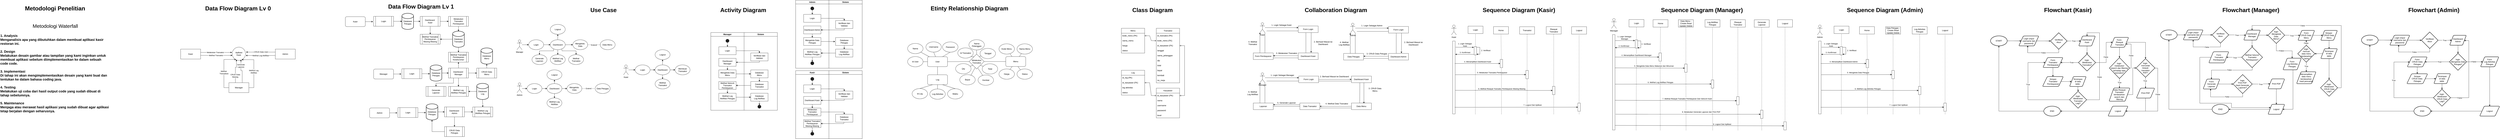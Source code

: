 <mxfile version="24.5.1" type="google" pages="2">
  <diagram name="Page-2" id="mqwu_estbZlxxLtK2Ygm">
    <mxGraphModel grid="1" page="1" gridSize="10" guides="1" tooltips="1" connect="1" arrows="1" fold="1" pageScale="1" pageWidth="1100" pageHeight="850" math="0" shadow="0">
      <root>
        <mxCell id="0" />
        <mxCell id="1" parent="0" />
        <mxCell id="KNkfx90Z_-5PYoUc-TSP-1" value="Admin" style="swimlane;whiteSpace=wrap;html=1;" vertex="1" parent="1">
          <mxGeometry x="2802" y="6" width="200" height="411.5" as="geometry" />
        </mxCell>
        <mxCell id="KNkfx90Z_-5PYoUc-TSP-2" value="" style="ellipse;whiteSpace=wrap;html=1;aspect=fixed;fillColor=#1F1F1F;" vertex="1" parent="KNkfx90Z_-5PYoUc-TSP-1">
          <mxGeometry x="90" y="40" width="20" height="20" as="geometry" />
        </mxCell>
        <mxCell id="KNkfx90Z_-5PYoUc-TSP-3" value="" style="ellipse;whiteSpace=wrap;html=1;aspect=fixed;fillColor=#1F1F1F;" vertex="1" parent="KNkfx90Z_-5PYoUc-TSP-1">
          <mxGeometry x="90" y="371.5" width="20" height="20" as="geometry" />
        </mxCell>
        <mxCell id="KNkfx90Z_-5PYoUc-TSP-4" value="Kasir" style="rounded=0;whiteSpace=wrap;html=1;" vertex="1" parent="1">
          <mxGeometry x="-895" y="302" width="120" height="60" as="geometry" />
        </mxCell>
        <mxCell id="KNkfx90Z_-5PYoUc-TSP-5" value="Aplikasi&lt;div&gt;Kasir&lt;/div&gt;" style="ellipse;whiteSpace=wrap;html=1;aspect=fixed;" vertex="1" parent="1">
          <mxGeometry x="-585" y="290" width="80" height="80" as="geometry" />
        </mxCell>
        <mxCell id="KNkfx90Z_-5PYoUc-TSP-6" style="edgeStyle=orthogonalEdgeStyle;rounded=0;orthogonalLoop=1;jettySize=auto;html=1;entryX=-0.023;entryY=0.401;entryDx=0;entryDy=0;entryPerimeter=0;" edge="1" parent="1" source="KNkfx90Z_-5PYoUc-TSP-4" target="KNkfx90Z_-5PYoUc-TSP-5">
          <mxGeometry relative="1" as="geometry">
            <Array as="points">
              <mxPoint x="-735" y="322" />
              <mxPoint x="-735" y="322" />
            </Array>
          </mxGeometry>
        </mxCell>
        <mxCell id="KNkfx90Z_-5PYoUc-TSP-7" value="&amp;nbsp;Melakukan Transaksi&amp;nbsp;" style="edgeLabel;html=1;align=center;verticalAlign=middle;resizable=0;points=[];" connectable="0" vertex="1" parent="KNkfx90Z_-5PYoUc-TSP-6">
          <mxGeometry x="-0.064" y="-2" relative="1" as="geometry">
            <mxPoint y="-2" as="offset" />
          </mxGeometry>
        </mxCell>
        <mxCell id="KNkfx90Z_-5PYoUc-TSP-8" style="edgeStyle=orthogonalEdgeStyle;rounded=0;orthogonalLoop=1;jettySize=auto;html=1;entryX=0;entryY=0.625;entryDx=0;entryDy=0;entryPerimeter=0;" edge="1" parent="1" source="KNkfx90Z_-5PYoUc-TSP-4" target="KNkfx90Z_-5PYoUc-TSP-5">
          <mxGeometry relative="1" as="geometry">
            <Array as="points">
              <mxPoint x="-725" y="340" />
              <mxPoint x="-725" y="340" />
            </Array>
          </mxGeometry>
        </mxCell>
        <mxCell id="KNkfx90Z_-5PYoUc-TSP-9" value="&amp;nbsp;Melihat Transaksi&amp;nbsp;" style="edgeLabel;html=1;align=center;verticalAlign=middle;resizable=0;points=[];" connectable="0" vertex="1" parent="KNkfx90Z_-5PYoUc-TSP-8">
          <mxGeometry x="-0.03" relative="1" as="geometry">
            <mxPoint as="offset" />
          </mxGeometry>
        </mxCell>
        <mxCell id="KNkfx90Z_-5PYoUc-TSP-10" value="Admin" style="rounded=0;whiteSpace=wrap;html=1;" vertex="1" parent="1">
          <mxGeometry x="-326" y="302" width="120" height="60" as="geometry" />
        </mxCell>
        <mxCell id="KNkfx90Z_-5PYoUc-TSP-11" style="edgeStyle=orthogonalEdgeStyle;rounded=0;orthogonalLoop=1;jettySize=auto;html=1;entryX=1.046;entryY=0.375;entryDx=0;entryDy=0;entryPerimeter=0;" edge="1" parent="1" source="KNkfx90Z_-5PYoUc-TSP-10" target="KNkfx90Z_-5PYoUc-TSP-5">
          <mxGeometry relative="1" as="geometry">
            <Array as="points">
              <mxPoint x="-395" y="320" />
              <mxPoint x="-395" y="320" />
            </Array>
          </mxGeometry>
        </mxCell>
        <mxCell id="KNkfx90Z_-5PYoUc-TSP-12" value="CRUD Data User" style="edgeLabel;html=1;align=center;verticalAlign=middle;resizable=0;points=[];" connectable="0" vertex="1" parent="KNkfx90Z_-5PYoUc-TSP-11">
          <mxGeometry x="-0.011" y="-1" relative="1" as="geometry">
            <mxPoint as="offset" />
          </mxGeometry>
        </mxCell>
        <mxCell id="KNkfx90Z_-5PYoUc-TSP-13" style="edgeStyle=orthogonalEdgeStyle;rounded=0;orthogonalLoop=1;jettySize=auto;html=1;entryX=1.029;entryY=0.633;entryDx=0;entryDy=0;entryPerimeter=0;" edge="1" parent="1" source="KNkfx90Z_-5PYoUc-TSP-10" target="KNkfx90Z_-5PYoUc-TSP-5">
          <mxGeometry relative="1" as="geometry">
            <Array as="points">
              <mxPoint x="-430" y="340" />
            </Array>
          </mxGeometry>
        </mxCell>
        <mxCell id="KNkfx90Z_-5PYoUc-TSP-14" value="Melihat Log Aktifitas" style="edgeLabel;html=1;align=center;verticalAlign=middle;resizable=0;points=[];" connectable="0" vertex="1" parent="KNkfx90Z_-5PYoUc-TSP-13">
          <mxGeometry x="-0.002" relative="1" as="geometry">
            <mxPoint as="offset" />
          </mxGeometry>
        </mxCell>
        <mxCell id="KNkfx90Z_-5PYoUc-TSP-15" value="Manager" style="rounded=0;whiteSpace=wrap;html=1;" vertex="1" parent="1">
          <mxGeometry x="-605" y="505" width="120" height="60" as="geometry" />
        </mxCell>
        <mxCell id="KNkfx90Z_-5PYoUc-TSP-16" style="edgeStyle=orthogonalEdgeStyle;rounded=0;orthogonalLoop=1;jettySize=auto;html=1;entryX=0.719;entryY=0.947;entryDx=0;entryDy=0;entryPerimeter=0;" edge="1" parent="1" source="KNkfx90Z_-5PYoUc-TSP-15" target="KNkfx90Z_-5PYoUc-TSP-5">
          <mxGeometry relative="1" as="geometry">
            <Array as="points">
              <mxPoint x="-455" y="535" />
              <mxPoint x="-455" y="366" />
            </Array>
          </mxGeometry>
        </mxCell>
        <mxCell id="KNkfx90Z_-5PYoUc-TSP-17" value="Melihat Log&lt;div&gt;Aktifitas&lt;/div&gt;" style="edgeLabel;html=1;align=center;verticalAlign=middle;resizable=0;points=[];" connectable="0" vertex="1" parent="KNkfx90Z_-5PYoUc-TSP-16">
          <mxGeometry x="-0.065" y="1" relative="1" as="geometry">
            <mxPoint as="offset" />
          </mxGeometry>
        </mxCell>
        <mxCell id="KNkfx90Z_-5PYoUc-TSP-18" style="edgeStyle=orthogonalEdgeStyle;rounded=0;orthogonalLoop=1;jettySize=auto;html=1;entryX=0.281;entryY=0.931;entryDx=0;entryDy=0;entryPerimeter=0;" edge="1" parent="1" source="KNkfx90Z_-5PYoUc-TSP-15" target="KNkfx90Z_-5PYoUc-TSP-5">
          <mxGeometry relative="1" as="geometry">
            <Array as="points">
              <mxPoint x="-635" y="535" />
              <mxPoint x="-635" y="365" />
            </Array>
          </mxGeometry>
        </mxCell>
        <mxCell id="KNkfx90Z_-5PYoUc-TSP-19" value="Melihat&amp;nbsp;&lt;div&gt;Transakasi&lt;/div&gt;" style="edgeLabel;html=1;align=center;verticalAlign=middle;resizable=0;points=[];" connectable="0" vertex="1" parent="KNkfx90Z_-5PYoUc-TSP-18">
          <mxGeometry x="-0.101" relative="1" as="geometry">
            <mxPoint as="offset" />
          </mxGeometry>
        </mxCell>
        <mxCell id="KNkfx90Z_-5PYoUc-TSP-20" style="edgeStyle=orthogonalEdgeStyle;rounded=0;orthogonalLoop=1;jettySize=auto;html=1;entryX=0.655;entryY=0.957;entryDx=0;entryDy=0;entryPerimeter=0;" edge="1" parent="1" source="KNkfx90Z_-5PYoUc-TSP-15" target="KNkfx90Z_-5PYoUc-TSP-5">
          <mxGeometry relative="1" as="geometry">
            <Array as="points">
              <mxPoint x="-525" y="432" />
              <mxPoint x="-533" y="432" />
            </Array>
          </mxGeometry>
        </mxCell>
        <mxCell id="KNkfx90Z_-5PYoUc-TSP-21" value="Generate&lt;div&gt;Laporan&lt;/div&gt;" style="edgeLabel;html=1;align=center;verticalAlign=middle;resizable=0;points=[];" connectable="0" vertex="1" parent="KNkfx90Z_-5PYoUc-TSP-20">
          <mxGeometry x="0.501" y="1" relative="1" as="geometry">
            <mxPoint as="offset" />
          </mxGeometry>
        </mxCell>
        <mxCell id="KNkfx90Z_-5PYoUc-TSP-22" style="edgeStyle=orthogonalEdgeStyle;rounded=0;orthogonalLoop=1;jettySize=auto;html=1;entryX=0.316;entryY=0.948;entryDx=0;entryDy=0;entryPerimeter=0;" edge="1" parent="1" target="KNkfx90Z_-5PYoUc-TSP-5">
          <mxGeometry relative="1" as="geometry">
            <mxPoint x="-566.0" y="505" as="sourcePoint" />
            <mxPoint x="-550.72" y="373.04" as="targetPoint" />
            <Array as="points">
              <mxPoint x="-566" y="412" />
              <mxPoint x="-560" y="412" />
            </Array>
          </mxGeometry>
        </mxCell>
        <mxCell id="KNkfx90Z_-5PYoUc-TSP-23" value="CRUD Data&lt;div&gt;Barang&lt;/div&gt;" style="edgeLabel;html=1;align=center;verticalAlign=middle;resizable=0;points=[];" connectable="0" vertex="1" parent="KNkfx90Z_-5PYoUc-TSP-22">
          <mxGeometry x="-0.413" y="1" relative="1" as="geometry">
            <mxPoint as="offset" />
          </mxGeometry>
        </mxCell>
        <mxCell id="KNkfx90Z_-5PYoUc-TSP-24" value="&lt;font style=&quot;font-size: 30px;&quot;&gt;Metodologi Waterfall&lt;/font&gt;" style="text;strokeColor=none;align=center;fillColor=none;html=1;verticalAlign=middle;whiteSpace=wrap;rounded=0;fontSize=30;fontStyle=0" vertex="1" parent="1">
          <mxGeometry x="-1811" y="147" width="325" height="30" as="geometry" />
        </mxCell>
        <mxCell id="KNkfx90Z_-5PYoUc-TSP-25" value="&lt;font style=&quot;font-size: 20px;&quot;&gt;&lt;b style=&quot;font-size: 20px;&quot;&gt;1. Analysis&amp;nbsp;&lt;/b&gt;&lt;/font&gt;&lt;div&gt;&lt;font style=&quot;font-size: 20px;&quot;&gt;&lt;b style=&quot;font-size: 20px;&quot;&gt;Menganalisis apa yang dibutuhkan dalam membuat aplikasi kasir restoran ini.&lt;/b&gt;&lt;/font&gt;&lt;div style=&quot;font-size: 20px;&quot;&gt;&lt;font style=&quot;font-size: 20px;&quot;&gt;&lt;b style=&quot;font-size: 20px;&quot;&gt;&lt;br style=&quot;font-size: 20px;&quot;&gt;2. Design&amp;nbsp;&lt;/b&gt;&lt;/font&gt;&lt;/div&gt;&lt;div style=&quot;font-size: 20px;&quot;&gt;&lt;font style=&quot;font-size: 20px;&quot;&gt;&lt;b style=&quot;font-size: 20px;&quot;&gt;Melakukan desain gambar atau tampilan yang kami inginkan untuk membuat aplikasi sebelum diimplementasikan ke dalam sebuah code code.&lt;/b&gt;&lt;/font&gt;&lt;/div&gt;&lt;div style=&quot;font-size: 20px;&quot;&gt;&lt;font style=&quot;font-size: 20px;&quot;&gt;&lt;b style=&quot;font-size: 20px;&quot;&gt;&lt;br style=&quot;font-size: 20px;&quot;&gt;3. Implementasi&amp;nbsp;&lt;/b&gt;&lt;/font&gt;&lt;/div&gt;&lt;div style=&quot;font-size: 20px;&quot;&gt;&lt;font style=&quot;font-size: 20px;&quot;&gt;&lt;b style=&quot;font-size: 20px;&quot;&gt;Di tahap ini akan mengimplementasikan desain yang kami buat dan tentukan ke dalam bahasa coding java.&lt;/b&gt;&lt;/font&gt;&lt;/div&gt;&lt;div style=&quot;font-size: 20px;&quot;&gt;&lt;font style=&quot;font-size: 20px;&quot;&gt;&lt;b style=&quot;font-size: 20px;&quot;&gt;&lt;br style=&quot;font-size: 20px;&quot;&gt;4. Testing&amp;nbsp;&lt;/b&gt;&lt;/font&gt;&lt;/div&gt;&lt;div style=&quot;font-size: 20px;&quot;&gt;&lt;font style=&quot;font-size: 20px;&quot;&gt;&lt;b style=&quot;font-size: 20px;&quot;&gt;Melakukan uji coba dari hasil output code yang sudah dibuat di tahap sebelumnya.&lt;/b&gt;&lt;/font&gt;&lt;/div&gt;&lt;div style=&quot;font-size: 20px;&quot;&gt;&lt;font style=&quot;font-size: 20px;&quot;&gt;&lt;b style=&quot;font-size: 20px;&quot;&gt;&lt;br style=&quot;font-size: 20px;&quot;&gt;5. Maintenance&amp;nbsp;&lt;/b&gt;&lt;/font&gt;&lt;/div&gt;&lt;div style=&quot;font-size: 20px;&quot;&gt;&lt;font style=&quot;font-size: 20px;&quot;&gt;&lt;b style=&quot;font-size: 20px;&quot;&gt;Menjaga atau merawat hasil aplikasi yang sudah dibuat agar aplikasi tetap berjalan dengan seharusnya.&lt;/b&gt;&lt;/font&gt;&lt;/div&gt;&lt;/div&gt;" style="text;whiteSpace=wrap;html=1;fontSize=20;align=left;" vertex="1" parent="1">
          <mxGeometry x="-1981" y="202" width="661" height="501" as="geometry" />
        </mxCell>
        <mxCell id="KNkfx90Z_-5PYoUc-TSP-26" style="edgeStyle=orthogonalEdgeStyle;rounded=0;orthogonalLoop=1;jettySize=auto;html=1;entryX=0;entryY=0.25;entryDx=0;entryDy=0;" edge="1" parent="1" source="KNkfx90Z_-5PYoUc-TSP-27" target="KNkfx90Z_-5PYoUc-TSP-28">
          <mxGeometry relative="1" as="geometry" />
        </mxCell>
        <mxCell id="KNkfx90Z_-5PYoUc-TSP-27" value="Kasir" style="shape=umlActor;verticalLabelPosition=bottom;verticalAlign=top;html=1;outlineConnect=0;" vertex="1" parent="1">
          <mxGeometry x="5593" y="142" width="30" height="60" as="geometry" />
        </mxCell>
        <mxCell id="KNkfx90Z_-5PYoUc-TSP-28" value="Form Login" style="rounded=0;whiteSpace=wrap;html=1;" vertex="1" parent="1">
          <mxGeometry x="5823" y="162" width="120" height="40" as="geometry" />
        </mxCell>
        <mxCell id="KNkfx90Z_-5PYoUc-TSP-29" value="" style="endArrow=none;html=1;rounded=0;entryX=0;entryY=0.75;entryDx=0;entryDy=0;" edge="1" parent="1" target="KNkfx90Z_-5PYoUc-TSP-28">
          <mxGeometry width="50" height="50" relative="1" as="geometry">
            <mxPoint x="5633" y="192" as="sourcePoint" />
            <mxPoint x="5683" y="182" as="targetPoint" />
          </mxGeometry>
        </mxCell>
        <mxCell id="KNkfx90Z_-5PYoUc-TSP-30" style="edgeStyle=orthogonalEdgeStyle;rounded=0;orthogonalLoop=1;jettySize=auto;html=1;exitX=0;exitY=0.5;exitDx=0;exitDy=0;" edge="1" parent="1" source="KNkfx90Z_-5PYoUc-TSP-31">
          <mxGeometry relative="1" as="geometry">
            <mxPoint x="5673" y="342" as="targetPoint" />
            <Array as="points">
              <mxPoint x="5823" y="342" />
            </Array>
          </mxGeometry>
        </mxCell>
        <mxCell id="KNkfx90Z_-5PYoUc-TSP-31" value="Dashboard Kasir" style="rounded=0;whiteSpace=wrap;html=1;" vertex="1" parent="1">
          <mxGeometry x="5823" y="325" width="120" height="40" as="geometry" />
        </mxCell>
        <mxCell id="KNkfx90Z_-5PYoUc-TSP-32" value="" style="endArrow=none;html=1;rounded=0;entryX=0.386;entryY=1.032;entryDx=0;entryDy=0;entryPerimeter=0;exitX=0.386;exitY=-0.022;exitDx=0;exitDy=0;exitPerimeter=0;" edge="1" parent="1" source="KNkfx90Z_-5PYoUc-TSP-31" target="KNkfx90Z_-5PYoUc-TSP-28">
          <mxGeometry width="50" height="50" relative="1" as="geometry">
            <mxPoint x="5643" y="202" as="sourcePoint" />
            <mxPoint x="5833" y="202" as="targetPoint" />
          </mxGeometry>
        </mxCell>
        <mxCell id="KNkfx90Z_-5PYoUc-TSP-33" style="edgeStyle=orthogonalEdgeStyle;rounded=0;orthogonalLoop=1;jettySize=auto;html=1;entryX=0.647;entryY=-0.043;entryDx=0;entryDy=0;entryPerimeter=0;" edge="1" parent="1" source="KNkfx90Z_-5PYoUc-TSP-28" target="KNkfx90Z_-5PYoUc-TSP-31">
          <mxGeometry relative="1" as="geometry">
            <Array as="points">
              <mxPoint x="5901" y="232" />
              <mxPoint x="5901" y="232" />
            </Array>
          </mxGeometry>
        </mxCell>
        <mxCell id="KNkfx90Z_-5PYoUc-TSP-34" value="1. Login Sebagai Kasir" style="text;strokeColor=none;align=center;fillColor=none;html=1;verticalAlign=middle;whiteSpace=wrap;rounded=0;" vertex="1" parent="1">
          <mxGeometry x="5653" y="142" width="140" height="30" as="geometry" />
        </mxCell>
        <mxCell id="KNkfx90Z_-5PYoUc-TSP-35" value="2. Berhasil Masuk ke Dashboard" style="text;strokeColor=none;align=center;fillColor=none;html=1;verticalAlign=middle;whiteSpace=wrap;rounded=0;" vertex="1" parent="1">
          <mxGeometry x="5903" y="250" width="140" height="30" as="geometry" />
        </mxCell>
        <mxCell id="KNkfx90Z_-5PYoUc-TSP-36" style="edgeStyle=orthogonalEdgeStyle;rounded=0;orthogonalLoop=1;jettySize=auto;html=1;entryX=0;entryY=1;entryDx=0;entryDy=0;entryPerimeter=0;" edge="1" parent="1" source="KNkfx90Z_-5PYoUc-TSP-37" target="KNkfx90Z_-5PYoUc-TSP-27">
          <mxGeometry relative="1" as="geometry">
            <mxPoint x="5603" y="212" as="targetPoint" />
            <Array as="points">
              <mxPoint x="5593" y="302" />
              <mxPoint x="5593" y="302" />
            </Array>
          </mxGeometry>
        </mxCell>
        <mxCell id="KNkfx90Z_-5PYoUc-TSP-37" value="Form Pembayaran" style="rounded=0;whiteSpace=wrap;html=1;" vertex="1" parent="1">
          <mxGeometry x="5553" y="325" width="120" height="40" as="geometry" />
        </mxCell>
        <mxCell id="KNkfx90Z_-5PYoUc-TSP-38" value="" style="endArrow=none;html=1;rounded=0;entryX=1;entryY=0.75;entryDx=0;entryDy=0;exitX=0;exitY=0.75;exitDx=0;exitDy=0;" edge="1" parent="1" source="KNkfx90Z_-5PYoUc-TSP-31" target="KNkfx90Z_-5PYoUc-TSP-37">
          <mxGeometry width="50" height="50" relative="1" as="geometry">
            <mxPoint x="5813" y="352" as="sourcePoint" />
            <mxPoint x="5879" y="213" as="targetPoint" />
          </mxGeometry>
        </mxCell>
        <mxCell id="KNkfx90Z_-5PYoUc-TSP-39" value="3. Melakukan Transaksi" style="text;strokeColor=none;align=center;fillColor=none;html=1;verticalAlign=middle;whiteSpace=wrap;rounded=0;" vertex="1" parent="1">
          <mxGeometry x="5683" y="312" width="140" height="30" as="geometry" />
        </mxCell>
        <mxCell id="KNkfx90Z_-5PYoUc-TSP-40" value="" style="endArrow=none;html=1;rounded=0;exitX=1;exitY=1;exitDx=0;exitDy=0;exitPerimeter=0;entryX=0.583;entryY=0.013;entryDx=0;entryDy=0;entryPerimeter=0;" edge="1" parent="1" source="KNkfx90Z_-5PYoUc-TSP-27" target="KNkfx90Z_-5PYoUc-TSP-37">
          <mxGeometry width="50" height="50" relative="1" as="geometry">
            <mxPoint x="5635" y="202" as="sourcePoint" />
            <mxPoint x="5626.399" y="325" as="targetPoint" />
          </mxGeometry>
        </mxCell>
        <mxCell id="KNkfx90Z_-5PYoUc-TSP-41" value="4. Melihat&lt;div&gt;Transaksi&lt;/div&gt;" style="text;strokeColor=none;align=center;fillColor=none;html=1;verticalAlign=middle;whiteSpace=wrap;rounded=0;" vertex="1" parent="1">
          <mxGeometry x="5513" y="250" width="73" height="30" as="geometry" />
        </mxCell>
        <mxCell id="KNkfx90Z_-5PYoUc-TSP-42" style="edgeStyle=orthogonalEdgeStyle;rounded=0;orthogonalLoop=1;jettySize=auto;html=1;entryX=0;entryY=0.25;entryDx=0;entryDy=0;" edge="1" parent="1" source="KNkfx90Z_-5PYoUc-TSP-43" target="KNkfx90Z_-5PYoUc-TSP-44">
          <mxGeometry relative="1" as="geometry" />
        </mxCell>
        <mxCell id="KNkfx90Z_-5PYoUc-TSP-43" value="Admin" style="shape=umlActor;verticalLabelPosition=bottom;verticalAlign=top;html=1;outlineConnect=0;" vertex="1" parent="1">
          <mxGeometry x="6136" y="145" width="30" height="60" as="geometry" />
        </mxCell>
        <mxCell id="KNkfx90Z_-5PYoUc-TSP-44" value="Form Login" style="rounded=0;whiteSpace=wrap;html=1;" vertex="1" parent="1">
          <mxGeometry x="6366" y="165" width="120" height="40" as="geometry" />
        </mxCell>
        <mxCell id="KNkfx90Z_-5PYoUc-TSP-45" value="" style="endArrow=none;html=1;rounded=0;entryX=0;entryY=0.75;entryDx=0;entryDy=0;" edge="1" parent="1" target="KNkfx90Z_-5PYoUc-TSP-44">
          <mxGeometry width="50" height="50" relative="1" as="geometry">
            <mxPoint x="6176" y="195" as="sourcePoint" />
            <mxPoint x="6226" y="185" as="targetPoint" />
          </mxGeometry>
        </mxCell>
        <mxCell id="KNkfx90Z_-5PYoUc-TSP-46" style="edgeStyle=orthogonalEdgeStyle;rounded=0;orthogonalLoop=1;jettySize=auto;html=1;exitX=0;exitY=0.5;exitDx=0;exitDy=0;" edge="1" parent="1" source="KNkfx90Z_-5PYoUc-TSP-47">
          <mxGeometry relative="1" as="geometry">
            <mxPoint x="6216" y="345" as="targetPoint" />
            <Array as="points">
              <mxPoint x="6366" y="345" />
            </Array>
          </mxGeometry>
        </mxCell>
        <mxCell id="KNkfx90Z_-5PYoUc-TSP-47" value="Dashboard Admin" style="rounded=0;whiteSpace=wrap;html=1;" vertex="1" parent="1">
          <mxGeometry x="6366" y="328" width="120" height="40" as="geometry" />
        </mxCell>
        <mxCell id="KNkfx90Z_-5PYoUc-TSP-48" value="" style="endArrow=none;html=1;rounded=0;entryX=0.386;entryY=1.032;entryDx=0;entryDy=0;entryPerimeter=0;exitX=0.386;exitY=-0.022;exitDx=0;exitDy=0;exitPerimeter=0;" edge="1" parent="1" source="KNkfx90Z_-5PYoUc-TSP-47" target="KNkfx90Z_-5PYoUc-TSP-44">
          <mxGeometry width="50" height="50" relative="1" as="geometry">
            <mxPoint x="6186" y="205" as="sourcePoint" />
            <mxPoint x="6376" y="205" as="targetPoint" />
          </mxGeometry>
        </mxCell>
        <mxCell id="KNkfx90Z_-5PYoUc-TSP-49" style="edgeStyle=orthogonalEdgeStyle;rounded=0;orthogonalLoop=1;jettySize=auto;html=1;entryX=0.647;entryY=-0.043;entryDx=0;entryDy=0;entryPerimeter=0;" edge="1" parent="1" source="KNkfx90Z_-5PYoUc-TSP-44" target="KNkfx90Z_-5PYoUc-TSP-47">
          <mxGeometry relative="1" as="geometry">
            <Array as="points">
              <mxPoint x="6444" y="235" />
              <mxPoint x="6444" y="235" />
            </Array>
          </mxGeometry>
        </mxCell>
        <mxCell id="KNkfx90Z_-5PYoUc-TSP-50" value="1. Login Sebagai Admin" style="text;strokeColor=none;align=center;fillColor=none;html=1;verticalAlign=middle;whiteSpace=wrap;rounded=0;" vertex="1" parent="1">
          <mxGeometry x="6196" y="145" width="140" height="30" as="geometry" />
        </mxCell>
        <mxCell id="KNkfx90Z_-5PYoUc-TSP-51" value="2. Berhasil Masuk ke Dashboard" style="text;strokeColor=none;align=center;fillColor=none;html=1;verticalAlign=middle;whiteSpace=wrap;rounded=0;" vertex="1" parent="1">
          <mxGeometry x="6446" y="253" width="140" height="30" as="geometry" />
        </mxCell>
        <mxCell id="KNkfx90Z_-5PYoUc-TSP-52" style="edgeStyle=orthogonalEdgeStyle;rounded=0;orthogonalLoop=1;jettySize=auto;html=1;entryX=0;entryY=1;entryDx=0;entryDy=0;entryPerimeter=0;" edge="1" parent="1" source="KNkfx90Z_-5PYoUc-TSP-53" target="KNkfx90Z_-5PYoUc-TSP-43">
          <mxGeometry relative="1" as="geometry">
            <mxPoint x="6146" y="215" as="targetPoint" />
            <Array as="points">
              <mxPoint x="6136" y="305" />
              <mxPoint x="6136" y="305" />
            </Array>
          </mxGeometry>
        </mxCell>
        <mxCell id="KNkfx90Z_-5PYoUc-TSP-53" value="Data Petugas" style="rounded=0;whiteSpace=wrap;html=1;" vertex="1" parent="1">
          <mxGeometry x="6096" y="328" width="120" height="40" as="geometry" />
        </mxCell>
        <mxCell id="KNkfx90Z_-5PYoUc-TSP-54" value="" style="endArrow=none;html=1;rounded=0;entryX=1;entryY=0.75;entryDx=0;entryDy=0;exitX=0;exitY=0.75;exitDx=0;exitDy=0;" edge="1" parent="1" source="KNkfx90Z_-5PYoUc-TSP-47" target="KNkfx90Z_-5PYoUc-TSP-53">
          <mxGeometry width="50" height="50" relative="1" as="geometry">
            <mxPoint x="6356" y="355" as="sourcePoint" />
            <mxPoint x="6422" y="216" as="targetPoint" />
          </mxGeometry>
        </mxCell>
        <mxCell id="KNkfx90Z_-5PYoUc-TSP-55" value="3. CRUD Data Petugas" style="text;strokeColor=none;align=center;fillColor=none;html=1;verticalAlign=middle;whiteSpace=wrap;rounded=0;" vertex="1" parent="1">
          <mxGeometry x="6226" y="315" width="140" height="30" as="geometry" />
        </mxCell>
        <mxCell id="KNkfx90Z_-5PYoUc-TSP-56" value="" style="endArrow=none;html=1;rounded=0;exitX=1;exitY=1;exitDx=0;exitDy=0;exitPerimeter=0;entryX=0.583;entryY=0.013;entryDx=0;entryDy=0;entryPerimeter=0;" edge="1" parent="1" source="KNkfx90Z_-5PYoUc-TSP-43" target="KNkfx90Z_-5PYoUc-TSP-53">
          <mxGeometry width="50" height="50" relative="1" as="geometry">
            <mxPoint x="6178" y="205" as="sourcePoint" />
            <mxPoint x="6169.399" y="328" as="targetPoint" />
          </mxGeometry>
        </mxCell>
        <mxCell id="KNkfx90Z_-5PYoUc-TSP-57" value="4. Melihat&lt;div&gt;Log Aktifitas&lt;/div&gt;" style="text;strokeColor=none;align=center;fillColor=none;html=1;verticalAlign=middle;whiteSpace=wrap;rounded=0;" vertex="1" parent="1">
          <mxGeometry x="6063" y="253" width="73" height="30" as="geometry" />
        </mxCell>
        <mxCell id="KNkfx90Z_-5PYoUc-TSP-58" style="edgeStyle=orthogonalEdgeStyle;rounded=0;orthogonalLoop=1;jettySize=auto;html=1;entryX=0;entryY=0.25;entryDx=0;entryDy=0;" edge="1" parent="1" source="KNkfx90Z_-5PYoUc-TSP-59" target="KNkfx90Z_-5PYoUc-TSP-61">
          <mxGeometry relative="1" as="geometry" />
        </mxCell>
        <mxCell id="KNkfx90Z_-5PYoUc-TSP-59" value="Manager" style="shape=umlActor;verticalLabelPosition=bottom;verticalAlign=top;html=1;outlineConnect=0;" vertex="1" parent="1">
          <mxGeometry x="5593" y="445" width="30" height="60" as="geometry" />
        </mxCell>
        <mxCell id="KNkfx90Z_-5PYoUc-TSP-60" style="edgeStyle=orthogonalEdgeStyle;rounded=0;orthogonalLoop=1;jettySize=auto;html=1;entryX=0;entryY=0.5;entryDx=0;entryDy=0;" edge="1" parent="1" source="KNkfx90Z_-5PYoUc-TSP-61" target="KNkfx90Z_-5PYoUc-TSP-63">
          <mxGeometry relative="1" as="geometry" />
        </mxCell>
        <mxCell id="KNkfx90Z_-5PYoUc-TSP-61" value="Form Login" style="rounded=0;whiteSpace=wrap;html=1;" vertex="1" parent="1">
          <mxGeometry x="5826" y="465" width="120" height="40" as="geometry" />
        </mxCell>
        <mxCell id="KNkfx90Z_-5PYoUc-TSP-62" value="" style="endArrow=none;html=1;rounded=0;entryX=0;entryY=0.75;entryDx=0;entryDy=0;" edge="1" parent="1" target="KNkfx90Z_-5PYoUc-TSP-61">
          <mxGeometry width="50" height="50" relative="1" as="geometry">
            <mxPoint x="5633" y="495" as="sourcePoint" />
            <mxPoint x="5683" y="485" as="targetPoint" />
          </mxGeometry>
        </mxCell>
        <mxCell id="KNkfx90Z_-5PYoUc-TSP-63" value="Dashboard Kasir" style="rounded=0;whiteSpace=wrap;html=1;" vertex="1" parent="1">
          <mxGeometry x="6143" y="465" width="120" height="40" as="geometry" />
        </mxCell>
        <mxCell id="KNkfx90Z_-5PYoUc-TSP-64" value="1. Login Sebagai Manager" style="text;strokeColor=none;align=center;fillColor=none;html=1;verticalAlign=middle;whiteSpace=wrap;rounded=0;" vertex="1" parent="1">
          <mxGeometry x="5653" y="445" width="150" height="30" as="geometry" />
        </mxCell>
        <mxCell id="KNkfx90Z_-5PYoUc-TSP-65" value="2. Berhasil Masuk ke Dashboard" style="text;strokeColor=none;align=center;fillColor=none;html=1;verticalAlign=middle;whiteSpace=wrap;rounded=0;" vertex="1" parent="1">
          <mxGeometry x="5946" y="453" width="190" height="30" as="geometry" />
        </mxCell>
        <mxCell id="KNkfx90Z_-5PYoUc-TSP-66" style="edgeStyle=orthogonalEdgeStyle;rounded=0;orthogonalLoop=1;jettySize=auto;html=1;entryX=0;entryY=1;entryDx=0;entryDy=0;entryPerimeter=0;" edge="1" parent="1" source="KNkfx90Z_-5PYoUc-TSP-67" target="KNkfx90Z_-5PYoUc-TSP-59">
          <mxGeometry relative="1" as="geometry">
            <mxPoint x="5603" y="515" as="targetPoint" />
            <Array as="points">
              <mxPoint x="5593" y="605" />
              <mxPoint x="5593" y="605" />
            </Array>
          </mxGeometry>
        </mxCell>
        <mxCell id="KNkfx90Z_-5PYoUc-TSP-67" value="Laporan" style="rounded=0;whiteSpace=wrap;html=1;" vertex="1" parent="1">
          <mxGeometry x="5553" y="628" width="120" height="40" as="geometry" />
        </mxCell>
        <mxCell id="KNkfx90Z_-5PYoUc-TSP-68" value="5. Generate Laporan" style="text;strokeColor=none;align=center;fillColor=none;html=1;verticalAlign=middle;whiteSpace=wrap;rounded=0;" vertex="1" parent="1">
          <mxGeometry x="5683" y="612" width="140" height="30" as="geometry" />
        </mxCell>
        <mxCell id="KNkfx90Z_-5PYoUc-TSP-69" value="" style="endArrow=none;html=1;rounded=0;exitX=1;exitY=1;exitDx=0;exitDy=0;exitPerimeter=0;entryX=0.583;entryY=0.013;entryDx=0;entryDy=0;entryPerimeter=0;" edge="1" parent="1" source="KNkfx90Z_-5PYoUc-TSP-59" target="KNkfx90Z_-5PYoUc-TSP-67">
          <mxGeometry width="50" height="50" relative="1" as="geometry">
            <mxPoint x="5635" y="505" as="sourcePoint" />
            <mxPoint x="5626.399" y="628" as="targetPoint" />
          </mxGeometry>
        </mxCell>
        <mxCell id="KNkfx90Z_-5PYoUc-TSP-70" value="6. Melihat&lt;div&gt;Log Aktifitas&lt;/div&gt;" style="text;strokeColor=none;align=center;fillColor=none;html=1;verticalAlign=middle;whiteSpace=wrap;rounded=0;" vertex="1" parent="1">
          <mxGeometry x="5513" y="553" width="73" height="30" as="geometry" />
        </mxCell>
        <mxCell id="KNkfx90Z_-5PYoUc-TSP-71" value="" style="endArrow=none;html=1;rounded=0;entryX=0;entryY=0.75;entryDx=0;entryDy=0;exitX=1;exitY=0.75;exitDx=0;exitDy=0;" edge="1" parent="1" source="KNkfx90Z_-5PYoUc-TSP-61" target="KNkfx90Z_-5PYoUc-TSP-63">
          <mxGeometry width="50" height="50" relative="1" as="geometry">
            <mxPoint x="5943" y="504.13" as="sourcePoint" />
            <mxPoint x="6133" y="504.13" as="targetPoint" />
          </mxGeometry>
        </mxCell>
        <mxCell id="KNkfx90Z_-5PYoUc-TSP-72" style="edgeStyle=orthogonalEdgeStyle;rounded=0;orthogonalLoop=1;jettySize=auto;html=1;entryX=1;entryY=0.5;entryDx=0;entryDy=0;" edge="1" parent="1" source="KNkfx90Z_-5PYoUc-TSP-73" target="KNkfx90Z_-5PYoUc-TSP-78">
          <mxGeometry relative="1" as="geometry" />
        </mxCell>
        <mxCell id="KNkfx90Z_-5PYoUc-TSP-73" value="Data Menu" style="rounded=0;whiteSpace=wrap;html=1;" vertex="1" parent="1">
          <mxGeometry x="6143" y="628" width="120" height="40" as="geometry" />
        </mxCell>
        <mxCell id="KNkfx90Z_-5PYoUc-TSP-74" value="" style="endArrow=none;html=1;rounded=0;entryX=0.422;entryY=1;entryDx=0;entryDy=0;entryPerimeter=0;exitX=0.415;exitY=-0.01;exitDx=0;exitDy=0;exitPerimeter=0;" edge="1" parent="1" source="KNkfx90Z_-5PYoUc-TSP-73" target="KNkfx90Z_-5PYoUc-TSP-63">
          <mxGeometry width="50" height="50" relative="1" as="geometry">
            <mxPoint x="6194" y="622" as="sourcePoint" />
            <mxPoint x="6226" y="368" as="targetPoint" />
          </mxGeometry>
        </mxCell>
        <mxCell id="KNkfx90Z_-5PYoUc-TSP-75" style="edgeStyle=orthogonalEdgeStyle;rounded=0;orthogonalLoop=1;jettySize=auto;html=1;entryX=0.625;entryY=0.053;entryDx=0;entryDy=0;entryPerimeter=0;" edge="1" parent="1" source="KNkfx90Z_-5PYoUc-TSP-63" target="KNkfx90Z_-5PYoUc-TSP-73">
          <mxGeometry relative="1" as="geometry">
            <Array as="points">
              <mxPoint x="6218" y="532" />
              <mxPoint x="6218" y="532" />
            </Array>
          </mxGeometry>
        </mxCell>
        <mxCell id="KNkfx90Z_-5PYoUc-TSP-76" value="3. CRUD Data&lt;div&gt;Menu&lt;/div&gt;" style="text;strokeColor=none;align=center;fillColor=none;html=1;verticalAlign=middle;whiteSpace=wrap;rounded=0;" vertex="1" parent="1">
          <mxGeometry x="6236" y="532" width="97" height="30" as="geometry" />
        </mxCell>
        <mxCell id="KNkfx90Z_-5PYoUc-TSP-77" style="edgeStyle=orthogonalEdgeStyle;rounded=0;orthogonalLoop=1;jettySize=auto;html=1;entryX=1;entryY=0.25;entryDx=0;entryDy=0;exitX=0;exitY=0.25;exitDx=0;exitDy=0;" edge="1" parent="1" source="KNkfx90Z_-5PYoUc-TSP-78" target="KNkfx90Z_-5PYoUc-TSP-67">
          <mxGeometry relative="1" as="geometry" />
        </mxCell>
        <mxCell id="KNkfx90Z_-5PYoUc-TSP-78" value="Data Transaksi" style="rounded=0;whiteSpace=wrap;html=1;" vertex="1" parent="1">
          <mxGeometry x="5833" y="628" width="120" height="40" as="geometry" />
        </mxCell>
        <mxCell id="KNkfx90Z_-5PYoUc-TSP-79" value="" style="endArrow=none;html=1;rounded=0;entryX=0;entryY=0.75;entryDx=0;entryDy=0;exitX=1;exitY=0.75;exitDx=0;exitDy=0;" edge="1" parent="1" source="KNkfx90Z_-5PYoUc-TSP-78" target="KNkfx90Z_-5PYoUc-TSP-73">
          <mxGeometry width="50" height="50" relative="1" as="geometry">
            <mxPoint x="6203" y="638" as="sourcePoint" />
            <mxPoint x="6204" y="515" as="targetPoint" />
          </mxGeometry>
        </mxCell>
        <mxCell id="KNkfx90Z_-5PYoUc-TSP-80" value="4. Melihat Data Transaksi" style="text;strokeColor=none;align=center;fillColor=none;html=1;verticalAlign=middle;whiteSpace=wrap;rounded=0;" vertex="1" parent="1">
          <mxGeometry x="5985" y="617" width="140" height="30" as="geometry" />
        </mxCell>
        <mxCell id="KNkfx90Z_-5PYoUc-TSP-81" value="" style="endArrow=none;html=1;rounded=0;exitX=0;exitY=0.5;exitDx=0;exitDy=0;entryX=1;entryY=0.5;entryDx=0;entryDy=0;" edge="1" parent="1" source="KNkfx90Z_-5PYoUc-TSP-78" target="KNkfx90Z_-5PYoUc-TSP-67">
          <mxGeometry width="50" height="50" relative="1" as="geometry">
            <mxPoint x="5633" y="515" as="sourcePoint" />
            <mxPoint x="5633" y="639" as="targetPoint" />
          </mxGeometry>
        </mxCell>
        <mxCell id="KNkfx90Z_-5PYoUc-TSP-82" value="Kasir" style="shape=umlActor;verticalLabelPosition=bottom;verticalAlign=top;html=1;outlineConnect=0;" vertex="1" parent="1">
          <mxGeometry x="6744" y="156" width="30" height="60" as="geometry" />
        </mxCell>
        <mxCell id="KNkfx90Z_-5PYoUc-TSP-83" value="" style="rounded=0;whiteSpace=wrap;html=1;" vertex="1" parent="1">
          <mxGeometry x="6751.5" y="253" width="15" height="441" as="geometry" />
        </mxCell>
        <mxCell id="KNkfx90Z_-5PYoUc-TSP-84" value="Login" style="rounded=0;whiteSpace=wrap;html=1;" vertex="1" parent="1">
          <mxGeometry x="6844" y="163" width="90" height="45" as="geometry" />
        </mxCell>
        <mxCell id="KNkfx90Z_-5PYoUc-TSP-85" value="" style="endArrow=none;dashed=1;html=1;dashPattern=1 3;strokeWidth=2;rounded=0;entryX=0.5;entryY=1;entryDx=0;entryDy=0;" edge="1" parent="1" source="KNkfx90Z_-5PYoUc-TSP-120" target="KNkfx90Z_-5PYoUc-TSP-84">
          <mxGeometry width="50" height="50" relative="1" as="geometry">
            <mxPoint x="6919" y="721" as="sourcePoint" />
            <mxPoint x="6919" y="521" as="targetPoint" />
          </mxGeometry>
        </mxCell>
        <mxCell id="KNkfx90Z_-5PYoUc-TSP-86" value="" style="endArrow=classic;html=1;rounded=0;entryX=-0.157;entryY=0.084;entryDx=0;entryDy=0;entryPerimeter=0;exitX=1.18;exitY=0.085;exitDx=0;exitDy=0;exitPerimeter=0;" edge="1" parent="1" source="KNkfx90Z_-5PYoUc-TSP-83" target="KNkfx90Z_-5PYoUc-TSP-120">
          <mxGeometry width="50" height="50" relative="1" as="geometry">
            <mxPoint x="6804" y="331" as="sourcePoint" />
            <mxPoint x="6854" y="281" as="targetPoint" />
          </mxGeometry>
        </mxCell>
        <mxCell id="KNkfx90Z_-5PYoUc-TSP-87" style="edgeStyle=orthogonalEdgeStyle;rounded=0;orthogonalLoop=1;jettySize=auto;html=1;entryX=1.011;entryY=0.876;entryDx=0;entryDy=0;entryPerimeter=0;" edge="1" parent="1">
          <mxGeometry relative="1" as="geometry">
            <mxPoint x="6895.5" y="293.0" as="sourcePoint" />
            <mxPoint x="6895.665" y="332.8" as="targetPoint" />
            <Array as="points">
              <mxPoint x="6896" y="291" />
              <mxPoint x="6915" y="291" />
              <mxPoint x="6915" y="333" />
              <mxPoint x="6896" y="333" />
            </Array>
          </mxGeometry>
        </mxCell>
        <mxCell id="KNkfx90Z_-5PYoUc-TSP-88" value="" style="endArrow=classic;html=1;rounded=0;entryX=1.073;entryY=0.183;entryDx=0;entryDy=0;entryPerimeter=0;exitX=-0.063;exitY=0.938;exitDx=0;exitDy=0;exitPerimeter=0;labelBorderColor=default;" edge="1" parent="1" source="KNkfx90Z_-5PYoUc-TSP-120" target="KNkfx90Z_-5PYoUc-TSP-83">
          <mxGeometry width="50" height="50" relative="1" as="geometry">
            <mxPoint x="6777" y="301" as="sourcePoint" />
            <mxPoint x="6919" y="301" as="targetPoint" />
          </mxGeometry>
        </mxCell>
        <mxCell id="KNkfx90Z_-5PYoUc-TSP-89" value="1. Login Sebagai&amp;nbsp;&lt;div&gt;Kasir&lt;/div&gt;" style="text;strokeColor=none;align=center;fillColor=none;html=1;verticalAlign=middle;whiteSpace=wrap;rounded=0;fontSize=11;" vertex="1" parent="1">
          <mxGeometry x="6773" y="261" width="106.5" height="30" as="geometry" />
        </mxCell>
        <mxCell id="KNkfx90Z_-5PYoUc-TSP-90" value="2. Verifikasi" style="text;strokeColor=none;align=center;fillColor=none;html=1;verticalAlign=middle;whiteSpace=wrap;rounded=0;fontSize=11;" vertex="1" parent="1">
          <mxGeometry x="6921" y="295" width="60" height="30" as="geometry" />
        </mxCell>
        <mxCell id="KNkfx90Z_-5PYoUc-TSP-91" value="3. Konfirmasi" style="text;strokeColor=none;align=center;fillColor=none;html=1;verticalAlign=middle;whiteSpace=wrap;rounded=0;fontSize=11;" vertex="1" parent="1">
          <mxGeometry x="6781" y="307" width="90" height="30" as="geometry" />
        </mxCell>
        <mxCell id="KNkfx90Z_-5PYoUc-TSP-92" value="Home" style="rounded=0;whiteSpace=wrap;html=1;" vertex="1" parent="1">
          <mxGeometry x="6997" y="166" width="90" height="45" as="geometry" />
        </mxCell>
        <mxCell id="KNkfx90Z_-5PYoUc-TSP-93" value="" style="endArrow=none;dashed=1;html=1;dashPattern=1 3;strokeWidth=2;rounded=0;entryX=0.5;entryY=1;entryDx=0;entryDy=0;" edge="1" parent="1" source="KNkfx90Z_-5PYoUc-TSP-95" target="KNkfx90Z_-5PYoUc-TSP-92">
          <mxGeometry width="50" height="50" relative="1" as="geometry">
            <mxPoint x="7108.77" y="821.003" as="sourcePoint" />
            <mxPoint x="7108.77" y="205.17" as="targetPoint" />
          </mxGeometry>
        </mxCell>
        <mxCell id="KNkfx90Z_-5PYoUc-TSP-94" value="" style="endArrow=none;dashed=1;html=1;dashPattern=1 3;strokeWidth=2;rounded=0;entryX=0.5;entryY=1;entryDx=0;entryDy=0;" edge="1" parent="1" target="KNkfx90Z_-5PYoUc-TSP-95">
          <mxGeometry width="50" height="50" relative="1" as="geometry">
            <mxPoint x="7045" y="694" as="sourcePoint" />
            <mxPoint x="7109" y="206" as="targetPoint" />
          </mxGeometry>
        </mxCell>
        <mxCell id="KNkfx90Z_-5PYoUc-TSP-95" value="" style="rounded=0;whiteSpace=wrap;html=1;" vertex="1" parent="1">
          <mxGeometry x="7037" y="364" width="15" height="50" as="geometry" />
        </mxCell>
        <mxCell id="KNkfx90Z_-5PYoUc-TSP-96" value="" style="endArrow=classic;html=1;rounded=0;entryX=0;entryY=0.5;entryDx=0;entryDy=0;" edge="1" parent="1" target="KNkfx90Z_-5PYoUc-TSP-95">
          <mxGeometry width="50" height="50" relative="1" as="geometry">
            <mxPoint x="6764" y="389" as="sourcePoint" />
            <mxPoint x="6864" y="341" as="targetPoint" />
          </mxGeometry>
        </mxCell>
        <mxCell id="KNkfx90Z_-5PYoUc-TSP-97" value="Transaksi" style="rounded=0;whiteSpace=wrap;html=1;" vertex="1" parent="1">
          <mxGeometry x="7154" y="166.5" width="90" height="45" as="geometry" />
        </mxCell>
        <mxCell id="KNkfx90Z_-5PYoUc-TSP-98" value="" style="endArrow=none;dashed=1;html=1;dashPattern=1 3;strokeWidth=2;rounded=0;" edge="1" parent="1" source="KNkfx90Z_-5PYoUc-TSP-100" target="KNkfx90Z_-5PYoUc-TSP-97">
          <mxGeometry width="50" height="50" relative="1" as="geometry">
            <mxPoint x="7298.73" y="818.833" as="sourcePoint" />
            <mxPoint x="7298.73" y="203" as="targetPoint" />
          </mxGeometry>
        </mxCell>
        <mxCell id="KNkfx90Z_-5PYoUc-TSP-99" value="" style="endArrow=none;dashed=1;html=1;dashPattern=1 3;strokeWidth=2;rounded=0;" edge="1" parent="1" target="KNkfx90Z_-5PYoUc-TSP-100">
          <mxGeometry width="50" height="50" relative="1" as="geometry">
            <mxPoint x="7199" y="694" as="sourcePoint" />
            <mxPoint x="7299" y="206" as="targetPoint" />
          </mxGeometry>
        </mxCell>
        <mxCell id="KNkfx90Z_-5PYoUc-TSP-100" value="" style="rounded=0;whiteSpace=wrap;html=1;" vertex="1" parent="1">
          <mxGeometry x="7191.5" y="431" width="15" height="50" as="geometry" />
        </mxCell>
        <mxCell id="KNkfx90Z_-5PYoUc-TSP-101" value="" style="endArrow=classic;html=1;rounded=0;entryX=0;entryY=0.5;entryDx=0;entryDy=0;exitX=1.073;exitY=0.462;exitDx=0;exitDy=0;exitPerimeter=0;" edge="1" parent="1" source="KNkfx90Z_-5PYoUc-TSP-83" target="KNkfx90Z_-5PYoUc-TSP-100">
          <mxGeometry width="50" height="50" relative="1" as="geometry">
            <mxPoint x="6774" y="404" as="sourcePoint" />
            <mxPoint x="7112" y="404" as="targetPoint" />
          </mxGeometry>
        </mxCell>
        <mxCell id="KNkfx90Z_-5PYoUc-TSP-102" value="5. Melakukan Transaksi Pembayaran" style="text;strokeColor=none;align=center;fillColor=none;html=1;verticalAlign=middle;whiteSpace=wrap;rounded=0;fontSize=11;labelBackgroundColor=default;" vertex="1" parent="1">
          <mxGeometry x="6894" y="429" width="190" height="30" as="geometry" />
        </mxCell>
        <mxCell id="KNkfx90Z_-5PYoUc-TSP-103" value="Metodologi Penelitian" style="text;strokeColor=none;align=center;fillColor=none;html=1;verticalAlign=middle;whiteSpace=wrap;rounded=0;fontSize=35;fontStyle=1" vertex="1" parent="1">
          <mxGeometry x="-1840" y="40" width="380" height="30" as="geometry" />
        </mxCell>
        <mxCell id="KNkfx90Z_-5PYoUc-TSP-104" value="Use Case" style="text;strokeColor=none;align=center;fillColor=none;html=1;verticalAlign=middle;whiteSpace=wrap;rounded=0;fontSize=35;fontStyle=1" vertex="1" parent="1">
          <mxGeometry x="1457" y="50" width="380" height="30" as="geometry" />
        </mxCell>
        <mxCell id="KNkfx90Z_-5PYoUc-TSP-105" value="Activity Diagram" style="text;strokeColor=none;align=center;fillColor=none;html=1;verticalAlign=middle;whiteSpace=wrap;rounded=0;fontSize=35;fontStyle=1" vertex="1" parent="1">
          <mxGeometry x="2297" y="50" width="380" height="30" as="geometry" />
        </mxCell>
        <mxCell id="KNkfx90Z_-5PYoUc-TSP-106" value="Collaboration Diagram" style="text;strokeColor=none;align=center;fillColor=none;html=1;verticalAlign=middle;whiteSpace=wrap;rounded=0;fontSize=35;fontStyle=1" vertex="1" parent="1">
          <mxGeometry x="5860" y="50" width="380" height="30" as="geometry" />
        </mxCell>
        <mxCell id="KNkfx90Z_-5PYoUc-TSP-107" value="Riwayat Transaksi" style="rounded=0;whiteSpace=wrap;html=1;" vertex="1" parent="1">
          <mxGeometry x="7314" y="166" width="90" height="45" as="geometry" />
        </mxCell>
        <mxCell id="KNkfx90Z_-5PYoUc-TSP-108" value="Logout" style="rounded=0;whiteSpace=wrap;html=1;" vertex="1" parent="1">
          <mxGeometry x="7466.5" y="166.5" width="90" height="45" as="geometry" />
        </mxCell>
        <mxCell id="KNkfx90Z_-5PYoUc-TSP-109" value="" style="endArrow=none;dashed=1;html=1;dashPattern=1 3;strokeWidth=2;rounded=0;" edge="1" parent="1" source="KNkfx90Z_-5PYoUc-TSP-111" target="KNkfx90Z_-5PYoUc-TSP-107">
          <mxGeometry width="50" height="50" relative="1" as="geometry">
            <mxPoint x="7458.47" y="824.333" as="sourcePoint" />
            <mxPoint x="7458.47" y="208.5" as="targetPoint" />
          </mxGeometry>
        </mxCell>
        <mxCell id="KNkfx90Z_-5PYoUc-TSP-110" value="" style="endArrow=none;dashed=1;html=1;dashPattern=1 3;strokeWidth=2;rounded=0;" edge="1" parent="1" target="KNkfx90Z_-5PYoUc-TSP-111">
          <mxGeometry width="50" height="50" relative="1" as="geometry">
            <mxPoint x="7359" y="694" as="sourcePoint" />
            <mxPoint x="7459" y="208" as="targetPoint" />
          </mxGeometry>
        </mxCell>
        <mxCell id="KNkfx90Z_-5PYoUc-TSP-111" value="" style="rounded=0;whiteSpace=wrap;html=1;" vertex="1" parent="1">
          <mxGeometry x="7351.5" y="527" width="15" height="50" as="geometry" />
        </mxCell>
        <mxCell id="KNkfx90Z_-5PYoUc-TSP-112" value="" style="endArrow=classic;html=1;rounded=0;entryX=0;entryY=0.5;entryDx=0;entryDy=0;exitX=1.073;exitY=0.676;exitDx=0;exitDy=0;exitPerimeter=0;" edge="1" parent="1" source="KNkfx90Z_-5PYoUc-TSP-83" target="KNkfx90Z_-5PYoUc-TSP-111">
          <mxGeometry width="50" height="50" relative="1" as="geometry">
            <mxPoint x="6778" y="468" as="sourcePoint" />
            <mxPoint x="7282" y="469" as="targetPoint" />
          </mxGeometry>
        </mxCell>
        <mxCell id="KNkfx90Z_-5PYoUc-TSP-113" value="6. Melihat Riwayat Transaksi Pembayaran Masing-Masing" style="text;strokeColor=none;align=center;fillColor=none;html=1;verticalAlign=middle;whiteSpace=wrap;rounded=0;fontSize=11;labelBackgroundColor=default;" vertex="1" parent="1">
          <mxGeometry x="6901.5" y="527" width="290" height="30" as="geometry" />
        </mxCell>
        <mxCell id="KNkfx90Z_-5PYoUc-TSP-114" value="" style="endArrow=none;dashed=1;html=1;dashPattern=1 3;strokeWidth=2;rounded=0;" edge="1" parent="1" source="KNkfx90Z_-5PYoUc-TSP-122" target="KNkfx90Z_-5PYoUc-TSP-108">
          <mxGeometry width="50" height="50" relative="1" as="geometry">
            <mxPoint x="7639" y="721" as="sourcePoint" />
            <mxPoint x="7643" y="208" as="targetPoint" />
          </mxGeometry>
        </mxCell>
        <mxCell id="KNkfx90Z_-5PYoUc-TSP-115" value="" style="endArrow=classic;html=1;rounded=0;entryX=0;entryY=0.5;entryDx=0;entryDy=0;exitX=0.833;exitY=0.909;exitDx=0;exitDy=0;exitPerimeter=0;" edge="1" parent="1" source="KNkfx90Z_-5PYoUc-TSP-83" target="KNkfx90Z_-5PYoUc-TSP-122">
          <mxGeometry width="50" height="50" relative="1" as="geometry">
            <mxPoint x="6779" y="564" as="sourcePoint" />
            <mxPoint x="7462" y="568" as="targetPoint" />
          </mxGeometry>
        </mxCell>
        <mxCell id="KNkfx90Z_-5PYoUc-TSP-116" value="7. Logout Dari Aplikasi" style="text;strokeColor=none;align=center;fillColor=none;html=1;verticalAlign=middle;whiteSpace=wrap;rounded=0;fontSize=11;labelBackgroundColor=default;" vertex="1" parent="1">
          <mxGeometry x="7087" y="625" width="290" height="30" as="geometry" />
        </mxCell>
        <mxCell id="KNkfx90Z_-5PYoUc-TSP-117" value="Sequence Diagram (Kasir)" style="text;strokeColor=none;align=center;fillColor=none;html=1;verticalAlign=middle;whiteSpace=wrap;rounded=0;fontSize=35;fontStyle=1" vertex="1" parent="1">
          <mxGeometry x="6920" y="50" width="460" height="30" as="geometry" />
        </mxCell>
        <mxCell id="KNkfx90Z_-5PYoUc-TSP-118" value="Sequence Diagram (Manager)" style="text;strokeColor=none;align=center;fillColor=none;html=1;verticalAlign=middle;whiteSpace=wrap;rounded=0;fontSize=35;fontStyle=1" vertex="1" parent="1">
          <mxGeometry x="7995" y="50" width="510" height="30" as="geometry" />
        </mxCell>
        <mxCell id="KNkfx90Z_-5PYoUc-TSP-119" value="" style="endArrow=none;dashed=1;html=1;dashPattern=1 3;strokeWidth=2;rounded=0;entryX=0.5;entryY=1;entryDx=0;entryDy=0;" edge="1" parent="1" target="KNkfx90Z_-5PYoUc-TSP-120">
          <mxGeometry width="50" height="50" relative="1" as="geometry">
            <mxPoint x="6888" y="694" as="sourcePoint" />
            <mxPoint x="6904" y="209" as="targetPoint" />
          </mxGeometry>
        </mxCell>
        <mxCell id="KNkfx90Z_-5PYoUc-TSP-120" value="" style="rounded=0;whiteSpace=wrap;html=1;" vertex="1" parent="1">
          <mxGeometry x="6880.5" y="287" width="15" height="50" as="geometry" />
        </mxCell>
        <mxCell id="KNkfx90Z_-5PYoUc-TSP-121" value="" style="endArrow=none;dashed=1;html=1;dashPattern=1 3;strokeWidth=2;rounded=0;" edge="1" parent="1" target="KNkfx90Z_-5PYoUc-TSP-122">
          <mxGeometry width="50" height="50" relative="1" as="geometry">
            <mxPoint x="7512" y="694" as="sourcePoint" />
            <mxPoint x="7517" y="212" as="targetPoint" />
          </mxGeometry>
        </mxCell>
        <mxCell id="KNkfx90Z_-5PYoUc-TSP-122" value="" style="rounded=0;whiteSpace=wrap;html=1;" vertex="1" parent="1">
          <mxGeometry x="7504" y="628" width="15" height="50" as="geometry" />
        </mxCell>
        <mxCell id="KNkfx90Z_-5PYoUc-TSP-123" value="4. Menampilkan Dashboard Kasir" style="text;strokeColor=none;align=center;fillColor=none;html=1;verticalAlign=middle;whiteSpace=wrap;rounded=0;fontSize=11;labelBackgroundColor=default;" vertex="1" parent="1">
          <mxGeometry x="6807" y="363" width="190" height="30" as="geometry" />
        </mxCell>
        <mxCell id="KNkfx90Z_-5PYoUc-TSP-124" value="Manager" style="shape=umlActor;verticalLabelPosition=bottom;verticalAlign=top;html=1;outlineConnect=0;" vertex="1" parent="1">
          <mxGeometry x="7706" y="117" width="30" height="60" as="geometry" />
        </mxCell>
        <mxCell id="KNkfx90Z_-5PYoUc-TSP-125" value="" style="rounded=0;whiteSpace=wrap;html=1;" vertex="1" parent="1">
          <mxGeometry x="7712.5" y="214" width="15" height="577" as="geometry" />
        </mxCell>
        <mxCell id="KNkfx90Z_-5PYoUc-TSP-126" value="Login" style="rounded=0;whiteSpace=wrap;html=1;" vertex="1" parent="1">
          <mxGeometry x="7811.5" y="123" width="90" height="45" as="geometry" />
        </mxCell>
        <mxCell id="KNkfx90Z_-5PYoUc-TSP-127" value="" style="endArrow=none;dashed=1;html=1;dashPattern=1 3;strokeWidth=2;rounded=0;entryX=0.5;entryY=1;entryDx=0;entryDy=0;" edge="1" parent="1" source="KNkfx90Z_-5PYoUc-TSP-155" target="KNkfx90Z_-5PYoUc-TSP-126">
          <mxGeometry width="50" height="50" relative="1" as="geometry">
            <mxPoint x="7873.5" y="682" as="sourcePoint" />
            <mxPoint x="7873.5" y="482" as="targetPoint" />
          </mxGeometry>
        </mxCell>
        <mxCell id="KNkfx90Z_-5PYoUc-TSP-128" value="" style="endArrow=classic;html=1;rounded=0;entryX=-0.157;entryY=0.084;entryDx=0;entryDy=0;entryPerimeter=0;exitX=1.06;exitY=0.063;exitDx=0;exitDy=0;exitPerimeter=0;" edge="1" parent="1" source="KNkfx90Z_-5PYoUc-TSP-125" target="KNkfx90Z_-5PYoUc-TSP-155">
          <mxGeometry width="50" height="50" relative="1" as="geometry">
            <mxPoint x="7724.5" y="251" as="sourcePoint" />
            <mxPoint x="7808.5" y="242" as="targetPoint" />
          </mxGeometry>
        </mxCell>
        <mxCell id="KNkfx90Z_-5PYoUc-TSP-129" style="edgeStyle=orthogonalEdgeStyle;rounded=0;orthogonalLoop=1;jettySize=auto;html=1;entryX=1.011;entryY=0.876;entryDx=0;entryDy=0;entryPerimeter=0;" edge="1" parent="1">
          <mxGeometry relative="1" as="geometry">
            <mxPoint x="7863.0" y="254.0" as="sourcePoint" />
            <mxPoint x="7863.165" y="293.8" as="targetPoint" />
            <Array as="points">
              <mxPoint x="7863.5" y="252" />
              <mxPoint x="7882.5" y="252" />
              <mxPoint x="7882.5" y="294" />
              <mxPoint x="7863.5" y="294" />
            </Array>
          </mxGeometry>
        </mxCell>
        <mxCell id="KNkfx90Z_-5PYoUc-TSP-130" value="" style="endArrow=classic;html=1;rounded=0;exitX=-0.063;exitY=0.938;exitDx=0;exitDy=0;exitPerimeter=0;labelBorderColor=default;entryX=1.025;entryY=0.137;entryDx=0;entryDy=0;entryPerimeter=0;" edge="1" parent="1" source="KNkfx90Z_-5PYoUc-TSP-155" target="KNkfx90Z_-5PYoUc-TSP-125">
          <mxGeometry width="50" height="50" relative="1" as="geometry">
            <mxPoint x="7731.5" y="262" as="sourcePoint" />
            <mxPoint x="7734.5" y="291" as="targetPoint" />
          </mxGeometry>
        </mxCell>
        <mxCell id="KNkfx90Z_-5PYoUc-TSP-131" value="1. Login Sebagai&amp;nbsp;&lt;div&gt;Manager&lt;/div&gt;" style="text;strokeColor=none;align=center;fillColor=none;html=1;verticalAlign=middle;whiteSpace=wrap;rounded=0;fontSize=11;" vertex="1" parent="1">
          <mxGeometry x="7731.5" y="218" width="106.5" height="30" as="geometry" />
        </mxCell>
        <mxCell id="KNkfx90Z_-5PYoUc-TSP-132" value="2. Verifikasi" style="text;strokeColor=none;align=center;fillColor=none;html=1;verticalAlign=middle;whiteSpace=wrap;rounded=0;fontSize=11;" vertex="1" parent="1">
          <mxGeometry x="7884.5" y="256" width="60" height="30" as="geometry" />
        </mxCell>
        <mxCell id="KNkfx90Z_-5PYoUc-TSP-133" value="3. Konfirmasi" style="text;strokeColor=none;align=center;fillColor=none;html=1;verticalAlign=middle;whiteSpace=wrap;rounded=0;fontSize=11;" vertex="1" parent="1">
          <mxGeometry x="7735.5" y="268" width="90" height="30" as="geometry" />
        </mxCell>
        <mxCell id="KNkfx90Z_-5PYoUc-TSP-134" value="Home" style="rounded=0;whiteSpace=wrap;html=1;" vertex="1" parent="1">
          <mxGeometry x="7956" y="124" width="90" height="45" as="geometry" />
        </mxCell>
        <mxCell id="KNkfx90Z_-5PYoUc-TSP-135" value="" style="endArrow=none;dashed=1;html=1;dashPattern=1 3;strokeWidth=2;rounded=0;entryX=0.5;entryY=1;entryDx=0;entryDy=0;" edge="1" parent="1" source="KNkfx90Z_-5PYoUc-TSP-137" target="KNkfx90Z_-5PYoUc-TSP-134">
          <mxGeometry width="50" height="50" relative="1" as="geometry">
            <mxPoint x="8063.27" y="782.003" as="sourcePoint" />
            <mxPoint x="8063.27" y="166.17" as="targetPoint" />
          </mxGeometry>
        </mxCell>
        <mxCell id="KNkfx90Z_-5PYoUc-TSP-136" value="" style="endArrow=none;dashed=1;html=1;dashPattern=1 3;strokeWidth=2;rounded=0;entryX=0.5;entryY=1;entryDx=0;entryDy=0;" edge="1" parent="1" target="KNkfx90Z_-5PYoUc-TSP-137">
          <mxGeometry width="50" height="50" relative="1" as="geometry">
            <mxPoint x="7999.5" y="791" as="sourcePoint" />
            <mxPoint x="8063.5" y="167" as="targetPoint" />
          </mxGeometry>
        </mxCell>
        <mxCell id="KNkfx90Z_-5PYoUc-TSP-137" value="" style="rounded=0;whiteSpace=wrap;html=1;" vertex="1" parent="1">
          <mxGeometry x="7991.5" y="325" width="15" height="50" as="geometry" />
        </mxCell>
        <mxCell id="KNkfx90Z_-5PYoUc-TSP-138" value="" style="endArrow=classic;html=1;rounded=0;entryX=0;entryY=0.5;entryDx=0;entryDy=0;exitX=1.06;exitY=0.236;exitDx=0;exitDy=0;exitPerimeter=0;" edge="1" parent="1" source="KNkfx90Z_-5PYoUc-TSP-125" target="KNkfx90Z_-5PYoUc-TSP-137">
          <mxGeometry width="50" height="50" relative="1" as="geometry">
            <mxPoint x="7734.5" y="350" as="sourcePoint" />
            <mxPoint x="7818.5" y="302" as="targetPoint" />
          </mxGeometry>
        </mxCell>
        <mxCell id="KNkfx90Z_-5PYoUc-TSP-139" value="Data Menu - Create Read Update Delete" style="rounded=0;whiteSpace=wrap;html=1;" vertex="1" parent="1">
          <mxGeometry x="8108.5" y="124" width="90" height="45" as="geometry" />
        </mxCell>
        <mxCell id="KNkfx90Z_-5PYoUc-TSP-140" value="" style="endArrow=none;dashed=1;html=1;dashPattern=1 3;strokeWidth=2;rounded=0;" edge="1" parent="1" source="KNkfx90Z_-5PYoUc-TSP-142" target="KNkfx90Z_-5PYoUc-TSP-139">
          <mxGeometry width="50" height="50" relative="1" as="geometry">
            <mxPoint x="8253.23" y="779.833" as="sourcePoint" />
            <mxPoint x="8253.23" y="164" as="targetPoint" />
          </mxGeometry>
        </mxCell>
        <mxCell id="KNkfx90Z_-5PYoUc-TSP-141" value="" style="endArrow=none;dashed=1;html=1;dashPattern=1 3;strokeWidth=2;rounded=0;" edge="1" parent="1" target="KNkfx90Z_-5PYoUc-TSP-142">
          <mxGeometry width="50" height="50" relative="1" as="geometry">
            <mxPoint x="8154.5" y="791" as="sourcePoint" />
            <mxPoint x="8253.5" y="167" as="targetPoint" />
          </mxGeometry>
        </mxCell>
        <mxCell id="KNkfx90Z_-5PYoUc-TSP-142" value="" style="rounded=0;whiteSpace=wrap;html=1;" vertex="1" parent="1">
          <mxGeometry x="8146" y="392" width="15" height="50" as="geometry" />
        </mxCell>
        <mxCell id="KNkfx90Z_-5PYoUc-TSP-143" value="" style="endArrow=classic;html=1;rounded=0;entryX=0;entryY=0.5;entryDx=0;entryDy=0;exitX=0.954;exitY=0.349;exitDx=0;exitDy=0;exitPerimeter=0;" edge="1" parent="1" source="KNkfx90Z_-5PYoUc-TSP-125" target="KNkfx90Z_-5PYoUc-TSP-142">
          <mxGeometry width="50" height="50" relative="1" as="geometry">
            <mxPoint x="7728.5" y="365" as="sourcePoint" />
            <mxPoint x="8066.5" y="365" as="targetPoint" />
          </mxGeometry>
        </mxCell>
        <mxCell id="KNkfx90Z_-5PYoUc-TSP-144" value="Log Aktifitas Petugas" style="rounded=0;whiteSpace=wrap;html=1;" vertex="1" parent="1">
          <mxGeometry x="8268.5" y="124" width="90" height="45" as="geometry" />
        </mxCell>
        <mxCell id="KNkfx90Z_-5PYoUc-TSP-145" value="Riwayat Transaksi" style="rounded=0;whiteSpace=wrap;html=1;" vertex="1" parent="1">
          <mxGeometry x="8421" y="124" width="90" height="45" as="geometry" />
        </mxCell>
        <mxCell id="KNkfx90Z_-5PYoUc-TSP-146" value="" style="endArrow=none;dashed=1;html=1;dashPattern=1 3;strokeWidth=2;rounded=0;" edge="1" parent="1" source="KNkfx90Z_-5PYoUc-TSP-148" target="KNkfx90Z_-5PYoUc-TSP-144">
          <mxGeometry width="50" height="50" relative="1" as="geometry">
            <mxPoint x="8412.97" y="785.333" as="sourcePoint" />
            <mxPoint x="8412.97" y="169.5" as="targetPoint" />
          </mxGeometry>
        </mxCell>
        <mxCell id="KNkfx90Z_-5PYoUc-TSP-147" value="" style="endArrow=none;dashed=1;html=1;dashPattern=1 3;strokeWidth=2;rounded=0;" edge="1" parent="1" target="KNkfx90Z_-5PYoUc-TSP-148">
          <mxGeometry width="50" height="50" relative="1" as="geometry">
            <mxPoint x="8314.5" y="791" as="sourcePoint" />
            <mxPoint x="8413.5" y="169" as="targetPoint" />
          </mxGeometry>
        </mxCell>
        <mxCell id="KNkfx90Z_-5PYoUc-TSP-148" value="" style="rounded=0;whiteSpace=wrap;html=1;" vertex="1" parent="1">
          <mxGeometry x="8306" y="488" width="15" height="50" as="geometry" />
        </mxCell>
        <mxCell id="KNkfx90Z_-5PYoUc-TSP-149" value="" style="endArrow=classic;html=1;rounded=0;entryX=0;entryY=0.5;entryDx=0;entryDy=0;exitX=0.985;exitY=0.52;exitDx=0;exitDy=0;exitPerimeter=0;" edge="1" parent="1" source="KNkfx90Z_-5PYoUc-TSP-125" target="KNkfx90Z_-5PYoUc-TSP-148">
          <mxGeometry width="50" height="50" relative="1" as="geometry">
            <mxPoint x="7732.5" y="429" as="sourcePoint" />
            <mxPoint x="8236.5" y="430" as="targetPoint" />
          </mxGeometry>
        </mxCell>
        <mxCell id="KNkfx90Z_-5PYoUc-TSP-150" value="6. Melihat Log Aktifitas Petugas" style="text;strokeColor=none;align=center;fillColor=none;html=1;verticalAlign=middle;whiteSpace=wrap;rounded=0;fontSize=11;labelBackgroundColor=default;" vertex="1" parent="1">
          <mxGeometry x="7856" y="488" width="290" height="30" as="geometry" />
        </mxCell>
        <mxCell id="KNkfx90Z_-5PYoUc-TSP-151" value="" style="endArrow=none;dashed=1;html=1;dashPattern=1 3;strokeWidth=2;rounded=0;" edge="1" parent="1" source="KNkfx90Z_-5PYoUc-TSP-157" target="KNkfx90Z_-5PYoUc-TSP-145">
          <mxGeometry width="50" height="50" relative="1" as="geometry">
            <mxPoint x="8593.5" y="682" as="sourcePoint" />
            <mxPoint x="8597.5" y="169" as="targetPoint" />
          </mxGeometry>
        </mxCell>
        <mxCell id="KNkfx90Z_-5PYoUc-TSP-152" value="" style="endArrow=classic;html=1;rounded=0;entryX=0;entryY=0.5;entryDx=0;entryDy=0;exitX=1.025;exitY=0.689;exitDx=0;exitDy=0;exitPerimeter=0;" edge="1" parent="1" source="KNkfx90Z_-5PYoUc-TSP-125" target="KNkfx90Z_-5PYoUc-TSP-157">
          <mxGeometry width="50" height="50" relative="1" as="geometry">
            <mxPoint x="7734.5" y="611" as="sourcePoint" />
            <mxPoint x="8416.5" y="529" as="targetPoint" />
          </mxGeometry>
        </mxCell>
        <mxCell id="KNkfx90Z_-5PYoUc-TSP-153" value="7. Melihat Riwayat Transaksi Pembayaran Dari Seluruh Kasir" style="text;strokeColor=none;align=center;fillColor=none;html=1;verticalAlign=middle;whiteSpace=wrap;rounded=0;fontSize=11;labelBackgroundColor=default;" vertex="1" parent="1">
          <mxGeometry x="7994.5" y="587" width="333" height="30" as="geometry" />
        </mxCell>
        <mxCell id="KNkfx90Z_-5PYoUc-TSP-154" value="" style="endArrow=none;dashed=1;html=1;dashPattern=1 3;strokeWidth=2;rounded=0;entryX=0.5;entryY=1;entryDx=0;entryDy=0;" edge="1" parent="1" target="KNkfx90Z_-5PYoUc-TSP-155">
          <mxGeometry width="50" height="50" relative="1" as="geometry">
            <mxPoint x="7854.5" y="791" as="sourcePoint" />
            <mxPoint x="7858.5" y="170" as="targetPoint" />
          </mxGeometry>
        </mxCell>
        <mxCell id="KNkfx90Z_-5PYoUc-TSP-155" value="" style="rounded=0;whiteSpace=wrap;html=1;" vertex="1" parent="1">
          <mxGeometry x="7849" y="246" width="15" height="50" as="geometry" />
        </mxCell>
        <mxCell id="KNkfx90Z_-5PYoUc-TSP-156" value="" style="endArrow=none;dashed=1;html=1;dashPattern=1 3;strokeWidth=2;rounded=0;" edge="1" parent="1" target="KNkfx90Z_-5PYoUc-TSP-157">
          <mxGeometry width="50" height="50" relative="1" as="geometry">
            <mxPoint x="8466.5" y="791" as="sourcePoint" />
            <mxPoint x="8471.5" y="173" as="targetPoint" />
          </mxGeometry>
        </mxCell>
        <mxCell id="KNkfx90Z_-5PYoUc-TSP-157" value="" style="rounded=0;whiteSpace=wrap;html=1;" vertex="1" parent="1">
          <mxGeometry x="8458.5" y="589" width="15" height="50" as="geometry" />
        </mxCell>
        <mxCell id="KNkfx90Z_-5PYoUc-TSP-158" value="4. Menampilkan Dashboard Manager" style="text;strokeColor=none;align=center;fillColor=none;html=1;verticalAlign=middle;whiteSpace=wrap;rounded=0;fontSize=11;labelBackgroundColor=default;" vertex="1" parent="1">
          <mxGeometry x="7761.5" y="324" width="190" height="30" as="geometry" />
        </mxCell>
        <mxCell id="KNkfx90Z_-5PYoUc-TSP-159" value="Generate Laporan" style="rounded=0;whiteSpace=wrap;html=1;" vertex="1" parent="1">
          <mxGeometry x="8564.5" y="124.5" width="90" height="45" as="geometry" />
        </mxCell>
        <mxCell id="KNkfx90Z_-5PYoUc-TSP-160" value="Logout" style="rounded=0;whiteSpace=wrap;html=1;" vertex="1" parent="1">
          <mxGeometry x="8704.5" y="124" width="90" height="45" as="geometry" />
        </mxCell>
        <mxCell id="KNkfx90Z_-5PYoUc-TSP-161" value="5. Mengelola Data Menu Makanan dan Minuman" style="text;strokeColor=none;align=center;fillColor=none;html=1;verticalAlign=middle;whiteSpace=wrap;rounded=0;fontSize=11;labelBackgroundColor=default;" vertex="1" parent="1">
          <mxGeometry x="7834" y="388.5" width="256" height="30" as="geometry" />
        </mxCell>
        <mxCell id="KNkfx90Z_-5PYoUc-TSP-162" value="" style="endArrow=none;dashed=1;html=1;dashPattern=1 3;strokeWidth=2;rounded=0;" edge="1" parent="1" source="KNkfx90Z_-5PYoUc-TSP-164" target="KNkfx90Z_-5PYoUc-TSP-159">
          <mxGeometry width="50" height="50" relative="1" as="geometry">
            <mxPoint x="8609.5" y="781" as="sourcePoint" />
            <mxPoint x="8609.12" y="173" as="targetPoint" />
          </mxGeometry>
        </mxCell>
        <mxCell id="KNkfx90Z_-5PYoUc-TSP-163" value="" style="endArrow=none;dashed=1;html=1;dashPattern=1 3;strokeWidth=2;rounded=0;" edge="1" parent="1" target="KNkfx90Z_-5PYoUc-TSP-164">
          <mxGeometry width="50" height="50" relative="1" as="geometry">
            <mxPoint x="8609.5" y="791" as="sourcePoint" />
            <mxPoint x="8609.5" y="170" as="targetPoint" />
          </mxGeometry>
        </mxCell>
        <mxCell id="KNkfx90Z_-5PYoUc-TSP-164" value="" style="rounded=0;whiteSpace=wrap;html=1;" vertex="1" parent="1">
          <mxGeometry x="8602" y="671" width="15" height="50" as="geometry" />
        </mxCell>
        <mxCell id="KNkfx90Z_-5PYoUc-TSP-165" value="" style="endArrow=none;dashed=1;html=1;dashPattern=1 3;strokeWidth=2;rounded=0;entryX=0.5;entryY=1;entryDx=0;entryDy=0;" edge="1" parent="1" target="KNkfx90Z_-5PYoUc-TSP-160">
          <mxGeometry width="50" height="50" relative="1" as="geometry">
            <mxPoint x="8749.5" y="791" as="sourcePoint" />
            <mxPoint x="8749.5" y="194" as="targetPoint" />
          </mxGeometry>
        </mxCell>
        <mxCell id="KNkfx90Z_-5PYoUc-TSP-166" value="" style="rounded=0;whiteSpace=wrap;html=1;" vertex="1" parent="1">
          <mxGeometry x="8742" y="741" width="15" height="50" as="geometry" />
        </mxCell>
        <mxCell id="KNkfx90Z_-5PYoUc-TSP-167" value="" style="endArrow=classic;html=1;rounded=0;entryX=0;entryY=0.5;entryDx=0;entryDy=0;exitX=1.212;exitY=0.835;exitDx=0;exitDy=0;exitPerimeter=0;" edge="1" parent="1" source="KNkfx90Z_-5PYoUc-TSP-125" target="KNkfx90Z_-5PYoUc-TSP-164">
          <mxGeometry width="50" height="50" relative="1" as="geometry">
            <mxPoint x="7737.5" y="622" as="sourcePoint" />
            <mxPoint x="8468.5" y="624" as="targetPoint" />
          </mxGeometry>
        </mxCell>
        <mxCell id="KNkfx90Z_-5PYoUc-TSP-168" value="8. Melakukan Generate Laporan dan Print PDF" style="text;strokeColor=none;align=center;fillColor=none;html=1;verticalAlign=middle;whiteSpace=wrap;rounded=0;fontSize=11;labelBackgroundColor=default;" vertex="1" parent="1">
          <mxGeometry x="8078.5" y="667" width="333" height="30" as="geometry" />
        </mxCell>
        <mxCell id="KNkfx90Z_-5PYoUc-TSP-169" value="" style="endArrow=classic;html=1;rounded=0;entryX=0;entryY=0.5;entryDx=0;entryDy=0;exitX=1.03;exitY=0.952;exitDx=0;exitDy=0;exitPerimeter=0;" edge="1" parent="1" source="KNkfx90Z_-5PYoUc-TSP-125" target="KNkfx90Z_-5PYoUc-TSP-166">
          <mxGeometry width="50" height="50" relative="1" as="geometry">
            <mxPoint x="7740.5" y="706" as="sourcePoint" />
            <mxPoint x="8612.5" y="706" as="targetPoint" />
          </mxGeometry>
        </mxCell>
        <mxCell id="KNkfx90Z_-5PYoUc-TSP-170" value="9. Logout Dari Aplikasi" style="text;strokeColor=none;align=center;fillColor=none;html=1;verticalAlign=middle;whiteSpace=wrap;rounded=0;fontSize=11;labelBackgroundColor=default;" vertex="1" parent="1">
          <mxGeometry x="8204.5" y="741" width="333" height="30" as="geometry" />
        </mxCell>
        <mxCell id="KNkfx90Z_-5PYoUc-TSP-171" value="Admin" style="shape=umlActor;verticalLabelPosition=bottom;verticalAlign=top;html=1;outlineConnect=0;" vertex="1" parent="1">
          <mxGeometry x="8944" y="156" width="30" height="60" as="geometry" />
        </mxCell>
        <mxCell id="KNkfx90Z_-5PYoUc-TSP-172" value="" style="rounded=0;whiteSpace=wrap;html=1;" vertex="1" parent="1">
          <mxGeometry x="8951.5" y="253" width="15" height="441" as="geometry" />
        </mxCell>
        <mxCell id="KNkfx90Z_-5PYoUc-TSP-173" value="Login" style="rounded=0;whiteSpace=wrap;html=1;" vertex="1" parent="1">
          <mxGeometry x="9044" y="163" width="90" height="45" as="geometry" />
        </mxCell>
        <mxCell id="KNkfx90Z_-5PYoUc-TSP-174" value="" style="endArrow=none;dashed=1;html=1;dashPattern=1 3;strokeWidth=2;rounded=0;entryX=0.5;entryY=1;entryDx=0;entryDy=0;" edge="1" parent="1" source="KNkfx90Z_-5PYoUc-TSP-204" target="KNkfx90Z_-5PYoUc-TSP-173">
          <mxGeometry width="50" height="50" relative="1" as="geometry">
            <mxPoint x="9119" y="721" as="sourcePoint" />
            <mxPoint x="9119" y="521" as="targetPoint" />
          </mxGeometry>
        </mxCell>
        <mxCell id="KNkfx90Z_-5PYoUc-TSP-175" value="" style="endArrow=classic;html=1;rounded=0;entryX=-0.157;entryY=0.084;entryDx=0;entryDy=0;entryPerimeter=0;exitX=1.18;exitY=0.085;exitDx=0;exitDy=0;exitPerimeter=0;" edge="1" parent="1" source="KNkfx90Z_-5PYoUc-TSP-172" target="KNkfx90Z_-5PYoUc-TSP-204">
          <mxGeometry width="50" height="50" relative="1" as="geometry">
            <mxPoint x="9004" y="331" as="sourcePoint" />
            <mxPoint x="9054" y="281" as="targetPoint" />
          </mxGeometry>
        </mxCell>
        <mxCell id="KNkfx90Z_-5PYoUc-TSP-176" style="edgeStyle=orthogonalEdgeStyle;rounded=0;orthogonalLoop=1;jettySize=auto;html=1;entryX=1.011;entryY=0.876;entryDx=0;entryDy=0;entryPerimeter=0;" edge="1" parent="1">
          <mxGeometry relative="1" as="geometry">
            <mxPoint x="9095.5" y="293.0" as="sourcePoint" />
            <mxPoint x="9095.665" y="332.8" as="targetPoint" />
            <Array as="points">
              <mxPoint x="9096" y="291" />
              <mxPoint x="9115" y="291" />
              <mxPoint x="9115" y="333" />
              <mxPoint x="9096" y="333" />
            </Array>
          </mxGeometry>
        </mxCell>
        <mxCell id="KNkfx90Z_-5PYoUc-TSP-177" value="" style="endArrow=classic;html=1;rounded=0;entryX=1.073;entryY=0.183;entryDx=0;entryDy=0;entryPerimeter=0;exitX=-0.063;exitY=0.938;exitDx=0;exitDy=0;exitPerimeter=0;labelBorderColor=default;" edge="1" parent="1" source="KNkfx90Z_-5PYoUc-TSP-204" target="KNkfx90Z_-5PYoUc-TSP-172">
          <mxGeometry width="50" height="50" relative="1" as="geometry">
            <mxPoint x="8977" y="301" as="sourcePoint" />
            <mxPoint x="9119" y="301" as="targetPoint" />
          </mxGeometry>
        </mxCell>
        <mxCell id="KNkfx90Z_-5PYoUc-TSP-178" value="1. Login Sebagai&amp;nbsp;&lt;div&gt;Kasir&lt;/div&gt;" style="text;strokeColor=none;align=center;fillColor=none;html=1;verticalAlign=middle;whiteSpace=wrap;rounded=0;fontSize=11;" vertex="1" parent="1">
          <mxGeometry x="8973" y="261" width="106.5" height="30" as="geometry" />
        </mxCell>
        <mxCell id="KNkfx90Z_-5PYoUc-TSP-179" value="2. Verifikasi" style="text;strokeColor=none;align=center;fillColor=none;html=1;verticalAlign=middle;whiteSpace=wrap;rounded=0;fontSize=11;" vertex="1" parent="1">
          <mxGeometry x="9121" y="295" width="60" height="30" as="geometry" />
        </mxCell>
        <mxCell id="KNkfx90Z_-5PYoUc-TSP-180" value="3. Konfirmasi" style="text;strokeColor=none;align=center;fillColor=none;html=1;verticalAlign=middle;whiteSpace=wrap;rounded=0;fontSize=11;" vertex="1" parent="1">
          <mxGeometry x="8981" y="307" width="90" height="30" as="geometry" />
        </mxCell>
        <mxCell id="KNkfx90Z_-5PYoUc-TSP-181" value="Home" style="rounded=0;whiteSpace=wrap;html=1;" vertex="1" parent="1">
          <mxGeometry x="9197" y="166" width="90" height="45" as="geometry" />
        </mxCell>
        <mxCell id="KNkfx90Z_-5PYoUc-TSP-182" value="" style="endArrow=none;dashed=1;html=1;dashPattern=1 3;strokeWidth=2;rounded=0;entryX=0.5;entryY=1;entryDx=0;entryDy=0;" edge="1" parent="1" source="KNkfx90Z_-5PYoUc-TSP-184" target="KNkfx90Z_-5PYoUc-TSP-181">
          <mxGeometry width="50" height="50" relative="1" as="geometry">
            <mxPoint x="9308.77" y="821.003" as="sourcePoint" />
            <mxPoint x="9308.77" y="205.17" as="targetPoint" />
          </mxGeometry>
        </mxCell>
        <mxCell id="KNkfx90Z_-5PYoUc-TSP-183" value="" style="endArrow=none;dashed=1;html=1;dashPattern=1 3;strokeWidth=2;rounded=0;entryX=0.5;entryY=1;entryDx=0;entryDy=0;" edge="1" parent="1" target="KNkfx90Z_-5PYoUc-TSP-184">
          <mxGeometry width="50" height="50" relative="1" as="geometry">
            <mxPoint x="9245" y="694" as="sourcePoint" />
            <mxPoint x="9309" y="206" as="targetPoint" />
          </mxGeometry>
        </mxCell>
        <mxCell id="KNkfx90Z_-5PYoUc-TSP-184" value="" style="rounded=0;whiteSpace=wrap;html=1;" vertex="1" parent="1">
          <mxGeometry x="9237" y="364" width="15" height="50" as="geometry" />
        </mxCell>
        <mxCell id="KNkfx90Z_-5PYoUc-TSP-185" value="" style="endArrow=classic;html=1;rounded=0;entryX=0;entryY=0.5;entryDx=0;entryDy=0;" edge="1" parent="1" target="KNkfx90Z_-5PYoUc-TSP-184">
          <mxGeometry width="50" height="50" relative="1" as="geometry">
            <mxPoint x="8964" y="389" as="sourcePoint" />
            <mxPoint x="9064" y="341" as="targetPoint" />
          </mxGeometry>
        </mxCell>
        <mxCell id="KNkfx90Z_-5PYoUc-TSP-186" value="Data Petugas - Create Read Update Delete" style="rounded=0;whiteSpace=wrap;html=1;" vertex="1" parent="1">
          <mxGeometry x="9354" y="166.5" width="90" height="45" as="geometry" />
        </mxCell>
        <mxCell id="KNkfx90Z_-5PYoUc-TSP-187" value="" style="endArrow=none;dashed=1;html=1;dashPattern=1 3;strokeWidth=2;rounded=0;" edge="1" parent="1" source="KNkfx90Z_-5PYoUc-TSP-189" target="KNkfx90Z_-5PYoUc-TSP-186">
          <mxGeometry width="50" height="50" relative="1" as="geometry">
            <mxPoint x="9498.73" y="818.833" as="sourcePoint" />
            <mxPoint x="9498.73" y="203" as="targetPoint" />
          </mxGeometry>
        </mxCell>
        <mxCell id="KNkfx90Z_-5PYoUc-TSP-188" value="" style="endArrow=none;dashed=1;html=1;dashPattern=1 3;strokeWidth=2;rounded=0;" edge="1" parent="1" target="KNkfx90Z_-5PYoUc-TSP-189">
          <mxGeometry width="50" height="50" relative="1" as="geometry">
            <mxPoint x="9399" y="694" as="sourcePoint" />
            <mxPoint x="9499" y="206" as="targetPoint" />
          </mxGeometry>
        </mxCell>
        <mxCell id="KNkfx90Z_-5PYoUc-TSP-189" value="" style="rounded=0;whiteSpace=wrap;html=1;" vertex="1" parent="1">
          <mxGeometry x="9391.5" y="431" width="15" height="50" as="geometry" />
        </mxCell>
        <mxCell id="KNkfx90Z_-5PYoUc-TSP-190" value="" style="endArrow=classic;html=1;rounded=0;entryX=0;entryY=0.5;entryDx=0;entryDy=0;exitX=1.073;exitY=0.462;exitDx=0;exitDy=0;exitPerimeter=0;" edge="1" parent="1" source="KNkfx90Z_-5PYoUc-TSP-172" target="KNkfx90Z_-5PYoUc-TSP-189">
          <mxGeometry width="50" height="50" relative="1" as="geometry">
            <mxPoint x="8974" y="404" as="sourcePoint" />
            <mxPoint x="9312" y="404" as="targetPoint" />
          </mxGeometry>
        </mxCell>
        <mxCell id="KNkfx90Z_-5PYoUc-TSP-191" value="5. Mengelola Data Petugas" style="text;strokeColor=none;align=center;fillColor=none;html=1;verticalAlign=middle;whiteSpace=wrap;rounded=0;fontSize=11;labelBackgroundColor=default;" vertex="1" parent="1">
          <mxGeometry x="9094" y="429" width="190" height="30" as="geometry" />
        </mxCell>
        <mxCell id="KNkfx90Z_-5PYoUc-TSP-192" value="Log Aktivitas Petugas" style="rounded=0;whiteSpace=wrap;html=1;" vertex="1" parent="1">
          <mxGeometry x="9514" y="166" width="90" height="45" as="geometry" />
        </mxCell>
        <mxCell id="KNkfx90Z_-5PYoUc-TSP-193" value="Logout" style="rounded=0;whiteSpace=wrap;html=1;" vertex="1" parent="1">
          <mxGeometry x="9666.5" y="166.5" width="90" height="45" as="geometry" />
        </mxCell>
        <mxCell id="KNkfx90Z_-5PYoUc-TSP-194" value="" style="endArrow=none;dashed=1;html=1;dashPattern=1 3;strokeWidth=2;rounded=0;" edge="1" parent="1" source="KNkfx90Z_-5PYoUc-TSP-196" target="KNkfx90Z_-5PYoUc-TSP-192">
          <mxGeometry width="50" height="50" relative="1" as="geometry">
            <mxPoint x="9658.47" y="824.333" as="sourcePoint" />
            <mxPoint x="9658.47" y="208.5" as="targetPoint" />
          </mxGeometry>
        </mxCell>
        <mxCell id="KNkfx90Z_-5PYoUc-TSP-195" value="" style="endArrow=none;dashed=1;html=1;dashPattern=1 3;strokeWidth=2;rounded=0;" edge="1" parent="1" target="KNkfx90Z_-5PYoUc-TSP-196">
          <mxGeometry width="50" height="50" relative="1" as="geometry">
            <mxPoint x="9559" y="694" as="sourcePoint" />
            <mxPoint x="9659" y="208" as="targetPoint" />
          </mxGeometry>
        </mxCell>
        <mxCell id="KNkfx90Z_-5PYoUc-TSP-196" value="" style="rounded=0;whiteSpace=wrap;html=1;" vertex="1" parent="1">
          <mxGeometry x="9551.5" y="527" width="15" height="50" as="geometry" />
        </mxCell>
        <mxCell id="KNkfx90Z_-5PYoUc-TSP-197" value="" style="endArrow=classic;html=1;rounded=0;entryX=0;entryY=0.5;entryDx=0;entryDy=0;exitX=1.073;exitY=0.676;exitDx=0;exitDy=0;exitPerimeter=0;" edge="1" parent="1" source="KNkfx90Z_-5PYoUc-TSP-172" target="KNkfx90Z_-5PYoUc-TSP-196">
          <mxGeometry width="50" height="50" relative="1" as="geometry">
            <mxPoint x="8978" y="468" as="sourcePoint" />
            <mxPoint x="9482" y="469" as="targetPoint" />
          </mxGeometry>
        </mxCell>
        <mxCell id="KNkfx90Z_-5PYoUc-TSP-198" value="6. Melihat Log Aktivitas Petugas" style="text;strokeColor=none;align=center;fillColor=none;html=1;verticalAlign=middle;whiteSpace=wrap;rounded=0;fontSize=11;labelBackgroundColor=default;" vertex="1" parent="1">
          <mxGeometry x="9101.5" y="527" width="290" height="30" as="geometry" />
        </mxCell>
        <mxCell id="KNkfx90Z_-5PYoUc-TSP-199" value="" style="endArrow=none;dashed=1;html=1;dashPattern=1 3;strokeWidth=2;rounded=0;" edge="1" parent="1" source="KNkfx90Z_-5PYoUc-TSP-206" target="KNkfx90Z_-5PYoUc-TSP-193">
          <mxGeometry width="50" height="50" relative="1" as="geometry">
            <mxPoint x="9839" y="721" as="sourcePoint" />
            <mxPoint x="9843" y="208" as="targetPoint" />
          </mxGeometry>
        </mxCell>
        <mxCell id="KNkfx90Z_-5PYoUc-TSP-200" value="" style="endArrow=classic;html=1;rounded=0;entryX=0;entryY=0.5;entryDx=0;entryDy=0;exitX=0.833;exitY=0.909;exitDx=0;exitDy=0;exitPerimeter=0;" edge="1" parent="1" source="KNkfx90Z_-5PYoUc-TSP-172" target="KNkfx90Z_-5PYoUc-TSP-206">
          <mxGeometry width="50" height="50" relative="1" as="geometry">
            <mxPoint x="8979" y="564" as="sourcePoint" />
            <mxPoint x="9662" y="568" as="targetPoint" />
          </mxGeometry>
        </mxCell>
        <mxCell id="KNkfx90Z_-5PYoUc-TSP-201" value="7. Logout Dari Aplikasi" style="text;strokeColor=none;align=center;fillColor=none;html=1;verticalAlign=middle;whiteSpace=wrap;rounded=0;fontSize=11;labelBackgroundColor=default;" vertex="1" parent="1">
          <mxGeometry x="9287" y="625" width="290" height="30" as="geometry" />
        </mxCell>
        <mxCell id="KNkfx90Z_-5PYoUc-TSP-202" value="Sequence Diagram (Admin)" style="text;strokeColor=none;align=center;fillColor=none;html=1;verticalAlign=middle;whiteSpace=wrap;rounded=0;fontSize=35;fontStyle=1" vertex="1" parent="1">
          <mxGeometry x="9120" y="50" width="460" height="30" as="geometry" />
        </mxCell>
        <mxCell id="KNkfx90Z_-5PYoUc-TSP-203" value="" style="endArrow=none;dashed=1;html=1;dashPattern=1 3;strokeWidth=2;rounded=0;entryX=0.5;entryY=1;entryDx=0;entryDy=0;" edge="1" parent="1" target="KNkfx90Z_-5PYoUc-TSP-204">
          <mxGeometry width="50" height="50" relative="1" as="geometry">
            <mxPoint x="9088" y="694" as="sourcePoint" />
            <mxPoint x="9104" y="209" as="targetPoint" />
          </mxGeometry>
        </mxCell>
        <mxCell id="KNkfx90Z_-5PYoUc-TSP-204" value="" style="rounded=0;whiteSpace=wrap;html=1;" vertex="1" parent="1">
          <mxGeometry x="9080.5" y="287" width="15" height="50" as="geometry" />
        </mxCell>
        <mxCell id="KNkfx90Z_-5PYoUc-TSP-205" value="" style="endArrow=none;dashed=1;html=1;dashPattern=1 3;strokeWidth=2;rounded=0;" edge="1" parent="1" target="KNkfx90Z_-5PYoUc-TSP-206">
          <mxGeometry width="50" height="50" relative="1" as="geometry">
            <mxPoint x="9712" y="694" as="sourcePoint" />
            <mxPoint x="9717" y="212" as="targetPoint" />
          </mxGeometry>
        </mxCell>
        <mxCell id="KNkfx90Z_-5PYoUc-TSP-206" value="" style="rounded=0;whiteSpace=wrap;html=1;" vertex="1" parent="1">
          <mxGeometry x="9704" y="628" width="15" height="50" as="geometry" />
        </mxCell>
        <mxCell id="KNkfx90Z_-5PYoUc-TSP-207" value="4. Menampilkan Dashboard Admin" style="text;strokeColor=none;align=center;fillColor=none;html=1;verticalAlign=middle;whiteSpace=wrap;rounded=0;fontSize=11;labelBackgroundColor=default;" vertex="1" parent="1">
          <mxGeometry x="9007" y="363" width="190" height="30" as="geometry" />
        </mxCell>
        <mxCell id="KNkfx90Z_-5PYoUc-TSP-208" value="Data Flow Diagram Lv 0" style="text;strokeColor=none;align=center;fillColor=none;html=1;verticalAlign=middle;whiteSpace=wrap;rounded=0;fontSize=35;fontStyle=1" vertex="1" parent="1">
          <mxGeometry x="-750" y="40" width="400" height="30" as="geometry" />
        </mxCell>
        <mxCell id="KNkfx90Z_-5PYoUc-TSP-209" value="Flowchart (Kasir)" style="text;strokeColor=none;align=center;fillColor=none;html=1;verticalAlign=middle;whiteSpace=wrap;rounded=0;fontSize=35;fontStyle=1" vertex="1" parent="1">
          <mxGeometry x="10220" y="50" width="460" height="30" as="geometry" />
        </mxCell>
        <mxCell id="KNkfx90Z_-5PYoUc-TSP-210" style="edgeStyle=orthogonalEdgeStyle;rounded=0;orthogonalLoop=1;jettySize=auto;html=1;entryX=0;entryY=0.5;entryDx=0;entryDy=0;" edge="1" parent="1" source="KNkfx90Z_-5PYoUc-TSP-211" target="KNkfx90Z_-5PYoUc-TSP-212">
          <mxGeometry relative="1" as="geometry" />
        </mxCell>
        <mxCell id="KNkfx90Z_-5PYoUc-TSP-211" value="START" style="strokeWidth=2;html=1;shape=mxgraph.flowchart.start_1;whiteSpace=wrap;" vertex="1" parent="1">
          <mxGeometry x="9985" y="222" width="100" height="60" as="geometry" />
        </mxCell>
        <mxCell id="KNkfx90Z_-5PYoUc-TSP-212" value="Login (Input username dan&lt;div&gt;password)&lt;/div&gt;" style="shape=parallelogram;html=1;strokeWidth=2;perimeter=parallelogramPerimeter;whiteSpace=wrap;rounded=1;arcSize=12;size=0.23;" vertex="1" parent="1">
          <mxGeometry x="10155" y="222.5" width="120" height="60" as="geometry" />
        </mxCell>
        <mxCell id="KNkfx90Z_-5PYoUc-TSP-213" style="edgeStyle=orthogonalEdgeStyle;rounded=0;orthogonalLoop=1;jettySize=auto;html=1;" edge="1" parent="1" source="KNkfx90Z_-5PYoUc-TSP-215" target="KNkfx90Z_-5PYoUc-TSP-219">
          <mxGeometry relative="1" as="geometry" />
        </mxCell>
        <mxCell id="KNkfx90Z_-5PYoUc-TSP-214" value="&amp;nbsp;True&amp;nbsp;" style="edgeLabel;html=1;align=center;verticalAlign=middle;resizable=0;points=[];" connectable="0" vertex="1" parent="KNkfx90Z_-5PYoUc-TSP-213">
          <mxGeometry x="-0.028" relative="1" as="geometry">
            <mxPoint as="offset" />
          </mxGeometry>
        </mxCell>
        <mxCell id="KNkfx90Z_-5PYoUc-TSP-215" value="Validasi&lt;div&gt;Akun&lt;/div&gt;" style="strokeWidth=2;html=1;shape=mxgraph.flowchart.decision;whiteSpace=wrap;" vertex="1" parent="1">
          <mxGeometry x="10345" y="203" width="100" height="100" as="geometry" />
        </mxCell>
        <mxCell id="KNkfx90Z_-5PYoUc-TSP-216" style="edgeStyle=orthogonalEdgeStyle;rounded=0;orthogonalLoop=1;jettySize=auto;html=1;entryX=0;entryY=0.5;entryDx=0;entryDy=0;entryPerimeter=0;" edge="1" parent="1" source="KNkfx90Z_-5PYoUc-TSP-212" target="KNkfx90Z_-5PYoUc-TSP-215">
          <mxGeometry relative="1" as="geometry" />
        </mxCell>
        <mxCell id="KNkfx90Z_-5PYoUc-TSP-217" style="edgeStyle=orthogonalEdgeStyle;rounded=0;orthogonalLoop=1;jettySize=auto;html=1;entryX=0.444;entryY=0.982;entryDx=0;entryDy=0;entryPerimeter=0;" edge="1" parent="1" source="KNkfx90Z_-5PYoUc-TSP-215" target="KNkfx90Z_-5PYoUc-TSP-212">
          <mxGeometry relative="1" as="geometry">
            <Array as="points">
              <mxPoint x="10395" y="324" />
              <mxPoint x="10208" y="324" />
            </Array>
          </mxGeometry>
        </mxCell>
        <mxCell id="KNkfx90Z_-5PYoUc-TSP-218" value="&amp;nbsp;False&amp;nbsp;" style="edgeLabel;html=1;align=center;verticalAlign=middle;resizable=0;points=[];" connectable="0" vertex="1" parent="KNkfx90Z_-5PYoUc-TSP-217">
          <mxGeometry x="-0.098" relative="1" as="geometry">
            <mxPoint as="offset" />
          </mxGeometry>
        </mxCell>
        <mxCell id="KNkfx90Z_-5PYoUc-TSP-219" value="Dashboard&lt;div&gt;Kasir&lt;/div&gt;" style="shape=parallelogram;html=1;strokeWidth=2;perimeter=parallelogramPerimeter;whiteSpace=wrap;rounded=1;arcSize=12;size=0.23;" vertex="1" parent="1">
          <mxGeometry x="10515" y="223" width="100" height="60" as="geometry" />
        </mxCell>
        <mxCell id="KNkfx90Z_-5PYoUc-TSP-220" value="Ingin&amp;nbsp;&lt;div&gt;Melakukan&lt;div&gt;Transaksi&lt;span style=&quot;background-color: initial;&quot;&gt;?&lt;/span&gt;&lt;/div&gt;&lt;/div&gt;" style="strokeWidth=2;html=1;shape=mxgraph.flowchart.decision;whiteSpace=wrap;" vertex="1" parent="1">
          <mxGeometry x="10513.75" y="332" width="102.5" height="102.5" as="geometry" />
        </mxCell>
        <mxCell id="KNkfx90Z_-5PYoUc-TSP-221" style="edgeStyle=orthogonalEdgeStyle;rounded=0;orthogonalLoop=1;jettySize=auto;html=1;entryX=0.5;entryY=0;entryDx=0;entryDy=0;entryPerimeter=0;" edge="1" parent="1" source="KNkfx90Z_-5PYoUc-TSP-219" target="KNkfx90Z_-5PYoUc-TSP-220">
          <mxGeometry relative="1" as="geometry" />
        </mxCell>
        <mxCell id="KNkfx90Z_-5PYoUc-TSP-222" value="Flowchart (Manager)" style="text;strokeColor=none;align=center;fillColor=none;html=1;verticalAlign=middle;whiteSpace=wrap;rounded=0;fontSize=35;fontStyle=1" vertex="1" parent="1">
          <mxGeometry x="11320" y="50" width="460" height="30" as="geometry" />
        </mxCell>
        <mxCell id="KNkfx90Z_-5PYoUc-TSP-223" style="edgeStyle=orthogonalEdgeStyle;rounded=0;orthogonalLoop=1;jettySize=auto;html=1;entryX=0;entryY=0.5;entryDx=0;entryDy=0;" edge="1" parent="1" source="KNkfx90Z_-5PYoUc-TSP-224" target="KNkfx90Z_-5PYoUc-TSP-225">
          <mxGeometry relative="1" as="geometry" />
        </mxCell>
        <mxCell id="KNkfx90Z_-5PYoUc-TSP-224" value="START" style="strokeWidth=2;html=1;shape=mxgraph.flowchart.start_1;whiteSpace=wrap;" vertex="1" parent="1">
          <mxGeometry x="11007" y="186" width="100" height="60" as="geometry" />
        </mxCell>
        <mxCell id="KNkfx90Z_-5PYoUc-TSP-225" value="Login (Input username dan&lt;div&gt;password)&lt;/div&gt;" style="shape=parallelogram;html=1;strokeWidth=2;perimeter=parallelogramPerimeter;whiteSpace=wrap;rounded=1;arcSize=12;size=0.23;" vertex="1" parent="1">
          <mxGeometry x="11143" y="186" width="120" height="60" as="geometry" />
        </mxCell>
        <mxCell id="KNkfx90Z_-5PYoUc-TSP-226" style="edgeStyle=orthogonalEdgeStyle;rounded=0;orthogonalLoop=1;jettySize=auto;html=1;" edge="1" parent="1" source="KNkfx90Z_-5PYoUc-TSP-230" target="KNkfx90Z_-5PYoUc-TSP-232">
          <mxGeometry relative="1" as="geometry" />
        </mxCell>
        <mxCell id="KNkfx90Z_-5PYoUc-TSP-227" value="&amp;nbsp;True&amp;nbsp;" style="edgeLabel;html=1;align=center;verticalAlign=middle;resizable=0;points=[];" connectable="0" vertex="1" parent="KNkfx90Z_-5PYoUc-TSP-226">
          <mxGeometry x="-0.028" relative="1" as="geometry">
            <mxPoint as="offset" />
          </mxGeometry>
        </mxCell>
        <mxCell id="KNkfx90Z_-5PYoUc-TSP-228" style="edgeStyle=orthogonalEdgeStyle;rounded=0;orthogonalLoop=1;jettySize=auto;html=1;" edge="1" parent="1" source="KNkfx90Z_-5PYoUc-TSP-230" target="KNkfx90Z_-5PYoUc-TSP-225">
          <mxGeometry relative="1" as="geometry">
            <mxPoint x="11273" y="379" as="targetPoint" />
            <Array as="points">
              <mxPoint x="11367" y="289" />
              <mxPoint x="11203" y="289" />
            </Array>
          </mxGeometry>
        </mxCell>
        <mxCell id="KNkfx90Z_-5PYoUc-TSP-229" value="&amp;nbsp;False&amp;nbsp;" style="edgeLabel;html=1;align=center;verticalAlign=middle;resizable=0;points=[];" connectable="0" vertex="1" parent="KNkfx90Z_-5PYoUc-TSP-228">
          <mxGeometry x="-0.082" y="1" relative="1" as="geometry">
            <mxPoint as="offset" />
          </mxGeometry>
        </mxCell>
        <mxCell id="KNkfx90Z_-5PYoUc-TSP-230" value="Verifikasi&lt;div&gt;Akun&lt;/div&gt;" style="strokeWidth=2;html=1;shape=mxgraph.flowchart.decision;whiteSpace=wrap;" vertex="1" parent="1">
          <mxGeometry x="11317" y="166" width="100" height="100" as="geometry" />
        </mxCell>
        <mxCell id="KNkfx90Z_-5PYoUc-TSP-231" style="edgeStyle=orthogonalEdgeStyle;rounded=0;orthogonalLoop=1;jettySize=auto;html=1;entryX=0;entryY=0.5;entryDx=0;entryDy=0;entryPerimeter=0;" edge="1" parent="1" source="KNkfx90Z_-5PYoUc-TSP-225" target="KNkfx90Z_-5PYoUc-TSP-230">
          <mxGeometry relative="1" as="geometry" />
        </mxCell>
        <mxCell id="KNkfx90Z_-5PYoUc-TSP-232" value="Dashboard&lt;div&gt;Manager&lt;/div&gt;" style="shape=parallelogram;html=1;strokeWidth=2;perimeter=parallelogramPerimeter;whiteSpace=wrap;rounded=1;arcSize=12;size=0.23;" vertex="1" parent="1">
          <mxGeometry x="11507" y="187.47" width="100" height="60" as="geometry" />
        </mxCell>
        <mxCell id="KNkfx90Z_-5PYoUc-TSP-233" style="edgeStyle=orthogonalEdgeStyle;rounded=0;orthogonalLoop=1;jettySize=auto;html=1;entryX=0;entryY=0.5;entryDx=0;entryDy=0;" edge="1" parent="1" source="KNkfx90Z_-5PYoUc-TSP-237" target="KNkfx90Z_-5PYoUc-TSP-239">
          <mxGeometry relative="1" as="geometry" />
        </mxCell>
        <mxCell id="KNkfx90Z_-5PYoUc-TSP-234" value="&amp;nbsp;True&amp;nbsp;" style="edgeLabel;html=1;align=center;verticalAlign=middle;resizable=0;points=[];" connectable="0" vertex="1" parent="KNkfx90Z_-5PYoUc-TSP-233">
          <mxGeometry x="-0.06" y="-2" relative="1" as="geometry">
            <mxPoint as="offset" />
          </mxGeometry>
        </mxCell>
        <mxCell id="KNkfx90Z_-5PYoUc-TSP-235" style="edgeStyle=orthogonalEdgeStyle;rounded=0;orthogonalLoop=1;jettySize=auto;html=1;entryX=0.5;entryY=0;entryDx=0;entryDy=0;" edge="1" parent="1" source="KNkfx90Z_-5PYoUc-TSP-237" target="KNkfx90Z_-5PYoUc-TSP-242">
          <mxGeometry relative="1" as="geometry" />
        </mxCell>
        <mxCell id="KNkfx90Z_-5PYoUc-TSP-236" value="False" style="edgeLabel;html=1;align=center;verticalAlign=middle;resizable=0;points=[];" connectable="0" vertex="1" parent="KNkfx90Z_-5PYoUc-TSP-235">
          <mxGeometry x="-0.181" relative="1" as="geometry">
            <mxPoint y="-1" as="offset" />
          </mxGeometry>
        </mxCell>
        <mxCell id="KNkfx90Z_-5PYoUc-TSP-237" value="Ingin&amp;nbsp;&lt;div&gt;Mengelola&lt;div&gt;Data&amp;nbsp;&lt;/div&gt;&lt;div&gt;Menu?&lt;/div&gt;&lt;/div&gt;" style="strokeWidth=2;html=1;shape=mxgraph.flowchart.decision;whiteSpace=wrap;" vertex="1" parent="1">
          <mxGeometry x="11653" y="168" width="100" height="100" as="geometry" />
        </mxCell>
        <mxCell id="KNkfx90Z_-5PYoUc-TSP-238" style="edgeStyle=orthogonalEdgeStyle;rounded=0;orthogonalLoop=1;jettySize=auto;html=1;entryX=0;entryY=0.5;entryDx=0;entryDy=0;" edge="1" parent="1" source="KNkfx90Z_-5PYoUc-TSP-239" target="KNkfx90Z_-5PYoUc-TSP-562">
          <mxGeometry relative="1" as="geometry" />
        </mxCell>
        <mxCell id="KNkfx90Z_-5PYoUc-TSP-239" value="&lt;div&gt;Form&lt;/div&gt;CRUD Data&amp;nbsp;&lt;div&gt;Menu&lt;/div&gt;" style="shape=parallelogram;html=1;strokeWidth=2;perimeter=parallelogramPerimeter;whiteSpace=wrap;rounded=1;arcSize=12;size=0.23;" vertex="1" parent="1">
          <mxGeometry x="11833" y="188.88" width="100" height="60" as="geometry" />
        </mxCell>
        <mxCell id="KNkfx90Z_-5PYoUc-TSP-240" style="edgeStyle=orthogonalEdgeStyle;rounded=0;orthogonalLoop=1;jettySize=auto;html=1;entryX=0;entryY=0.5;entryDx=0;entryDy=0;entryPerimeter=0;" edge="1" parent="1" source="KNkfx90Z_-5PYoUc-TSP-232" target="KNkfx90Z_-5PYoUc-TSP-237">
          <mxGeometry relative="1" as="geometry" />
        </mxCell>
        <mxCell id="KNkfx90Z_-5PYoUc-TSP-241" style="edgeStyle=orthogonalEdgeStyle;rounded=0;orthogonalLoop=1;jettySize=auto;html=1;exitX=0.5;exitY=1;exitDx=0;exitDy=0;" edge="1" parent="1" source="KNkfx90Z_-5PYoUc-TSP-242" target="KNkfx90Z_-5PYoUc-TSP-249">
          <mxGeometry relative="1" as="geometry">
            <Array as="points">
              <mxPoint x="11803" y="427" />
              <mxPoint x="11803" y="666" />
            </Array>
          </mxGeometry>
        </mxCell>
        <mxCell id="KNkfx90Z_-5PYoUc-TSP-242" value="&lt;div&gt;Form&lt;/div&gt;Log Aktivitas&lt;div&gt;Petugas&lt;/div&gt;" style="shape=parallelogram;html=1;strokeWidth=2;perimeter=parallelogramPerimeter;whiteSpace=wrap;rounded=1;arcSize=12;size=0.23;" vertex="1" parent="1">
          <mxGeometry x="11743" y="357" width="110" height="70.13" as="geometry" />
        </mxCell>
        <mxCell id="KNkfx90Z_-5PYoUc-TSP-243" value="&lt;div&gt;Form&lt;/div&gt;Generate&lt;div&gt;Laporan&lt;/div&gt;" style="shape=parallelogram;html=1;strokeWidth=2;perimeter=parallelogramPerimeter;whiteSpace=wrap;rounded=1;arcSize=12;size=0.23;" vertex="1" parent="1">
          <mxGeometry x="11263" y="483.25" width="100" height="60" as="geometry" />
        </mxCell>
        <mxCell id="KNkfx90Z_-5PYoUc-TSP-244" style="edgeStyle=orthogonalEdgeStyle;rounded=0;orthogonalLoop=1;jettySize=auto;html=1;entryX=1;entryY=0.5;entryDx=0;entryDy=0;" edge="1" parent="1" source="KNkfx90Z_-5PYoUc-TSP-248" target="KNkfx90Z_-5PYoUc-TSP-570">
          <mxGeometry relative="1" as="geometry" />
        </mxCell>
        <mxCell id="KNkfx90Z_-5PYoUc-TSP-245" value="&amp;nbsp;True&amp;nbsp;" style="edgeLabel;html=1;align=center;verticalAlign=middle;resizable=0;points=[];" connectable="0" vertex="1" parent="KNkfx90Z_-5PYoUc-TSP-244">
          <mxGeometry x="-0.11" y="2" relative="1" as="geometry">
            <mxPoint as="offset" />
          </mxGeometry>
        </mxCell>
        <mxCell id="KNkfx90Z_-5PYoUc-TSP-246" style="edgeStyle=orthogonalEdgeStyle;rounded=0;orthogonalLoop=1;jettySize=auto;html=1;exitX=0.433;exitY=0.938;exitDx=0;exitDy=0;exitPerimeter=0;entryX=0.5;entryY=0;entryDx=0;entryDy=0;" edge="1" parent="1" source="KNkfx90Z_-5PYoUc-TSP-248" target="KNkfx90Z_-5PYoUc-TSP-243">
          <mxGeometry relative="1" as="geometry">
            <Array as="points">
              <mxPoint x="11558" y="406" />
              <mxPoint x="11558" y="429" />
              <mxPoint x="11313" y="429" />
            </Array>
          </mxGeometry>
        </mxCell>
        <mxCell id="KNkfx90Z_-5PYoUc-TSP-247" value="&amp;nbsp;False&amp;nbsp;" style="edgeLabel;html=1;align=center;verticalAlign=middle;resizable=0;points=[];" connectable="0" vertex="1" parent="KNkfx90Z_-5PYoUc-TSP-246">
          <mxGeometry x="0.018" y="-1" relative="1" as="geometry">
            <mxPoint as="offset" />
          </mxGeometry>
        </mxCell>
        <mxCell id="KNkfx90Z_-5PYoUc-TSP-248" value="Melihat Seluruh&lt;div&gt;Transaksi&lt;/div&gt;&lt;div&gt;Pembayaran?&lt;/div&gt;" style="strokeWidth=2;html=1;shape=mxgraph.flowchart.decision;whiteSpace=wrap;" vertex="1" parent="1">
          <mxGeometry x="11495" y="289" width="125" height="125" as="geometry" />
        </mxCell>
        <mxCell id="KNkfx90Z_-5PYoUc-TSP-249" value="Logout" style="shape=parallelogram;html=1;strokeWidth=2;perimeter=parallelogramPerimeter;whiteSpace=wrap;rounded=1;arcSize=12;size=0.23;" vertex="1" parent="1">
          <mxGeometry x="11653" y="636" width="100" height="60" as="geometry" />
        </mxCell>
        <mxCell id="KNkfx90Z_-5PYoUc-TSP-250" value="END" style="strokeWidth=2;html=1;shape=mxgraph.flowchart.start_1;whiteSpace=wrap;" vertex="1" parent="1">
          <mxGeometry x="11317" y="636" width="100" height="60" as="geometry" />
        </mxCell>
        <mxCell id="KNkfx90Z_-5PYoUc-TSP-251" style="edgeStyle=orthogonalEdgeStyle;rounded=0;orthogonalLoop=1;jettySize=auto;html=1;entryX=1;entryY=0.5;entryDx=0;entryDy=0;entryPerimeter=0;" edge="1" parent="1" source="KNkfx90Z_-5PYoUc-TSP-249" target="KNkfx90Z_-5PYoUc-TSP-250">
          <mxGeometry relative="1" as="geometry" />
        </mxCell>
        <mxCell id="KNkfx90Z_-5PYoUc-TSP-252" style="edgeStyle=orthogonalEdgeStyle;rounded=0;orthogonalLoop=1;jettySize=auto;html=1;entryX=0.5;entryY=1;entryDx=0;entryDy=0;entryPerimeter=0;" edge="1" parent="1" source="KNkfx90Z_-5PYoUc-TSP-250" target="KNkfx90Z_-5PYoUc-TSP-224">
          <mxGeometry relative="1" as="geometry" />
        </mxCell>
        <mxCell id="KNkfx90Z_-5PYoUc-TSP-253" value="Flowchart (Kasir)" style="text;strokeColor=none;align=center;fillColor=none;html=1;verticalAlign=middle;whiteSpace=wrap;rounded=0;fontSize=35;fontStyle=1" vertex="1" parent="1">
          <mxGeometry x="10220" y="50" width="460" height="30" as="geometry" />
        </mxCell>
        <mxCell id="KNkfx90Z_-5PYoUc-TSP-254" style="edgeStyle=orthogonalEdgeStyle;rounded=0;orthogonalLoop=1;jettySize=auto;html=1;entryX=0;entryY=0.5;entryDx=0;entryDy=0;" edge="1" parent="1" source="KNkfx90Z_-5PYoUc-TSP-277" target="KNkfx90Z_-5PYoUc-TSP-255">
          <mxGeometry relative="1" as="geometry" />
        </mxCell>
        <mxCell id="KNkfx90Z_-5PYoUc-TSP-255" value="Login (Input username dan&lt;div&gt;password)&lt;/div&gt;" style="shape=parallelogram;html=1;strokeWidth=2;perimeter=parallelogramPerimeter;whiteSpace=wrap;rounded=1;arcSize=12;size=0.23;" vertex="1" parent="1">
          <mxGeometry x="10155" y="222.5" width="120" height="60" as="geometry" />
        </mxCell>
        <mxCell id="KNkfx90Z_-5PYoUc-TSP-256" style="edgeStyle=orthogonalEdgeStyle;rounded=0;orthogonalLoop=1;jettySize=auto;html=1;" edge="1" parent="1" source="KNkfx90Z_-5PYoUc-TSP-258" target="KNkfx90Z_-5PYoUc-TSP-262">
          <mxGeometry relative="1" as="geometry" />
        </mxCell>
        <mxCell id="KNkfx90Z_-5PYoUc-TSP-257" value="&amp;nbsp;True&amp;nbsp;" style="edgeLabel;html=1;align=center;verticalAlign=middle;resizable=0;points=[];" connectable="0" vertex="1" parent="KNkfx90Z_-5PYoUc-TSP-256">
          <mxGeometry x="-0.028" relative="1" as="geometry">
            <mxPoint as="offset" />
          </mxGeometry>
        </mxCell>
        <mxCell id="KNkfx90Z_-5PYoUc-TSP-258" value="Verifikasi&lt;div&gt;Akun&lt;/div&gt;" style="strokeWidth=2;html=1;shape=mxgraph.flowchart.decision;whiteSpace=wrap;" vertex="1" parent="1">
          <mxGeometry x="10345" y="203" width="100" height="100" as="geometry" />
        </mxCell>
        <mxCell id="KNkfx90Z_-5PYoUc-TSP-259" style="edgeStyle=orthogonalEdgeStyle;rounded=0;orthogonalLoop=1;jettySize=auto;html=1;entryX=0;entryY=0.5;entryDx=0;entryDy=0;entryPerimeter=0;" edge="1" parent="1" source="KNkfx90Z_-5PYoUc-TSP-255" target="KNkfx90Z_-5PYoUc-TSP-258">
          <mxGeometry relative="1" as="geometry" />
        </mxCell>
        <mxCell id="KNkfx90Z_-5PYoUc-TSP-260" style="edgeStyle=orthogonalEdgeStyle;rounded=0;orthogonalLoop=1;jettySize=auto;html=1;entryX=0.444;entryY=0.982;entryDx=0;entryDy=0;entryPerimeter=0;" edge="1" parent="1" source="KNkfx90Z_-5PYoUc-TSP-258" target="KNkfx90Z_-5PYoUc-TSP-255">
          <mxGeometry relative="1" as="geometry">
            <Array as="points">
              <mxPoint x="10395" y="324" />
              <mxPoint x="10208" y="324" />
            </Array>
          </mxGeometry>
        </mxCell>
        <mxCell id="KNkfx90Z_-5PYoUc-TSP-261" value="&amp;nbsp;False&amp;nbsp;" style="edgeLabel;html=1;align=center;verticalAlign=middle;resizable=0;points=[];" connectable="0" vertex="1" parent="KNkfx90Z_-5PYoUc-TSP-260">
          <mxGeometry x="-0.098" relative="1" as="geometry">
            <mxPoint as="offset" />
          </mxGeometry>
        </mxCell>
        <mxCell id="KNkfx90Z_-5PYoUc-TSP-262" value="Dashboard&lt;div&gt;Kasir&lt;/div&gt;" style="shape=parallelogram;html=1;strokeWidth=2;perimeter=parallelogramPerimeter;whiteSpace=wrap;rounded=1;arcSize=12;size=0.23;" vertex="1" parent="1">
          <mxGeometry x="10515" y="223" width="100" height="60" as="geometry" />
        </mxCell>
        <mxCell id="KNkfx90Z_-5PYoUc-TSP-263" style="edgeStyle=orthogonalEdgeStyle;rounded=0;orthogonalLoop=1;jettySize=auto;html=1;entryX=0;entryY=0.5;entryDx=0;entryDy=0;" edge="1" parent="1" source="KNkfx90Z_-5PYoUc-TSP-267" target="KNkfx90Z_-5PYoUc-TSP-270">
          <mxGeometry relative="1" as="geometry">
            <Array as="points">
              <mxPoint x="10680" y="383" />
              <mxPoint x="10680" y="261" />
            </Array>
          </mxGeometry>
        </mxCell>
        <mxCell id="KNkfx90Z_-5PYoUc-TSP-264" value="False" style="edgeLabel;html=1;align=center;verticalAlign=middle;resizable=0;points=[];" connectable="0" vertex="1" parent="KNkfx90Z_-5PYoUc-TSP-263">
          <mxGeometry x="-0.132" relative="1" as="geometry">
            <mxPoint x="-2" as="offset" />
          </mxGeometry>
        </mxCell>
        <mxCell id="KNkfx90Z_-5PYoUc-TSP-265" style="edgeStyle=orthogonalEdgeStyle;rounded=0;orthogonalLoop=1;jettySize=auto;html=1;entryX=1;entryY=0.5;entryDx=0;entryDy=0;" edge="1" parent="1" source="KNkfx90Z_-5PYoUc-TSP-267" target="KNkfx90Z_-5PYoUc-TSP-272">
          <mxGeometry relative="1" as="geometry" />
        </mxCell>
        <mxCell id="KNkfx90Z_-5PYoUc-TSP-266" value="True" style="edgeLabel;html=1;align=center;verticalAlign=middle;resizable=0;points=[];" connectable="0" vertex="1" parent="KNkfx90Z_-5PYoUc-TSP-265">
          <mxGeometry x="-0.129" relative="1" as="geometry">
            <mxPoint x="5" as="offset" />
          </mxGeometry>
        </mxCell>
        <mxCell id="KNkfx90Z_-5PYoUc-TSP-267" value="Ingin&amp;nbsp;&lt;div&gt;Melakukan&lt;div&gt;Transaksi&lt;span style=&quot;background-color: initial;&quot;&gt;?&lt;/span&gt;&lt;/div&gt;&lt;/div&gt;" style="strokeWidth=2;html=1;shape=mxgraph.flowchart.decision;whiteSpace=wrap;" vertex="1" parent="1">
          <mxGeometry x="10513.75" y="332" width="102.5" height="102.5" as="geometry" />
        </mxCell>
        <mxCell id="KNkfx90Z_-5PYoUc-TSP-268" style="edgeStyle=orthogonalEdgeStyle;rounded=0;orthogonalLoop=1;jettySize=auto;html=1;entryX=0.5;entryY=0;entryDx=0;entryDy=0;entryPerimeter=0;" edge="1" parent="1" source="KNkfx90Z_-5PYoUc-TSP-262" target="KNkfx90Z_-5PYoUc-TSP-267">
          <mxGeometry relative="1" as="geometry" />
        </mxCell>
        <mxCell id="KNkfx90Z_-5PYoUc-TSP-269" style="edgeStyle=orthogonalEdgeStyle;rounded=0;orthogonalLoop=1;jettySize=auto;html=1;exitX=1;exitY=0.5;exitDx=0;exitDy=0;entryX=0.5;entryY=0;entryDx=0;entryDy=0;entryPerimeter=0;" edge="1" parent="1" source="KNkfx90Z_-5PYoUc-TSP-270" target="KNkfx90Z_-5PYoUc-TSP-550">
          <mxGeometry relative="1" as="geometry">
            <mxPoint x="10759.957" y="329.5" as="targetPoint" />
          </mxGeometry>
        </mxCell>
        <mxCell id="KNkfx90Z_-5PYoUc-TSP-270" value="Form&amp;nbsp;&lt;div&gt;Riwayat&lt;div&gt;Transaksi&lt;/div&gt;&lt;/div&gt;" style="shape=parallelogram;html=1;strokeWidth=2;perimeter=parallelogramPerimeter;whiteSpace=wrap;rounded=1;arcSize=12;size=0.23;" vertex="1" parent="1">
          <mxGeometry x="10705" y="231" width="110" height="60" as="geometry" />
        </mxCell>
        <mxCell id="KNkfx90Z_-5PYoUc-TSP-271" style="edgeStyle=orthogonalEdgeStyle;rounded=0;orthogonalLoop=1;jettySize=auto;html=1;" edge="1" parent="1" source="KNkfx90Z_-5PYoUc-TSP-272" target="KNkfx90Z_-5PYoUc-TSP-538">
          <mxGeometry relative="1" as="geometry" />
        </mxCell>
        <mxCell id="KNkfx90Z_-5PYoUc-TSP-272" value="Form&lt;div&gt;Transaksi&lt;/div&gt;&lt;div&gt;Pembayaran&lt;/div&gt;" style="shape=parallelogram;html=1;strokeWidth=2;perimeter=parallelogramPerimeter;whiteSpace=wrap;rounded=1;arcSize=12;size=0.23;" vertex="1" parent="1">
          <mxGeometry x="10300" y="353.09" width="120" height="60" as="geometry" />
        </mxCell>
        <mxCell id="KNkfx90Z_-5PYoUc-TSP-273" value="Logout" style="shape=parallelogram;html=1;strokeWidth=2;perimeter=parallelogramPerimeter;whiteSpace=wrap;rounded=1;arcSize=12;size=0.23;" vertex="1" parent="1">
          <mxGeometry x="10691.25" y="647" width="120" height="60" as="geometry" />
        </mxCell>
        <mxCell id="KNkfx90Z_-5PYoUc-TSP-274" value="END" style="strokeWidth=2;html=1;shape=mxgraph.flowchart.start_1;whiteSpace=wrap;" vertex="1" parent="1">
          <mxGeometry x="10305" y="647" width="100" height="60" as="geometry" />
        </mxCell>
        <mxCell id="KNkfx90Z_-5PYoUc-TSP-275" style="edgeStyle=orthogonalEdgeStyle;rounded=0;orthogonalLoop=1;jettySize=auto;html=1;entryX=1;entryY=0.5;entryDx=0;entryDy=0;entryPerimeter=0;" edge="1" parent="1" source="KNkfx90Z_-5PYoUc-TSP-273" target="KNkfx90Z_-5PYoUc-TSP-274">
          <mxGeometry relative="1" as="geometry" />
        </mxCell>
        <mxCell id="KNkfx90Z_-5PYoUc-TSP-276" style="edgeStyle=orthogonalEdgeStyle;rounded=0;orthogonalLoop=1;jettySize=auto;html=1;entryX=0.5;entryY=1;entryDx=0;entryDy=0;entryPerimeter=0;" edge="1" parent="1" source="KNkfx90Z_-5PYoUc-TSP-274" target="KNkfx90Z_-5PYoUc-TSP-277">
          <mxGeometry relative="1" as="geometry" />
        </mxCell>
        <mxCell id="KNkfx90Z_-5PYoUc-TSP-277" value="START" style="strokeWidth=2;html=1;shape=mxgraph.flowchart.start_1;whiteSpace=wrap;" vertex="1" parent="1">
          <mxGeometry x="9985" y="222" width="100" height="60" as="geometry" />
        </mxCell>
        <mxCell id="KNkfx90Z_-5PYoUc-TSP-278" value="Flowchart (Admin)" style="text;strokeColor=none;align=center;fillColor=none;html=1;verticalAlign=middle;whiteSpace=wrap;rounded=0;fontSize=35;fontStyle=1" vertex="1" parent="1">
          <mxGeometry x="12420" y="50" width="460" height="30" as="geometry" />
        </mxCell>
        <mxCell id="KNkfx90Z_-5PYoUc-TSP-279" style="edgeStyle=orthogonalEdgeStyle;rounded=0;orthogonalLoop=1;jettySize=auto;html=1;entryX=0;entryY=0.5;entryDx=0;entryDy=0;" edge="1" parent="1" source="KNkfx90Z_-5PYoUc-TSP-280" target="KNkfx90Z_-5PYoUc-TSP-281">
          <mxGeometry relative="1" as="geometry" />
        </mxCell>
        <mxCell id="KNkfx90Z_-5PYoUc-TSP-280" value="START" style="strokeWidth=2;html=1;shape=mxgraph.flowchart.start_1;whiteSpace=wrap;" vertex="1" parent="1">
          <mxGeometry x="12215" y="217.47" width="100" height="60" as="geometry" />
        </mxCell>
        <mxCell id="KNkfx90Z_-5PYoUc-TSP-281" value="Login (Input username dan&lt;div&gt;password)&lt;/div&gt;" style="shape=parallelogram;html=1;strokeWidth=2;perimeter=parallelogramPerimeter;whiteSpace=wrap;rounded=1;arcSize=12;size=0.23;" vertex="1" parent="1">
          <mxGeometry x="12385" y="217.97" width="120" height="60" as="geometry" />
        </mxCell>
        <mxCell id="KNkfx90Z_-5PYoUc-TSP-282" style="edgeStyle=orthogonalEdgeStyle;rounded=0;orthogonalLoop=1;jettySize=auto;html=1;" edge="1" parent="1" source="KNkfx90Z_-5PYoUc-TSP-284" target="KNkfx90Z_-5PYoUc-TSP-288">
          <mxGeometry relative="1" as="geometry" />
        </mxCell>
        <mxCell id="KNkfx90Z_-5PYoUc-TSP-283" value="&amp;nbsp;True&amp;nbsp;" style="edgeLabel;html=1;align=center;verticalAlign=middle;resizable=0;points=[];" connectable="0" vertex="1" parent="KNkfx90Z_-5PYoUc-TSP-282">
          <mxGeometry x="-0.028" relative="1" as="geometry">
            <mxPoint as="offset" />
          </mxGeometry>
        </mxCell>
        <mxCell id="KNkfx90Z_-5PYoUc-TSP-284" value="Validasi&lt;div&gt;Akun&lt;/div&gt;" style="strokeWidth=2;html=1;shape=mxgraph.flowchart.decision;whiteSpace=wrap;" vertex="1" parent="1">
          <mxGeometry x="12575" y="198.47" width="100" height="100" as="geometry" />
        </mxCell>
        <mxCell id="KNkfx90Z_-5PYoUc-TSP-285" style="edgeStyle=orthogonalEdgeStyle;rounded=0;orthogonalLoop=1;jettySize=auto;html=1;entryX=0;entryY=0.5;entryDx=0;entryDy=0;entryPerimeter=0;" edge="1" parent="1" source="KNkfx90Z_-5PYoUc-TSP-281" target="KNkfx90Z_-5PYoUc-TSP-284">
          <mxGeometry relative="1" as="geometry" />
        </mxCell>
        <mxCell id="KNkfx90Z_-5PYoUc-TSP-286" style="edgeStyle=orthogonalEdgeStyle;rounded=0;orthogonalLoop=1;jettySize=auto;html=1;entryX=0.444;entryY=0.982;entryDx=0;entryDy=0;entryPerimeter=0;" edge="1" parent="1" source="KNkfx90Z_-5PYoUc-TSP-284" target="KNkfx90Z_-5PYoUc-TSP-281">
          <mxGeometry relative="1" as="geometry">
            <Array as="points">
              <mxPoint x="12625" y="319.47" />
              <mxPoint x="12438" y="319.47" />
            </Array>
          </mxGeometry>
        </mxCell>
        <mxCell id="KNkfx90Z_-5PYoUc-TSP-287" value="&amp;nbsp;False&amp;nbsp;" style="edgeLabel;html=1;align=center;verticalAlign=middle;resizable=0;points=[];" connectable="0" vertex="1" parent="KNkfx90Z_-5PYoUc-TSP-286">
          <mxGeometry x="-0.098" relative="1" as="geometry">
            <mxPoint as="offset" />
          </mxGeometry>
        </mxCell>
        <mxCell id="KNkfx90Z_-5PYoUc-TSP-288" value="Dashboard&lt;div&gt;Kasir&lt;/div&gt;" style="shape=parallelogram;html=1;strokeWidth=2;perimeter=parallelogramPerimeter;whiteSpace=wrap;rounded=1;arcSize=12;size=0.23;" vertex="1" parent="1">
          <mxGeometry x="12745" y="218.47" width="100" height="60" as="geometry" />
        </mxCell>
        <mxCell id="KNkfx90Z_-5PYoUc-TSP-289" value="Ingin&amp;nbsp;&lt;div&gt;Melakukan&lt;div&gt;Transaksi&lt;span style=&quot;background-color: initial;&quot;&gt;?&lt;/span&gt;&lt;/div&gt;&lt;/div&gt;" style="strokeWidth=2;html=1;shape=mxgraph.flowchart.decision;whiteSpace=wrap;" vertex="1" parent="1">
          <mxGeometry x="12743.75" y="327.47" width="102.5" height="102.5" as="geometry" />
        </mxCell>
        <mxCell id="KNkfx90Z_-5PYoUc-TSP-290" style="edgeStyle=orthogonalEdgeStyle;rounded=0;orthogonalLoop=1;jettySize=auto;html=1;entryX=0.5;entryY=0;entryDx=0;entryDy=0;entryPerimeter=0;" edge="1" parent="1" source="KNkfx90Z_-5PYoUc-TSP-288" target="KNkfx90Z_-5PYoUc-TSP-289">
          <mxGeometry relative="1" as="geometry" />
        </mxCell>
        <mxCell id="KNkfx90Z_-5PYoUc-TSP-291" value="Riwayat&lt;div&gt;Pembayaran&lt;/div&gt;" style="shape=parallelogram;html=1;strokeWidth=2;perimeter=parallelogramPerimeter;whiteSpace=wrap;rounded=1;arcSize=12;size=0.23;" vertex="1" parent="1">
          <mxGeometry x="12930.38" y="348.72" width="110" height="60" as="geometry" />
        </mxCell>
        <mxCell id="KNkfx90Z_-5PYoUc-TSP-292" value="Logout" style="shape=parallelogram;html=1;strokeWidth=2;perimeter=parallelogramPerimeter;whiteSpace=wrap;rounded=1;arcSize=12;size=0.23;" vertex="1" parent="1">
          <mxGeometry x="12925.38" y="647" width="120" height="60" as="geometry" />
        </mxCell>
        <mxCell id="KNkfx90Z_-5PYoUc-TSP-293" value="END" style="strokeWidth=2;html=1;shape=mxgraph.flowchart.start_1;whiteSpace=wrap;" vertex="1" parent="1">
          <mxGeometry x="12530" y="647" width="100" height="60" as="geometry" />
        </mxCell>
        <mxCell id="KNkfx90Z_-5PYoUc-TSP-294" style="edgeStyle=orthogonalEdgeStyle;rounded=0;orthogonalLoop=1;jettySize=auto;html=1;entryX=1;entryY=0.5;entryDx=0;entryDy=0;entryPerimeter=0;" edge="1" parent="1" source="KNkfx90Z_-5PYoUc-TSP-292" target="KNkfx90Z_-5PYoUc-TSP-293">
          <mxGeometry relative="1" as="geometry" />
        </mxCell>
        <mxCell id="KNkfx90Z_-5PYoUc-TSP-295" style="edgeStyle=orthogonalEdgeStyle;rounded=0;orthogonalLoop=1;jettySize=auto;html=1;entryX=0.5;entryY=1;entryDx=0;entryDy=0;entryPerimeter=0;" edge="1" parent="1" source="KNkfx90Z_-5PYoUc-TSP-293" target="KNkfx90Z_-5PYoUc-TSP-280">
          <mxGeometry relative="1" as="geometry" />
        </mxCell>
        <mxCell id="KNkfx90Z_-5PYoUc-TSP-296" style="edgeStyle=orthogonalEdgeStyle;rounded=0;orthogonalLoop=1;jettySize=auto;html=1;entryX=0;entryY=0.5;entryDx=0;entryDy=0;" edge="1" parent="1" source="KNkfx90Z_-5PYoUc-TSP-314" target="KNkfx90Z_-5PYoUc-TSP-297">
          <mxGeometry relative="1" as="geometry" />
        </mxCell>
        <mxCell id="KNkfx90Z_-5PYoUc-TSP-297" value="Login (Input username dan&lt;div&gt;password)&lt;/div&gt;" style="shape=parallelogram;html=1;strokeWidth=2;perimeter=parallelogramPerimeter;whiteSpace=wrap;rounded=1;arcSize=12;size=0.23;" vertex="1" parent="1">
          <mxGeometry x="12385" y="217.97" width="120" height="60" as="geometry" />
        </mxCell>
        <mxCell id="KNkfx90Z_-5PYoUc-TSP-298" style="edgeStyle=orthogonalEdgeStyle;rounded=0;orthogonalLoop=1;jettySize=auto;html=1;" edge="1" parent="1" source="KNkfx90Z_-5PYoUc-TSP-300" target="KNkfx90Z_-5PYoUc-TSP-304">
          <mxGeometry relative="1" as="geometry" />
        </mxCell>
        <mxCell id="KNkfx90Z_-5PYoUc-TSP-299" value="&amp;nbsp;True&amp;nbsp;" style="edgeLabel;html=1;align=center;verticalAlign=middle;resizable=0;points=[];" connectable="0" vertex="1" parent="KNkfx90Z_-5PYoUc-TSP-298">
          <mxGeometry x="-0.028" relative="1" as="geometry">
            <mxPoint as="offset" />
          </mxGeometry>
        </mxCell>
        <mxCell id="KNkfx90Z_-5PYoUc-TSP-300" value="Verifikasi&lt;div&gt;Akun&lt;/div&gt;" style="strokeWidth=2;html=1;shape=mxgraph.flowchart.decision;whiteSpace=wrap;" vertex="1" parent="1">
          <mxGeometry x="12575" y="198.47" width="100" height="100" as="geometry" />
        </mxCell>
        <mxCell id="KNkfx90Z_-5PYoUc-TSP-301" style="edgeStyle=orthogonalEdgeStyle;rounded=0;orthogonalLoop=1;jettySize=auto;html=1;entryX=0;entryY=0.5;entryDx=0;entryDy=0;entryPerimeter=0;" edge="1" parent="1" source="KNkfx90Z_-5PYoUc-TSP-297" target="KNkfx90Z_-5PYoUc-TSP-300">
          <mxGeometry relative="1" as="geometry" />
        </mxCell>
        <mxCell id="KNkfx90Z_-5PYoUc-TSP-302" style="edgeStyle=orthogonalEdgeStyle;rounded=0;orthogonalLoop=1;jettySize=auto;html=1;entryX=0.444;entryY=0.982;entryDx=0;entryDy=0;entryPerimeter=0;" edge="1" parent="1" source="KNkfx90Z_-5PYoUc-TSP-300" target="KNkfx90Z_-5PYoUc-TSP-297">
          <mxGeometry relative="1" as="geometry">
            <Array as="points">
              <mxPoint x="12625" y="319.47" />
              <mxPoint x="12438" y="319.47" />
            </Array>
          </mxGeometry>
        </mxCell>
        <mxCell id="KNkfx90Z_-5PYoUc-TSP-303" value="&amp;nbsp;False&amp;nbsp;" style="edgeLabel;html=1;align=center;verticalAlign=middle;resizable=0;points=[];" connectable="0" vertex="1" parent="KNkfx90Z_-5PYoUc-TSP-302">
          <mxGeometry x="-0.098" relative="1" as="geometry">
            <mxPoint as="offset" />
          </mxGeometry>
        </mxCell>
        <mxCell id="KNkfx90Z_-5PYoUc-TSP-304" value="Dashboard&lt;div&gt;Admin&lt;/div&gt;" style="shape=parallelogram;html=1;strokeWidth=2;perimeter=parallelogramPerimeter;whiteSpace=wrap;rounded=1;arcSize=12;size=0.23;" vertex="1" parent="1">
          <mxGeometry x="12745" y="218.47" width="100" height="60" as="geometry" />
        </mxCell>
        <mxCell id="KNkfx90Z_-5PYoUc-TSP-305" style="edgeStyle=orthogonalEdgeStyle;rounded=0;orthogonalLoop=1;jettySize=auto;html=1;entryX=1;entryY=0.5;entryDx=0;entryDy=0;" edge="1" parent="1" source="KNkfx90Z_-5PYoUc-TSP-309" target="KNkfx90Z_-5PYoUc-TSP-313">
          <mxGeometry relative="1" as="geometry" />
        </mxCell>
        <mxCell id="KNkfx90Z_-5PYoUc-TSP-306" value="True" style="edgeLabel;html=1;align=center;verticalAlign=middle;resizable=0;points=[];" connectable="0" vertex="1" parent="KNkfx90Z_-5PYoUc-TSP-305">
          <mxGeometry x="-0.186" relative="1" as="geometry">
            <mxPoint as="offset" />
          </mxGeometry>
        </mxCell>
        <mxCell id="KNkfx90Z_-5PYoUc-TSP-307" style="edgeStyle=orthogonalEdgeStyle;rounded=0;orthogonalLoop=1;jettySize=auto;html=1;exitX=1;exitY=0.5;exitDx=0;exitDy=0;exitPerimeter=0;entryX=0;entryY=0.5;entryDx=0;entryDy=0;" edge="1" parent="1" source="KNkfx90Z_-5PYoUc-TSP-309" target="KNkfx90Z_-5PYoUc-TSP-312">
          <mxGeometry relative="1" as="geometry" />
        </mxCell>
        <mxCell id="KNkfx90Z_-5PYoUc-TSP-308" value="False" style="edgeLabel;html=1;align=center;verticalAlign=middle;resizable=0;points=[];" connectable="0" vertex="1" parent="KNkfx90Z_-5PYoUc-TSP-307">
          <mxGeometry x="-0.102" y="1" relative="1" as="geometry">
            <mxPoint as="offset" />
          </mxGeometry>
        </mxCell>
        <mxCell id="KNkfx90Z_-5PYoUc-TSP-309" value="Ingin&amp;nbsp;&lt;div&gt;Mengelola Data&lt;div&gt;Petugas&lt;span style=&quot;background-color: initial;&quot;&gt;?&lt;/span&gt;&lt;/div&gt;&lt;/div&gt;" style="strokeWidth=2;html=1;shape=mxgraph.flowchart.decision;whiteSpace=wrap;" vertex="1" parent="1">
          <mxGeometry x="12743.75" y="327.47" width="102.5" height="102.5" as="geometry" />
        </mxCell>
        <mxCell id="KNkfx90Z_-5PYoUc-TSP-310" style="edgeStyle=orthogonalEdgeStyle;rounded=0;orthogonalLoop=1;jettySize=auto;html=1;entryX=0.5;entryY=0;entryDx=0;entryDy=0;entryPerimeter=0;" edge="1" parent="1" source="KNkfx90Z_-5PYoUc-TSP-304" target="KNkfx90Z_-5PYoUc-TSP-309">
          <mxGeometry relative="1" as="geometry" />
        </mxCell>
        <mxCell id="KNkfx90Z_-5PYoUc-TSP-311" style="edgeStyle=orthogonalEdgeStyle;rounded=0;orthogonalLoop=1;jettySize=auto;html=1;exitX=0.5;exitY=1;exitDx=0;exitDy=0;" edge="1" parent="1" source="KNkfx90Z_-5PYoUc-TSP-312" target="KNkfx90Z_-5PYoUc-TSP-292">
          <mxGeometry relative="1" as="geometry" />
        </mxCell>
        <mxCell id="KNkfx90Z_-5PYoUc-TSP-312" value="Form&lt;div&gt;Log Aktivitas Petugas&lt;/div&gt;" style="shape=parallelogram;html=1;strokeWidth=2;perimeter=parallelogramPerimeter;whiteSpace=wrap;rounded=1;arcSize=12;size=0.23;" vertex="1" parent="1">
          <mxGeometry x="12930.38" y="348.72" width="110" height="60" as="geometry" />
        </mxCell>
        <mxCell id="KNkfx90Z_-5PYoUc-TSP-313" value="&lt;div&gt;Form&lt;/div&gt;CRUD Data&lt;div&gt;Petugas&lt;/div&gt;" style="shape=parallelogram;html=1;strokeWidth=2;perimeter=parallelogramPerimeter;whiteSpace=wrap;rounded=1;arcSize=12;size=0.23;" vertex="1" parent="1">
          <mxGeometry x="12490" y="349.37" width="120" height="60" as="geometry" />
        </mxCell>
        <mxCell id="KNkfx90Z_-5PYoUc-TSP-314" value="START" style="strokeWidth=2;html=1;shape=mxgraph.flowchart.start_1;whiteSpace=wrap;" vertex="1" parent="1">
          <mxGeometry x="12215" y="217.47" width="100" height="60" as="geometry" />
        </mxCell>
        <mxCell id="KNkfx90Z_-5PYoUc-TSP-315" style="edgeStyle=orthogonalEdgeStyle;rounded=0;orthogonalLoop=1;jettySize=auto;html=1;exitX=0.5;exitY=1;exitDx=0;exitDy=0;" edge="1" parent="1" source="KNkfx90Z_-5PYoUc-TSP-278" target="KNkfx90Z_-5PYoUc-TSP-278">
          <mxGeometry relative="1" as="geometry" />
        </mxCell>
        <mxCell id="KNkfx90Z_-5PYoUc-TSP-316" value="Class Diagram" style="text;strokeColor=none;align=center;fillColor=none;html=1;verticalAlign=middle;whiteSpace=wrap;rounded=0;fontSize=35;fontStyle=1" vertex="1" parent="1">
          <mxGeometry x="4709" y="50" width="477" height="30" as="geometry" />
        </mxCell>
        <mxCell id="KNkfx90Z_-5PYoUc-TSP-317" style="edgeStyle=orthogonalEdgeStyle;rounded=0;orthogonalLoop=1;jettySize=auto;html=1;entryX=0;entryY=0.5;entryDx=0;entryDy=0;" edge="1" parent="1" source="KNkfx90Z_-5PYoUc-TSP-318" target="KNkfx90Z_-5PYoUc-TSP-321">
          <mxGeometry relative="1" as="geometry">
            <mxPoint x="1292" y="215.5" as="targetPoint" />
            <Array as="points">
              <mxPoint x="1187" y="275.5" />
              <mxPoint x="1187" y="275.5" />
            </Array>
          </mxGeometry>
        </mxCell>
        <mxCell id="KNkfx90Z_-5PYoUc-TSP-318" value="Manajer" style="shape=umlActor;verticalLabelPosition=bottom;verticalAlign=top;html=1;outlineConnect=0;" vertex="1" parent="1">
          <mxGeometry x="1127" y="245.5" width="30" height="60" as="geometry" />
        </mxCell>
        <mxCell id="KNkfx90Z_-5PYoUc-TSP-319" style="edgeStyle=orthogonalEdgeStyle;rounded=0;orthogonalLoop=1;jettySize=auto;html=1;entryX=0;entryY=0.5;entryDx=0;entryDy=0;exitX=1;exitY=0.5;exitDx=0;exitDy=0;" edge="1" parent="1" source="KNkfx90Z_-5PYoUc-TSP-351" target="KNkfx90Z_-5PYoUc-TSP-325">
          <mxGeometry relative="1" as="geometry">
            <mxPoint x="1382" y="215.5" as="sourcePoint" />
          </mxGeometry>
        </mxCell>
        <mxCell id="KNkfx90Z_-5PYoUc-TSP-320" style="edgeStyle=orthogonalEdgeStyle;rounded=0;orthogonalLoop=1;jettySize=auto;html=1;" edge="1" parent="1" source="KNkfx90Z_-5PYoUc-TSP-321" target="KNkfx90Z_-5PYoUc-TSP-351">
          <mxGeometry relative="1" as="geometry" />
        </mxCell>
        <mxCell id="KNkfx90Z_-5PYoUc-TSP-321" value="Login" style="ellipse;whiteSpace=wrap;html=1;" vertex="1" parent="1">
          <mxGeometry x="1197" y="245.5" width="90" height="60" as="geometry" />
        </mxCell>
        <mxCell id="KNkfx90Z_-5PYoUc-TSP-322" value="Logout" style="ellipse;whiteSpace=wrap;html=1;" vertex="1" parent="1">
          <mxGeometry x="1327" y="152.5" width="90" height="60" as="geometry" />
        </mxCell>
        <mxCell id="KNkfx90Z_-5PYoUc-TSP-323" value="Generate Laporan" style="ellipse;whiteSpace=wrap;html=1;" vertex="1" parent="1">
          <mxGeometry x="1217" y="335.5" width="90" height="60" as="geometry" />
        </mxCell>
        <mxCell id="KNkfx90Z_-5PYoUc-TSP-324" value="Melihat Transaksi" style="ellipse;whiteSpace=wrap;html=1;" vertex="1" parent="1">
          <mxGeometry x="1437" y="335.5" width="90" height="60" as="geometry" />
        </mxCell>
        <mxCell id="KNkfx90Z_-5PYoUc-TSP-325" value="Mengelola&amp;nbsp;&lt;div&gt;Data&lt;/div&gt;" style="ellipse;whiteSpace=wrap;html=1;" vertex="1" parent="1">
          <mxGeometry x="1462" y="245.5" width="90" height="60" as="geometry" />
        </mxCell>
        <mxCell id="KNkfx90Z_-5PYoUc-TSP-326" value="Data Menu&amp;nbsp;" style="ellipse;whiteSpace=wrap;html=1;" vertex="1" parent="1">
          <mxGeometry x="1627" y="245.5" width="90" height="60" as="geometry" />
        </mxCell>
        <mxCell id="KNkfx90Z_-5PYoUc-TSP-327" value="" style="endArrow=none;dashed=1;html=1;dashPattern=1 3;strokeWidth=2;rounded=0;entryX=0;entryY=0.5;entryDx=0;entryDy=0;exitX=1;exitY=0.5;exitDx=0;exitDy=0;" edge="1" parent="1" source="KNkfx90Z_-5PYoUc-TSP-325" target="KNkfx90Z_-5PYoUc-TSP-326">
          <mxGeometry width="50" height="50" relative="1" as="geometry">
            <mxPoint x="1542" y="365.5" as="sourcePoint" />
            <mxPoint x="1592" y="315.5" as="targetPoint" />
          </mxGeometry>
        </mxCell>
        <mxCell id="KNkfx90Z_-5PYoUc-TSP-328" value="Extend" style="edgeLabel;html=1;align=center;verticalAlign=middle;resizable=0;points=[];" connectable="0" vertex="1" parent="KNkfx90Z_-5PYoUc-TSP-327">
          <mxGeometry x="-0.029" y="-1" relative="1" as="geometry">
            <mxPoint as="offset" />
          </mxGeometry>
        </mxCell>
        <mxCell id="KNkfx90Z_-5PYoUc-TSP-329" value="Melihat Log Aktifitas" style="ellipse;whiteSpace=wrap;html=1;" vertex="1" parent="1">
          <mxGeometry x="1327" y="335.5" width="90" height="60" as="geometry" />
        </mxCell>
        <mxCell id="KNkfx90Z_-5PYoUc-TSP-330" value="Admin" style="shape=umlActor;verticalLabelPosition=bottom;verticalAlign=top;html=1;outlineConnect=0;" vertex="1" parent="1">
          <mxGeometry x="1127" y="505.5" width="30" height="60" as="geometry" />
        </mxCell>
        <mxCell id="KNkfx90Z_-5PYoUc-TSP-331" value="Logout" style="ellipse;whiteSpace=wrap;html=1;" vertex="1" parent="1">
          <mxGeometry x="1307" y="427.5" width="90" height="60" as="geometry" />
        </mxCell>
        <mxCell id="KNkfx90Z_-5PYoUc-TSP-332" style="edgeStyle=orthogonalEdgeStyle;rounded=0;orthogonalLoop=1;jettySize=auto;html=1;entryX=0;entryY=0.5;entryDx=0;entryDy=0;" edge="1" parent="1" source="KNkfx90Z_-5PYoUc-TSP-333" target="KNkfx90Z_-5PYoUc-TSP-355">
          <mxGeometry relative="1" as="geometry" />
        </mxCell>
        <mxCell id="KNkfx90Z_-5PYoUc-TSP-333" value="Login" style="ellipse;whiteSpace=wrap;html=1;" vertex="1" parent="1">
          <mxGeometry x="1187" y="510.5" width="90" height="60" as="geometry" />
        </mxCell>
        <mxCell id="KNkfx90Z_-5PYoUc-TSP-334" style="edgeStyle=orthogonalEdgeStyle;rounded=0;orthogonalLoop=1;jettySize=auto;html=1;entryX=0;entryY=0.5;entryDx=0;entryDy=0;" edge="1" parent="1" source="KNkfx90Z_-5PYoUc-TSP-330" target="KNkfx90Z_-5PYoUc-TSP-333">
          <mxGeometry relative="1" as="geometry">
            <Array as="points">
              <mxPoint x="1187" y="540.5" />
              <mxPoint x="1187" y="540.5" />
            </Array>
          </mxGeometry>
        </mxCell>
        <mxCell id="KNkfx90Z_-5PYoUc-TSP-335" value="Melihat Log Aktifitas" style="ellipse;whiteSpace=wrap;html=1;" vertex="1" parent="1">
          <mxGeometry x="1307" y="597.5" width="90" height="60" as="geometry" />
        </mxCell>
        <mxCell id="KNkfx90Z_-5PYoUc-TSP-336" value="Mengelola&amp;nbsp;&lt;div&gt;Data&lt;/div&gt;" style="ellipse;whiteSpace=wrap;html=1;" vertex="1" parent="1">
          <mxGeometry x="1427" y="510.5" width="90" height="60" as="geometry" />
        </mxCell>
        <mxCell id="KNkfx90Z_-5PYoUc-TSP-337" value="Data Petugas" style="ellipse;whiteSpace=wrap;html=1;" vertex="1" parent="1">
          <mxGeometry x="1597" y="510.5" width="90" height="60" as="geometry" />
        </mxCell>
        <mxCell id="KNkfx90Z_-5PYoUc-TSP-338" value="" style="endArrow=none;dashed=1;html=1;dashPattern=1 3;strokeWidth=2;rounded=0;entryX=0;entryY=0.5;entryDx=0;entryDy=0;exitX=1;exitY=0.5;exitDx=0;exitDy=0;" edge="1" parent="1" source="KNkfx90Z_-5PYoUc-TSP-336" target="KNkfx90Z_-5PYoUc-TSP-337">
          <mxGeometry width="50" height="50" relative="1" as="geometry">
            <mxPoint x="1507" y="600.5" as="sourcePoint" />
            <mxPoint x="1557" y="550.5" as="targetPoint" />
          </mxGeometry>
        </mxCell>
        <mxCell id="KNkfx90Z_-5PYoUc-TSP-339" value="Extend" style="edgeLabel;html=1;align=center;verticalAlign=middle;resizable=0;points=[];" connectable="0" vertex="1" parent="KNkfx90Z_-5PYoUc-TSP-338">
          <mxGeometry y="1" relative="1" as="geometry">
            <mxPoint as="offset" />
          </mxGeometry>
        </mxCell>
        <mxCell id="KNkfx90Z_-5PYoUc-TSP-340" style="edgeStyle=orthogonalEdgeStyle;rounded=0;orthogonalLoop=1;jettySize=auto;html=1;entryX=0;entryY=0.5;entryDx=0;entryDy=0;" edge="1" parent="1" source="KNkfx90Z_-5PYoUc-TSP-341" target="KNkfx90Z_-5PYoUc-TSP-343">
          <mxGeometry relative="1" as="geometry" />
        </mxCell>
        <mxCell id="KNkfx90Z_-5PYoUc-TSP-341" value="Kasir" style="shape=umlActor;verticalLabelPosition=bottom;verticalAlign=top;html=1;outlineConnect=0;" vertex="1" parent="1">
          <mxGeometry x="1767" y="397.5" width="30" height="60" as="geometry" />
        </mxCell>
        <mxCell id="KNkfx90Z_-5PYoUc-TSP-342" style="edgeStyle=orthogonalEdgeStyle;rounded=0;orthogonalLoop=1;jettySize=auto;html=1;entryX=0;entryY=0.5;entryDx=0;entryDy=0;" edge="1" parent="1" source="KNkfx90Z_-5PYoUc-TSP-343" target="KNkfx90Z_-5PYoUc-TSP-359">
          <mxGeometry relative="1" as="geometry" />
        </mxCell>
        <mxCell id="KNkfx90Z_-5PYoUc-TSP-343" value="Login" style="ellipse;whiteSpace=wrap;html=1;" vertex="1" parent="1">
          <mxGeometry x="1837" y="397.5" width="90" height="60" as="geometry" />
        </mxCell>
        <mxCell id="KNkfx90Z_-5PYoUc-TSP-344" value="Logout" style="ellipse;whiteSpace=wrap;html=1;" vertex="1" parent="1">
          <mxGeometry x="1957" y="305.5" width="90" height="60" as="geometry" />
        </mxCell>
        <mxCell id="KNkfx90Z_-5PYoUc-TSP-345" value="Melihat Transaksi" style="ellipse;whiteSpace=wrap;html=1;" vertex="1" parent="1">
          <mxGeometry x="1957" y="482.5" width="90" height="60" as="geometry" />
        </mxCell>
        <mxCell id="KNkfx90Z_-5PYoUc-TSP-346" value="Membuat&lt;div&gt;Transaksi&lt;/div&gt;" style="ellipse;whiteSpace=wrap;html=1;" vertex="1" parent="1">
          <mxGeometry x="2077" y="397.5" width="90" height="60" as="geometry" />
        </mxCell>
        <mxCell id="KNkfx90Z_-5PYoUc-TSP-347" style="edgeStyle=orthogonalEdgeStyle;rounded=0;orthogonalLoop=1;jettySize=auto;html=1;entryX=0.5;entryY=0;entryDx=0;entryDy=0;" edge="1" parent="1" source="KNkfx90Z_-5PYoUc-TSP-351" target="KNkfx90Z_-5PYoUc-TSP-329">
          <mxGeometry relative="1" as="geometry" />
        </mxCell>
        <mxCell id="KNkfx90Z_-5PYoUc-TSP-348" style="edgeStyle=orthogonalEdgeStyle;rounded=0;orthogonalLoop=1;jettySize=auto;html=1;entryX=0.5;entryY=1;entryDx=0;entryDy=0;" edge="1" parent="1" source="KNkfx90Z_-5PYoUc-TSP-351" target="KNkfx90Z_-5PYoUc-TSP-322">
          <mxGeometry relative="1" as="geometry" />
        </mxCell>
        <mxCell id="KNkfx90Z_-5PYoUc-TSP-349" style="edgeStyle=orthogonalEdgeStyle;rounded=0;orthogonalLoop=1;jettySize=auto;html=1;entryX=0.5;entryY=0;entryDx=0;entryDy=0;" edge="1" parent="1" source="KNkfx90Z_-5PYoUc-TSP-351" target="KNkfx90Z_-5PYoUc-TSP-324">
          <mxGeometry relative="1" as="geometry">
            <Array as="points">
              <mxPoint x="1397" y="312.5" />
              <mxPoint x="1482" y="312.5" />
            </Array>
          </mxGeometry>
        </mxCell>
        <mxCell id="KNkfx90Z_-5PYoUc-TSP-350" style="edgeStyle=orthogonalEdgeStyle;rounded=0;orthogonalLoop=1;jettySize=auto;html=1;" edge="1" parent="1" source="KNkfx90Z_-5PYoUc-TSP-351" target="KNkfx90Z_-5PYoUc-TSP-323">
          <mxGeometry relative="1" as="geometry">
            <Array as="points">
              <mxPoint x="1347" y="312.5" />
              <mxPoint x="1262" y="312.5" />
            </Array>
          </mxGeometry>
        </mxCell>
        <mxCell id="KNkfx90Z_-5PYoUc-TSP-351" value="Dashboard" style="ellipse;whiteSpace=wrap;html=1;" vertex="1" parent="1">
          <mxGeometry x="1327" y="245.5" width="90" height="60" as="geometry" />
        </mxCell>
        <mxCell id="KNkfx90Z_-5PYoUc-TSP-352" style="edgeStyle=orthogonalEdgeStyle;rounded=0;orthogonalLoop=1;jettySize=auto;html=1;entryX=0;entryY=0.5;entryDx=0;entryDy=0;" edge="1" parent="1" source="KNkfx90Z_-5PYoUc-TSP-355" target="KNkfx90Z_-5PYoUc-TSP-336">
          <mxGeometry relative="1" as="geometry" />
        </mxCell>
        <mxCell id="KNkfx90Z_-5PYoUc-TSP-353" style="edgeStyle=orthogonalEdgeStyle;rounded=0;orthogonalLoop=1;jettySize=auto;html=1;" edge="1" parent="1" source="KNkfx90Z_-5PYoUc-TSP-355" target="KNkfx90Z_-5PYoUc-TSP-335">
          <mxGeometry relative="1" as="geometry" />
        </mxCell>
        <mxCell id="KNkfx90Z_-5PYoUc-TSP-354" style="edgeStyle=orthogonalEdgeStyle;rounded=0;orthogonalLoop=1;jettySize=auto;html=1;" edge="1" parent="1" source="KNkfx90Z_-5PYoUc-TSP-355" target="KNkfx90Z_-5PYoUc-TSP-331">
          <mxGeometry relative="1" as="geometry" />
        </mxCell>
        <mxCell id="KNkfx90Z_-5PYoUc-TSP-355" value="Dashboard" style="ellipse;whiteSpace=wrap;html=1;" vertex="1" parent="1">
          <mxGeometry x="1307" y="510.5" width="90" height="60" as="geometry" />
        </mxCell>
        <mxCell id="KNkfx90Z_-5PYoUc-TSP-356" style="edgeStyle=orthogonalEdgeStyle;rounded=0;orthogonalLoop=1;jettySize=auto;html=1;entryX=0;entryY=0.5;entryDx=0;entryDy=0;" edge="1" parent="1" source="KNkfx90Z_-5PYoUc-TSP-359" target="KNkfx90Z_-5PYoUc-TSP-346">
          <mxGeometry relative="1" as="geometry" />
        </mxCell>
        <mxCell id="KNkfx90Z_-5PYoUc-TSP-357" style="edgeStyle=orthogonalEdgeStyle;rounded=0;orthogonalLoop=1;jettySize=auto;html=1;entryX=0.5;entryY=0;entryDx=0;entryDy=0;" edge="1" parent="1" source="KNkfx90Z_-5PYoUc-TSP-359" target="KNkfx90Z_-5PYoUc-TSP-345">
          <mxGeometry relative="1" as="geometry" />
        </mxCell>
        <mxCell id="KNkfx90Z_-5PYoUc-TSP-358" style="edgeStyle=orthogonalEdgeStyle;rounded=0;orthogonalLoop=1;jettySize=auto;html=1;entryX=0.5;entryY=1;entryDx=0;entryDy=0;" edge="1" parent="1" source="KNkfx90Z_-5PYoUc-TSP-359" target="KNkfx90Z_-5PYoUc-TSP-344">
          <mxGeometry relative="1" as="geometry" />
        </mxCell>
        <mxCell id="KNkfx90Z_-5PYoUc-TSP-359" value="Dashboard" style="ellipse;whiteSpace=wrap;html=1;" vertex="1" parent="1">
          <mxGeometry x="1957" y="397.5" width="90" height="60" as="geometry" />
        </mxCell>
        <mxCell id="KNkfx90Z_-5PYoUc-TSP-360" value="Sistem" style="swimlane;whiteSpace=wrap;html=1;" vertex="1" parent="1">
          <mxGeometry x="3002" y="6" width="200" height="411.5" as="geometry" />
        </mxCell>
        <mxCell id="KNkfx90Z_-5PYoUc-TSP-361" value="Melihat Log Aktifitas Petugas" style="rounded=0;whiteSpace=wrap;html=1;" vertex="1" parent="KNkfx90Z_-5PYoUc-TSP-360">
          <mxGeometry x="-152" y="296" width="104" height="48" as="geometry" />
        </mxCell>
        <mxCell id="KNkfx90Z_-5PYoUc-TSP-362" value="Login" style="rounded=0;whiteSpace=wrap;html=1;" vertex="1" parent="KNkfx90Z_-5PYoUc-TSP-360">
          <mxGeometry x="-152" y="86" width="104" height="48" as="geometry" />
        </mxCell>
        <mxCell id="KNkfx90Z_-5PYoUc-TSP-363" style="edgeStyle=orthogonalEdgeStyle;rounded=0;orthogonalLoop=1;jettySize=auto;html=1;entryX=0.5;entryY=0;entryDx=0;entryDy=0;" edge="1" parent="KNkfx90Z_-5PYoUc-TSP-360" source="KNkfx90Z_-5PYoUc-TSP-364" target="KNkfx90Z_-5PYoUc-TSP-365">
          <mxGeometry relative="1" as="geometry" />
        </mxCell>
        <mxCell id="KNkfx90Z_-5PYoUc-TSP-364" value="Dashboard Admin" style="rounded=0;whiteSpace=wrap;html=1;" vertex="1" parent="KNkfx90Z_-5PYoUc-TSP-360">
          <mxGeometry x="-152" y="156" width="104" height="48" as="geometry" />
        </mxCell>
        <mxCell id="KNkfx90Z_-5PYoUc-TSP-365" value="Mengelola Data Petugas" style="rounded=0;whiteSpace=wrap;html=1;" vertex="1" parent="KNkfx90Z_-5PYoUc-TSP-360">
          <mxGeometry x="-152" y="226" width="104" height="48" as="geometry" />
        </mxCell>
        <mxCell id="KNkfx90Z_-5PYoUc-TSP-366" value="Verifikasi dan Validasi" style="rounded=0;whiteSpace=wrap;html=1;" vertex="1" parent="KNkfx90Z_-5PYoUc-TSP-360">
          <mxGeometry x="40" y="123.47" width="104" height="48" as="geometry" />
        </mxCell>
        <mxCell id="KNkfx90Z_-5PYoUc-TSP-367" style="edgeStyle=orthogonalEdgeStyle;rounded=0;orthogonalLoop=1;jettySize=auto;html=1;entryX=0.5;entryY=0;entryDx=0;entryDy=0;" edge="1" parent="KNkfx90Z_-5PYoUc-TSP-360" source="KNkfx90Z_-5PYoUc-TSP-368" target="KNkfx90Z_-5PYoUc-TSP-370">
          <mxGeometry relative="1" as="geometry" />
        </mxCell>
        <mxCell id="KNkfx90Z_-5PYoUc-TSP-368" value="Database&lt;div&gt;Petugas&lt;/div&gt;" style="rounded=0;whiteSpace=wrap;html=1;" vertex="1" parent="KNkfx90Z_-5PYoUc-TSP-360">
          <mxGeometry x="40" y="226" width="104" height="48" as="geometry" />
        </mxCell>
        <mxCell id="KNkfx90Z_-5PYoUc-TSP-369" style="edgeStyle=orthogonalEdgeStyle;rounded=0;orthogonalLoop=1;jettySize=auto;html=1;entryX=1;entryY=0.5;entryDx=0;entryDy=0;" edge="1" parent="KNkfx90Z_-5PYoUc-TSP-360" source="KNkfx90Z_-5PYoUc-TSP-370" target="KNkfx90Z_-5PYoUc-TSP-361">
          <mxGeometry relative="1" as="geometry" />
        </mxCell>
        <mxCell id="KNkfx90Z_-5PYoUc-TSP-370" value="Database&lt;div&gt;Log Aktifitas&lt;/div&gt;" style="rounded=0;whiteSpace=wrap;html=1;" vertex="1" parent="KNkfx90Z_-5PYoUc-TSP-360">
          <mxGeometry x="40" y="296" width="104" height="48" as="geometry" />
        </mxCell>
        <mxCell id="KNkfx90Z_-5PYoUc-TSP-371" style="edgeStyle=orthogonalEdgeStyle;rounded=0;orthogonalLoop=1;jettySize=auto;html=1;entryX=0.5;entryY=0;entryDx=0;entryDy=0;" edge="1" parent="KNkfx90Z_-5PYoUc-TSP-360" source="KNkfx90Z_-5PYoUc-TSP-362" target="KNkfx90Z_-5PYoUc-TSP-366">
          <mxGeometry relative="1" as="geometry">
            <Array as="points">
              <mxPoint x="92" y="110" />
            </Array>
          </mxGeometry>
        </mxCell>
        <mxCell id="KNkfx90Z_-5PYoUc-TSP-372" style="edgeStyle=orthogonalEdgeStyle;rounded=0;orthogonalLoop=1;jettySize=auto;html=1;entryX=1;entryY=0.5;entryDx=0;entryDy=0;" edge="1" parent="KNkfx90Z_-5PYoUc-TSP-360" source="KNkfx90Z_-5PYoUc-TSP-366" target="KNkfx90Z_-5PYoUc-TSP-364">
          <mxGeometry relative="1" as="geometry">
            <Array as="points">
              <mxPoint x="92" y="180" />
            </Array>
          </mxGeometry>
        </mxCell>
        <mxCell id="KNkfx90Z_-5PYoUc-TSP-373" style="edgeStyle=orthogonalEdgeStyle;rounded=0;orthogonalLoop=1;jettySize=auto;html=1;entryX=-0.032;entryY=0.506;entryDx=0;entryDy=0;entryPerimeter=0;" edge="1" parent="KNkfx90Z_-5PYoUc-TSP-360" source="KNkfx90Z_-5PYoUc-TSP-365" target="KNkfx90Z_-5PYoUc-TSP-368">
          <mxGeometry relative="1" as="geometry" />
        </mxCell>
        <mxCell id="KNkfx90Z_-5PYoUc-TSP-374" style="edgeStyle=orthogonalEdgeStyle;rounded=0;orthogonalLoop=1;jettySize=auto;html=1;entryX=0.5;entryY=0;entryDx=0;entryDy=0;" edge="1" parent="1" source="KNkfx90Z_-5PYoUc-TSP-2" target="KNkfx90Z_-5PYoUc-TSP-362">
          <mxGeometry relative="1" as="geometry" />
        </mxCell>
        <mxCell id="KNkfx90Z_-5PYoUc-TSP-375" style="edgeStyle=orthogonalEdgeStyle;rounded=0;orthogonalLoop=1;jettySize=auto;html=1;entryX=0.5;entryY=0;entryDx=0;entryDy=0;" edge="1" parent="1" source="KNkfx90Z_-5PYoUc-TSP-361" target="KNkfx90Z_-5PYoUc-TSP-3">
          <mxGeometry relative="1" as="geometry" />
        </mxCell>
        <mxCell id="KNkfx90Z_-5PYoUc-TSP-376" value="Manager" style="swimlane;whiteSpace=wrap;html=1;" vertex="1" parent="1">
          <mxGeometry x="2292" y="201.75" width="200" height="470" as="geometry" />
        </mxCell>
        <mxCell id="KNkfx90Z_-5PYoUc-TSP-377" value="" style="ellipse;whiteSpace=wrap;html=1;aspect=fixed;fillColor=#1F1F1F;" vertex="1" parent="KNkfx90Z_-5PYoUc-TSP-376">
          <mxGeometry x="90" y="40" width="20" height="20" as="geometry" />
        </mxCell>
        <mxCell id="KNkfx90Z_-5PYoUc-TSP-378" value="Melihat Log Aktifitas Petugas" style="rounded=0;whiteSpace=wrap;html=1;" vertex="1" parent="KNkfx90Z_-5PYoUc-TSP-376">
          <mxGeometry x="48" y="367" width="104" height="48" as="geometry" />
        </mxCell>
        <mxCell id="KNkfx90Z_-5PYoUc-TSP-379" value="Sistem" style="swimlane;whiteSpace=wrap;html=1;" vertex="1" parent="1">
          <mxGeometry x="2492" y="201.75" width="200" height="470" as="geometry" />
        </mxCell>
        <mxCell id="KNkfx90Z_-5PYoUc-TSP-380" value="Melihat Seluruh Transaksi Pembayaran" style="rounded=0;whiteSpace=wrap;html=1;" vertex="1" parent="KNkfx90Z_-5PYoUc-TSP-379">
          <mxGeometry x="-152" y="296" width="104" height="48" as="geometry" />
        </mxCell>
        <mxCell id="KNkfx90Z_-5PYoUc-TSP-381" value="Login" style="rounded=0;whiteSpace=wrap;html=1;" vertex="1" parent="KNkfx90Z_-5PYoUc-TSP-379">
          <mxGeometry x="-152" y="86" width="104" height="48" as="geometry" />
        </mxCell>
        <mxCell id="KNkfx90Z_-5PYoUc-TSP-382" style="edgeStyle=orthogonalEdgeStyle;rounded=0;orthogonalLoop=1;jettySize=auto;html=1;entryX=0.5;entryY=0;entryDx=0;entryDy=0;" edge="1" parent="KNkfx90Z_-5PYoUc-TSP-379" source="KNkfx90Z_-5PYoUc-TSP-383" target="KNkfx90Z_-5PYoUc-TSP-384">
          <mxGeometry relative="1" as="geometry" />
        </mxCell>
        <mxCell id="KNkfx90Z_-5PYoUc-TSP-383" value="Dashboard Manager" style="rounded=0;whiteSpace=wrap;html=1;" vertex="1" parent="KNkfx90Z_-5PYoUc-TSP-379">
          <mxGeometry x="-152" y="156" width="104" height="48" as="geometry" />
        </mxCell>
        <mxCell id="KNkfx90Z_-5PYoUc-TSP-384" value="Mengelola Data Menu" style="rounded=0;whiteSpace=wrap;html=1;" vertex="1" parent="KNkfx90Z_-5PYoUc-TSP-379">
          <mxGeometry x="-152" y="226" width="104" height="48" as="geometry" />
        </mxCell>
        <mxCell id="KNkfx90Z_-5PYoUc-TSP-385" value="Verifikasi dan Validasi" style="rounded=0;whiteSpace=wrap;html=1;" vertex="1" parent="KNkfx90Z_-5PYoUc-TSP-379">
          <mxGeometry x="40" y="123.47" width="104" height="48" as="geometry" />
        </mxCell>
        <mxCell id="KNkfx90Z_-5PYoUc-TSP-386" style="edgeStyle=orthogonalEdgeStyle;rounded=0;orthogonalLoop=1;jettySize=auto;html=1;" edge="1" parent="KNkfx90Z_-5PYoUc-TSP-379" source="KNkfx90Z_-5PYoUc-TSP-387" target="KNkfx90Z_-5PYoUc-TSP-389">
          <mxGeometry relative="1" as="geometry" />
        </mxCell>
        <mxCell id="KNkfx90Z_-5PYoUc-TSP-387" value="Database&lt;div&gt;Menu&lt;/div&gt;" style="rounded=0;whiteSpace=wrap;html=1;" vertex="1" parent="KNkfx90Z_-5PYoUc-TSP-379">
          <mxGeometry x="40" y="226" width="104" height="48" as="geometry" />
        </mxCell>
        <mxCell id="KNkfx90Z_-5PYoUc-TSP-388" style="edgeStyle=orthogonalEdgeStyle;rounded=0;orthogonalLoop=1;jettySize=auto;html=1;entryX=1;entryY=0.5;entryDx=0;entryDy=0;" edge="1" parent="KNkfx90Z_-5PYoUc-TSP-379" source="KNkfx90Z_-5PYoUc-TSP-389" target="KNkfx90Z_-5PYoUc-TSP-380">
          <mxGeometry relative="1" as="geometry" />
        </mxCell>
        <mxCell id="KNkfx90Z_-5PYoUc-TSP-389" value="Database&lt;div&gt;Transaksi&lt;/div&gt;" style="rounded=0;whiteSpace=wrap;html=1;" vertex="1" parent="KNkfx90Z_-5PYoUc-TSP-379">
          <mxGeometry x="40" y="296" width="104" height="48" as="geometry" />
        </mxCell>
        <mxCell id="KNkfx90Z_-5PYoUc-TSP-390" style="edgeStyle=orthogonalEdgeStyle;rounded=0;orthogonalLoop=1;jettySize=auto;html=1;entryX=0.5;entryY=0;entryDx=0;entryDy=0;" edge="1" parent="KNkfx90Z_-5PYoUc-TSP-379" source="KNkfx90Z_-5PYoUc-TSP-381" target="KNkfx90Z_-5PYoUc-TSP-385">
          <mxGeometry relative="1" as="geometry">
            <Array as="points">
              <mxPoint x="92" y="110" />
            </Array>
          </mxGeometry>
        </mxCell>
        <mxCell id="KNkfx90Z_-5PYoUc-TSP-391" style="edgeStyle=orthogonalEdgeStyle;rounded=0;orthogonalLoop=1;jettySize=auto;html=1;entryX=1;entryY=0.5;entryDx=0;entryDy=0;" edge="1" parent="KNkfx90Z_-5PYoUc-TSP-379" source="KNkfx90Z_-5PYoUc-TSP-385" target="KNkfx90Z_-5PYoUc-TSP-383">
          <mxGeometry relative="1" as="geometry">
            <Array as="points">
              <mxPoint x="92" y="180" />
            </Array>
          </mxGeometry>
        </mxCell>
        <mxCell id="KNkfx90Z_-5PYoUc-TSP-392" style="edgeStyle=orthogonalEdgeStyle;rounded=0;orthogonalLoop=1;jettySize=auto;html=1;entryX=0;entryY=0.5;entryDx=0;entryDy=0;" edge="1" parent="KNkfx90Z_-5PYoUc-TSP-379" source="KNkfx90Z_-5PYoUc-TSP-384" target="KNkfx90Z_-5PYoUc-TSP-387">
          <mxGeometry relative="1" as="geometry" />
        </mxCell>
        <mxCell id="KNkfx90Z_-5PYoUc-TSP-393" style="edgeStyle=orthogonalEdgeStyle;rounded=0;orthogonalLoop=1;jettySize=auto;html=1;" edge="1" parent="KNkfx90Z_-5PYoUc-TSP-379" source="KNkfx90Z_-5PYoUc-TSP-394" target="KNkfx90Z_-5PYoUc-TSP-395">
          <mxGeometry relative="1" as="geometry" />
        </mxCell>
        <mxCell id="KNkfx90Z_-5PYoUc-TSP-394" value="Database&lt;div&gt;Log Aktifitas&lt;/div&gt;" style="rounded=0;whiteSpace=wrap;html=1;" vertex="1" parent="KNkfx90Z_-5PYoUc-TSP-379">
          <mxGeometry x="40" y="367" width="104" height="48" as="geometry" />
        </mxCell>
        <mxCell id="KNkfx90Z_-5PYoUc-TSP-395" value="" style="ellipse;whiteSpace=wrap;html=1;aspect=fixed;fillColor=#1F1F1F;" vertex="1" parent="KNkfx90Z_-5PYoUc-TSP-379">
          <mxGeometry x="82" y="438.25" width="20" height="20" as="geometry" />
        </mxCell>
        <mxCell id="KNkfx90Z_-5PYoUc-TSP-396" style="edgeStyle=orthogonalEdgeStyle;rounded=0;orthogonalLoop=1;jettySize=auto;html=1;entryX=0.5;entryY=0;entryDx=0;entryDy=0;" edge="1" parent="1" source="KNkfx90Z_-5PYoUc-TSP-377" target="KNkfx90Z_-5PYoUc-TSP-381">
          <mxGeometry relative="1" as="geometry" />
        </mxCell>
        <mxCell id="KNkfx90Z_-5PYoUc-TSP-397" value="Kasir" style="swimlane;whiteSpace=wrap;html=1;" vertex="1" parent="1">
          <mxGeometry x="2802" y="432.25" width="200" height="411.5" as="geometry" />
        </mxCell>
        <mxCell id="KNkfx90Z_-5PYoUc-TSP-398" value="" style="ellipse;whiteSpace=wrap;html=1;aspect=fixed;fillColor=#1F1F1F;" vertex="1" parent="KNkfx90Z_-5PYoUc-TSP-397">
          <mxGeometry x="90" y="40" width="20" height="20" as="geometry" />
        </mxCell>
        <mxCell id="KNkfx90Z_-5PYoUc-TSP-399" value="" style="ellipse;whiteSpace=wrap;html=1;aspect=fixed;fillColor=#1F1F1F;" vertex="1" parent="KNkfx90Z_-5PYoUc-TSP-397">
          <mxGeometry x="90" y="371.5" width="20" height="20" as="geometry" />
        </mxCell>
        <mxCell id="KNkfx90Z_-5PYoUc-TSP-400" value="Sistem" style="swimlane;whiteSpace=wrap;html=1;" vertex="1" parent="1">
          <mxGeometry x="3002" y="432.25" width="200" height="411.5" as="geometry" />
        </mxCell>
        <mxCell id="KNkfx90Z_-5PYoUc-TSP-401" value="Melihat Transaksi Pembayaran Masing-Masing" style="rounded=0;whiteSpace=wrap;html=1;" vertex="1" parent="KNkfx90Z_-5PYoUc-TSP-400">
          <mxGeometry x="-152" y="296" width="104" height="48" as="geometry" />
        </mxCell>
        <mxCell id="KNkfx90Z_-5PYoUc-TSP-402" value="Login" style="rounded=0;whiteSpace=wrap;html=1;" vertex="1" parent="KNkfx90Z_-5PYoUc-TSP-400">
          <mxGeometry x="-152" y="86" width="104" height="48" as="geometry" />
        </mxCell>
        <mxCell id="KNkfx90Z_-5PYoUc-TSP-403" style="edgeStyle=orthogonalEdgeStyle;rounded=0;orthogonalLoop=1;jettySize=auto;html=1;entryX=0.5;entryY=0;entryDx=0;entryDy=0;" edge="1" parent="KNkfx90Z_-5PYoUc-TSP-400" source="KNkfx90Z_-5PYoUc-TSP-404" target="KNkfx90Z_-5PYoUc-TSP-406">
          <mxGeometry relative="1" as="geometry" />
        </mxCell>
        <mxCell id="KNkfx90Z_-5PYoUc-TSP-404" value="Dashboard Kasir" style="rounded=0;whiteSpace=wrap;html=1;" vertex="1" parent="KNkfx90Z_-5PYoUc-TSP-400">
          <mxGeometry x="-152" y="156" width="104" height="48" as="geometry" />
        </mxCell>
        <mxCell id="KNkfx90Z_-5PYoUc-TSP-405" style="edgeStyle=orthogonalEdgeStyle;rounded=0;orthogonalLoop=1;jettySize=auto;html=1;entryX=0.5;entryY=0;entryDx=0;entryDy=0;" edge="1" parent="KNkfx90Z_-5PYoUc-TSP-400" source="KNkfx90Z_-5PYoUc-TSP-406" target="KNkfx90Z_-5PYoUc-TSP-409">
          <mxGeometry relative="1" as="geometry">
            <Array as="points">
              <mxPoint x="92" y="250" />
            </Array>
          </mxGeometry>
        </mxCell>
        <mxCell id="KNkfx90Z_-5PYoUc-TSP-406" value="Melakukan Transaksi Pembayaran" style="rounded=0;whiteSpace=wrap;html=1;" vertex="1" parent="KNkfx90Z_-5PYoUc-TSP-400">
          <mxGeometry x="-152" y="226" width="104" height="48" as="geometry" />
        </mxCell>
        <mxCell id="KNkfx90Z_-5PYoUc-TSP-407" value="Verifikasi dan Validasi" style="rounded=0;whiteSpace=wrap;html=1;" vertex="1" parent="KNkfx90Z_-5PYoUc-TSP-400">
          <mxGeometry x="40" y="123.47" width="104" height="48" as="geometry" />
        </mxCell>
        <mxCell id="KNkfx90Z_-5PYoUc-TSP-408" style="edgeStyle=orthogonalEdgeStyle;rounded=0;orthogonalLoop=1;jettySize=auto;html=1;entryX=1;entryY=0.5;entryDx=0;entryDy=0;" edge="1" parent="KNkfx90Z_-5PYoUc-TSP-400" source="KNkfx90Z_-5PYoUc-TSP-409" target="KNkfx90Z_-5PYoUc-TSP-401">
          <mxGeometry relative="1" as="geometry">
            <Array as="points">
              <mxPoint x="90" y="320" />
            </Array>
          </mxGeometry>
        </mxCell>
        <mxCell id="KNkfx90Z_-5PYoUc-TSP-409" value="Database&lt;div&gt;Transaksi&lt;/div&gt;" style="rounded=0;whiteSpace=wrap;html=1;" vertex="1" parent="KNkfx90Z_-5PYoUc-TSP-400">
          <mxGeometry x="40" y="263.5" width="104" height="48" as="geometry" />
        </mxCell>
        <mxCell id="KNkfx90Z_-5PYoUc-TSP-410" style="edgeStyle=orthogonalEdgeStyle;rounded=0;orthogonalLoop=1;jettySize=auto;html=1;entryX=0.5;entryY=0;entryDx=0;entryDy=0;" edge="1" parent="KNkfx90Z_-5PYoUc-TSP-400" source="KNkfx90Z_-5PYoUc-TSP-402" target="KNkfx90Z_-5PYoUc-TSP-407">
          <mxGeometry relative="1" as="geometry">
            <Array as="points">
              <mxPoint x="92" y="110" />
            </Array>
          </mxGeometry>
        </mxCell>
        <mxCell id="KNkfx90Z_-5PYoUc-TSP-411" style="edgeStyle=orthogonalEdgeStyle;rounded=0;orthogonalLoop=1;jettySize=auto;html=1;entryX=1;entryY=0.5;entryDx=0;entryDy=0;" edge="1" parent="KNkfx90Z_-5PYoUc-TSP-400" source="KNkfx90Z_-5PYoUc-TSP-407" target="KNkfx90Z_-5PYoUc-TSP-404">
          <mxGeometry relative="1" as="geometry">
            <Array as="points">
              <mxPoint x="92" y="180" />
            </Array>
          </mxGeometry>
        </mxCell>
        <mxCell id="KNkfx90Z_-5PYoUc-TSP-412" style="edgeStyle=orthogonalEdgeStyle;rounded=0;orthogonalLoop=1;jettySize=auto;html=1;entryX=0.5;entryY=0;entryDx=0;entryDy=0;" edge="1" parent="1" source="KNkfx90Z_-5PYoUc-TSP-398" target="KNkfx90Z_-5PYoUc-TSP-402">
          <mxGeometry relative="1" as="geometry" />
        </mxCell>
        <mxCell id="KNkfx90Z_-5PYoUc-TSP-413" style="edgeStyle=orthogonalEdgeStyle;rounded=0;orthogonalLoop=1;jettySize=auto;html=1;entryX=0.5;entryY=0;entryDx=0;entryDy=0;" edge="1" parent="1" source="KNkfx90Z_-5PYoUc-TSP-401" target="KNkfx90Z_-5PYoUc-TSP-399">
          <mxGeometry relative="1" as="geometry" />
        </mxCell>
        <mxCell id="KNkfx90Z_-5PYoUc-TSP-414" value="Menu" style="swimlane;fontStyle=0;childLayout=stackLayout;horizontal=1;startSize=30;horizontalStack=0;resizeParent=1;resizeParentMax=0;resizeLast=0;collapsible=1;marginBottom=0;whiteSpace=wrap;html=1;" vertex="1" parent="1">
          <mxGeometry x="4760" y="176" width="140" height="150" as="geometry" />
        </mxCell>
        <mxCell id="KNkfx90Z_-5PYoUc-TSP-415" value="kode_menu (PK)" style="text;strokeColor=none;fillColor=none;align=left;verticalAlign=middle;spacingLeft=4;spacingRight=4;overflow=hidden;points=[[0,0.5],[1,0.5]];portConstraint=eastwest;rotatable=0;whiteSpace=wrap;html=1;" vertex="1" parent="KNkfx90Z_-5PYoUc-TSP-414">
          <mxGeometry y="30" width="140" height="30" as="geometry" />
        </mxCell>
        <mxCell id="KNkfx90Z_-5PYoUc-TSP-416" value="nama_menu" style="text;strokeColor=none;fillColor=none;align=left;verticalAlign=middle;spacingLeft=4;spacingRight=4;overflow=hidden;points=[[0,0.5],[1,0.5]];portConstraint=eastwest;rotatable=0;whiteSpace=wrap;html=1;" vertex="1" parent="KNkfx90Z_-5PYoUc-TSP-414">
          <mxGeometry y="60" width="140" height="30" as="geometry" />
        </mxCell>
        <mxCell id="KNkfx90Z_-5PYoUc-TSP-417" value="harga" style="text;strokeColor=none;fillColor=none;align=left;verticalAlign=middle;spacingLeft=4;spacingRight=4;overflow=hidden;points=[[0,0.5],[1,0.5]];portConstraint=eastwest;rotatable=0;whiteSpace=wrap;html=1;" vertex="1" parent="KNkfx90Z_-5PYoUc-TSP-414">
          <mxGeometry y="90" width="140" height="30" as="geometry" />
        </mxCell>
        <mxCell id="KNkfx90Z_-5PYoUc-TSP-418" value="status" style="text;strokeColor=none;fillColor=none;align=left;verticalAlign=middle;spacingLeft=4;spacingRight=4;overflow=hidden;points=[[0,0.5],[1,0.5]];portConstraint=eastwest;rotatable=0;whiteSpace=wrap;html=1;" vertex="1" parent="KNkfx90Z_-5PYoUc-TSP-414">
          <mxGeometry y="120" width="140" height="30" as="geometry" />
        </mxCell>
        <mxCell id="KNkfx90Z_-5PYoUc-TSP-419" value="Transaksi" style="swimlane;fontStyle=0;childLayout=stackLayout;horizontal=1;startSize=30;horizontalStack=0;resizeParent=1;resizeParentMax=0;resizeLast=0;collapsible=1;marginBottom=0;whiteSpace=wrap;html=1;" vertex="1" parent="1">
          <mxGeometry x="4970" y="176" width="140" height="330" as="geometry" />
        </mxCell>
        <mxCell id="KNkfx90Z_-5PYoUc-TSP-420" value="id_transaksi (PK)" style="text;strokeColor=none;fillColor=none;align=left;verticalAlign=middle;spacingLeft=4;spacingRight=4;overflow=hidden;points=[[0,0.5],[1,0.5]];portConstraint=eastwest;rotatable=0;whiteSpace=wrap;html=1;" vertex="1" parent="KNkfx90Z_-5PYoUc-TSP-419">
          <mxGeometry y="30" width="140" height="30" as="geometry" />
        </mxCell>
        <mxCell id="KNkfx90Z_-5PYoUc-TSP-421" value="kode_menu (FK)" style="text;strokeColor=none;fillColor=none;align=left;verticalAlign=middle;spacingLeft=4;spacingRight=4;overflow=hidden;points=[[0,0.5],[1,0.5]];portConstraint=eastwest;rotatable=0;whiteSpace=wrap;html=1;" vertex="1" parent="KNkfx90Z_-5PYoUc-TSP-419">
          <mxGeometry y="60" width="140" height="30" as="geometry" />
        </mxCell>
        <mxCell id="KNkfx90Z_-5PYoUc-TSP-422" value="id_karyawan (FK)" style="text;strokeColor=none;fillColor=none;align=left;verticalAlign=middle;spacingLeft=4;spacingRight=4;overflow=hidden;points=[[0,0.5],[1,0.5]];portConstraint=eastwest;rotatable=0;whiteSpace=wrap;html=1;" vertex="1" parent="KNkfx90Z_-5PYoUc-TSP-419">
          <mxGeometry y="90" width="140" height="30" as="geometry" />
        </mxCell>
        <mxCell id="KNkfx90Z_-5PYoUc-TSP-423" value="tanggal" style="text;strokeColor=none;fillColor=none;align=left;verticalAlign=middle;spacingLeft=4;spacingRight=4;overflow=hidden;points=[[0,0.5],[1,0.5]];portConstraint=eastwest;rotatable=0;whiteSpace=wrap;html=1;" vertex="1" parent="KNkfx90Z_-5PYoUc-TSP-419">
          <mxGeometry y="120" width="140" height="30" as="geometry" />
        </mxCell>
        <mxCell id="KNkfx90Z_-5PYoUc-TSP-424" value="nama_pelanggan" style="text;strokeColor=none;fillColor=none;align=left;verticalAlign=middle;spacingLeft=4;spacingRight=4;overflow=hidden;points=[[0,0.5],[1,0.5]];portConstraint=eastwest;rotatable=0;whiteSpace=wrap;html=1;" vertex="1" parent="KNkfx90Z_-5PYoUc-TSP-419">
          <mxGeometry y="150" width="140" height="30" as="geometry" />
        </mxCell>
        <mxCell id="KNkfx90Z_-5PYoUc-TSP-425" value="qty" style="text;strokeColor=none;fillColor=none;align=left;verticalAlign=middle;spacingLeft=4;spacingRight=4;overflow=hidden;points=[[0,0.5],[1,0.5]];portConstraint=eastwest;rotatable=0;whiteSpace=wrap;html=1;" vertex="1" parent="KNkfx90Z_-5PYoUc-TSP-419">
          <mxGeometry y="180" width="140" height="30" as="geometry" />
        </mxCell>
        <mxCell id="KNkfx90Z_-5PYoUc-TSP-426" value="total" style="text;strokeColor=none;fillColor=none;align=left;verticalAlign=middle;spacingLeft=4;spacingRight=4;overflow=hidden;points=[[0,0.5],[1,0.5]];portConstraint=eastwest;rotatable=0;whiteSpace=wrap;html=1;" vertex="1" parent="KNkfx90Z_-5PYoUc-TSP-419">
          <mxGeometry y="210" width="140" height="30" as="geometry" />
        </mxCell>
        <mxCell id="KNkfx90Z_-5PYoUc-TSP-427" value="bayar" style="text;strokeColor=none;fillColor=none;align=left;verticalAlign=middle;spacingLeft=4;spacingRight=4;overflow=hidden;points=[[0,0.5],[1,0.5]];portConstraint=eastwest;rotatable=0;whiteSpace=wrap;html=1;" vertex="1" parent="KNkfx90Z_-5PYoUc-TSP-419">
          <mxGeometry y="240" width="140" height="30" as="geometry" />
        </mxCell>
        <mxCell id="KNkfx90Z_-5PYoUc-TSP-428" value="kembali" style="text;strokeColor=none;fillColor=none;align=left;verticalAlign=middle;spacingLeft=4;spacingRight=4;overflow=hidden;points=[[0,0.5],[1,0.5]];portConstraint=eastwest;rotatable=0;whiteSpace=wrap;html=1;" vertex="1" parent="KNkfx90Z_-5PYoUc-TSP-419">
          <mxGeometry y="270" width="140" height="30" as="geometry" />
        </mxCell>
        <mxCell id="KNkfx90Z_-5PYoUc-TSP-429" value="no_meja" style="text;strokeColor=none;fillColor=none;align=left;verticalAlign=middle;spacingLeft=4;spacingRight=4;overflow=hidden;points=[[0,0.5],[1,0.5]];portConstraint=eastwest;rotatable=0;whiteSpace=wrap;html=1;" vertex="1" parent="KNkfx90Z_-5PYoUc-TSP-419">
          <mxGeometry y="300" width="140" height="30" as="geometry" />
        </mxCell>
        <mxCell id="KNkfx90Z_-5PYoUc-TSP-430" value="Log" style="swimlane;fontStyle=0;childLayout=stackLayout;horizontal=1;startSize=30;horizontalStack=0;resizeParent=1;resizeParentMax=0;resizeLast=0;collapsible=1;marginBottom=0;whiteSpace=wrap;html=1;" vertex="1" parent="1">
          <mxGeometry x="4760" y="430" width="140" height="150" as="geometry" />
        </mxCell>
        <mxCell id="KNkfx90Z_-5PYoUc-TSP-431" value="id_log (PK)" style="text;strokeColor=none;fillColor=none;align=left;verticalAlign=middle;spacingLeft=4;spacingRight=4;overflow=hidden;points=[[0,0.5],[1,0.5]];portConstraint=eastwest;rotatable=0;whiteSpace=wrap;html=1;" vertex="1" parent="KNkfx90Z_-5PYoUc-TSP-430">
          <mxGeometry y="30" width="140" height="30" as="geometry" />
        </mxCell>
        <mxCell id="KNkfx90Z_-5PYoUc-TSP-432" value="id_karyawan (FK)" style="text;strokeColor=none;fillColor=none;align=left;verticalAlign=middle;spacingLeft=4;spacingRight=4;overflow=hidden;points=[[0,0.5],[1,0.5]];portConstraint=eastwest;rotatable=0;whiteSpace=wrap;html=1;" vertex="1" parent="KNkfx90Z_-5PYoUc-TSP-430">
          <mxGeometry y="60" width="140" height="30" as="geometry" />
        </mxCell>
        <mxCell id="KNkfx90Z_-5PYoUc-TSP-433" value="log aktivitas" style="text;strokeColor=none;fillColor=none;align=left;verticalAlign=middle;spacingLeft=4;spacingRight=4;overflow=hidden;points=[[0,0.5],[1,0.5]];portConstraint=eastwest;rotatable=0;whiteSpace=wrap;html=1;" vertex="1" parent="KNkfx90Z_-5PYoUc-TSP-430">
          <mxGeometry y="90" width="140" height="30" as="geometry" />
        </mxCell>
        <mxCell id="KNkfx90Z_-5PYoUc-TSP-434" value="status" style="text;strokeColor=none;fillColor=none;align=left;verticalAlign=middle;spacingLeft=4;spacingRight=4;overflow=hidden;points=[[0,0.5],[1,0.5]];portConstraint=eastwest;rotatable=0;whiteSpace=wrap;html=1;" vertex="1" parent="KNkfx90Z_-5PYoUc-TSP-430">
          <mxGeometry y="120" width="140" height="30" as="geometry" />
        </mxCell>
        <mxCell id="KNkfx90Z_-5PYoUc-TSP-435" value="Karyawan" style="swimlane;fontStyle=0;childLayout=stackLayout;horizontal=1;startSize=30;horizontalStack=0;resizeParent=1;resizeParentMax=0;resizeLast=0;collapsible=1;marginBottom=0;whiteSpace=wrap;html=1;" vertex="1" parent="1">
          <mxGeometry x="4970" y="538" width="140" height="180" as="geometry" />
        </mxCell>
        <mxCell id="KNkfx90Z_-5PYoUc-TSP-436" value="id_karyawan (PK)" style="text;strokeColor=none;fillColor=none;align=left;verticalAlign=middle;spacingLeft=4;spacingRight=4;overflow=hidden;points=[[0,0.5],[1,0.5]];portConstraint=eastwest;rotatable=0;whiteSpace=wrap;html=1;" vertex="1" parent="KNkfx90Z_-5PYoUc-TSP-435">
          <mxGeometry y="30" width="140" height="30" as="geometry" />
        </mxCell>
        <mxCell id="KNkfx90Z_-5PYoUc-TSP-437" value="nama" style="text;strokeColor=none;fillColor=none;align=left;verticalAlign=middle;spacingLeft=4;spacingRight=4;overflow=hidden;points=[[0,0.5],[1,0.5]];portConstraint=eastwest;rotatable=0;whiteSpace=wrap;html=1;" vertex="1" parent="KNkfx90Z_-5PYoUc-TSP-435">
          <mxGeometry y="60" width="140" height="30" as="geometry" />
        </mxCell>
        <mxCell id="KNkfx90Z_-5PYoUc-TSP-438" value="username" style="text;strokeColor=none;fillColor=none;align=left;verticalAlign=middle;spacingLeft=4;spacingRight=4;overflow=hidden;points=[[0,0.5],[1,0.5]];portConstraint=eastwest;rotatable=0;whiteSpace=wrap;html=1;" vertex="1" parent="KNkfx90Z_-5PYoUc-TSP-435">
          <mxGeometry y="90" width="140" height="30" as="geometry" />
        </mxCell>
        <mxCell id="KNkfx90Z_-5PYoUc-TSP-439" value="password" style="text;strokeColor=none;fillColor=none;align=left;verticalAlign=middle;spacingLeft=4;spacingRight=4;overflow=hidden;points=[[0,0.5],[1,0.5]];portConstraint=eastwest;rotatable=0;whiteSpace=wrap;html=1;" vertex="1" parent="KNkfx90Z_-5PYoUc-TSP-435">
          <mxGeometry y="120" width="140" height="30" as="geometry" />
        </mxCell>
        <mxCell id="KNkfx90Z_-5PYoUc-TSP-440" value="level" style="text;strokeColor=none;fillColor=none;align=left;verticalAlign=middle;spacingLeft=4;spacingRight=4;overflow=hidden;points=[[0,0.5],[1,0.5]];portConstraint=eastwest;rotatable=0;whiteSpace=wrap;html=1;" vertex="1" parent="KNkfx90Z_-5PYoUc-TSP-435">
          <mxGeometry y="150" width="140" height="30" as="geometry" />
        </mxCell>
        <mxCell id="KNkfx90Z_-5PYoUc-TSP-441" value="" style="edgeStyle=entityRelationEdgeStyle;fontSize=12;html=1;endArrow=ERmandOne;startArrow=ERmandOne;rounded=0;exitX=1;exitY=0.5;exitDx=0;exitDy=0;" edge="1" parent="1" source="KNkfx90Z_-5PYoUc-TSP-432" target="KNkfx90Z_-5PYoUc-TSP-436">
          <mxGeometry width="100" height="100" relative="1" as="geometry">
            <mxPoint x="5140" y="491" as="sourcePoint" />
            <mxPoint x="5240" y="391" as="targetPoint" />
          </mxGeometry>
        </mxCell>
        <mxCell id="KNkfx90Z_-5PYoUc-TSP-442" value="" style="edgeStyle=entityRelationEdgeStyle;fontSize=12;html=1;endArrow=ERmandOne;startArrow=ERmandOne;rounded=0;exitX=1;exitY=0.5;exitDx=0;exitDy=0;entryX=1;entryY=0.5;entryDx=0;entryDy=0;" edge="1" parent="1" source="KNkfx90Z_-5PYoUc-TSP-422" target="KNkfx90Z_-5PYoUc-TSP-436">
          <mxGeometry width="100" height="100" relative="1" as="geometry">
            <mxPoint x="4910" y="515" as="sourcePoint" />
            <mxPoint x="4980" y="550" as="targetPoint" />
          </mxGeometry>
        </mxCell>
        <mxCell id="KNkfx90Z_-5PYoUc-TSP-443" value="" style="edgeStyle=entityRelationEdgeStyle;fontSize=12;html=1;endArrow=ERmandOne;startArrow=ERmandOne;rounded=0;entryX=0;entryY=0.5;entryDx=0;entryDy=0;exitX=1;exitY=0.5;exitDx=0;exitDy=0;" edge="1" parent="1" source="KNkfx90Z_-5PYoUc-TSP-415" target="KNkfx90Z_-5PYoUc-TSP-421">
          <mxGeometry width="100" height="100" relative="1" as="geometry">
            <mxPoint x="4860" y="421" as="sourcePoint" />
            <mxPoint x="4960" y="321" as="targetPoint" />
          </mxGeometry>
        </mxCell>
        <mxCell id="KNkfx90Z_-5PYoUc-TSP-444" value="Etinty Relationship Diagram" style="text;strokeColor=none;align=center;fillColor=none;html=1;verticalAlign=middle;whiteSpace=wrap;rounded=0;fontSize=35;fontStyle=1" vertex="1" parent="1">
          <mxGeometry x="3607" y="40" width="480" height="30" as="geometry" />
        </mxCell>
        <mxCell id="KNkfx90Z_-5PYoUc-TSP-445" style="edgeStyle=orthogonalEdgeStyle;rounded=0;orthogonalLoop=1;jettySize=auto;html=1;" edge="1" parent="1" source="KNkfx90Z_-5PYoUc-TSP-380" target="KNkfx90Z_-5PYoUc-TSP-378">
          <mxGeometry relative="1" as="geometry" />
        </mxCell>
        <mxCell id="KNkfx90Z_-5PYoUc-TSP-446" style="edgeStyle=orthogonalEdgeStyle;rounded=0;orthogonalLoop=1;jettySize=auto;html=1;entryX=0;entryY=0.5;entryDx=0;entryDy=0;" edge="1" parent="1" source="KNkfx90Z_-5PYoUc-TSP-378" target="KNkfx90Z_-5PYoUc-TSP-394">
          <mxGeometry relative="1" as="geometry" />
        </mxCell>
        <mxCell id="KNkfx90Z_-5PYoUc-TSP-447" style="edgeStyle=orthogonalEdgeStyle;rounded=0;orthogonalLoop=1;jettySize=auto;html=1;entryX=0;entryY=0.5;entryDx=0;entryDy=0;exitX=1;exitY=0.5;exitDx=0;exitDy=0;exitPerimeter=0;" edge="1" parent="1" source="KNkfx90Z_-5PYoUc-TSP-448" target="KNkfx90Z_-5PYoUc-TSP-454">
          <mxGeometry relative="1" as="geometry">
            <mxPoint x="505" y="129.923" as="sourcePoint" />
          </mxGeometry>
        </mxCell>
        <mxCell id="KNkfx90Z_-5PYoUc-TSP-448" value="&lt;div&gt;&lt;br&gt;&lt;/div&gt;Database Petugas" style="strokeWidth=2;html=1;shape=mxgraph.flowchart.database;whiteSpace=wrap;" vertex="1" parent="1">
          <mxGeometry x="435" y="85.37" width="70" height="97.5" as="geometry" />
        </mxCell>
        <mxCell id="KNkfx90Z_-5PYoUc-TSP-449" value="Kasir" style="rounded=1;whiteSpace=wrap;html=1;" vertex="1" parent="1">
          <mxGeometry x="95" y="105.87" width="120" height="60" as="geometry" />
        </mxCell>
        <mxCell id="KNkfx90Z_-5PYoUc-TSP-450" value="Login" style="shape=process;whiteSpace=wrap;html=1;backgroundOutline=1;" vertex="1" parent="1">
          <mxGeometry x="265" y="103.87" width="120" height="60" as="geometry" />
        </mxCell>
        <mxCell id="KNkfx90Z_-5PYoUc-TSP-451" style="edgeStyle=orthogonalEdgeStyle;rounded=0;orthogonalLoop=1;jettySize=auto;html=1;entryX=-0.035;entryY=0.532;entryDx=0;entryDy=0;entryPerimeter=0;" edge="1" parent="1" source="KNkfx90Z_-5PYoUc-TSP-449" target="KNkfx90Z_-5PYoUc-TSP-450">
          <mxGeometry relative="1" as="geometry" />
        </mxCell>
        <mxCell id="KNkfx90Z_-5PYoUc-TSP-452" style="edgeStyle=orthogonalEdgeStyle;rounded=0;orthogonalLoop=1;jettySize=auto;html=1;" edge="1" parent="1" source="KNkfx90Z_-5PYoUc-TSP-454" target="KNkfx90Z_-5PYoUc-TSP-456">
          <mxGeometry relative="1" as="geometry" />
        </mxCell>
        <mxCell id="KNkfx90Z_-5PYoUc-TSP-453" style="edgeStyle=orthogonalEdgeStyle;rounded=0;orthogonalLoop=1;jettySize=auto;html=1;entryX=0.5;entryY=0;entryDx=0;entryDy=0;" edge="1" parent="1" source="KNkfx90Z_-5PYoUc-TSP-454" target="KNkfx90Z_-5PYoUc-TSP-460">
          <mxGeometry relative="1" as="geometry" />
        </mxCell>
        <mxCell id="KNkfx90Z_-5PYoUc-TSP-454" value="Dashboard&amp;nbsp;&lt;div&gt;Kasir&lt;/div&gt;" style="shape=process;whiteSpace=wrap;html=1;backgroundOutline=1;" vertex="1" parent="1">
          <mxGeometry x="545" y="104.12" width="120" height="60" as="geometry" />
        </mxCell>
        <mxCell id="KNkfx90Z_-5PYoUc-TSP-455" value="" style="edgeStyle=orthogonalEdgeStyle;rounded=0;orthogonalLoop=1;jettySize=auto;html=1;" edge="1" parent="1" source="KNkfx90Z_-5PYoUc-TSP-456" target="KNkfx90Z_-5PYoUc-TSP-459">
          <mxGeometry relative="1" as="geometry" />
        </mxCell>
        <mxCell id="KNkfx90Z_-5PYoUc-TSP-456" value="Melakukan Transaksi Pembayaran" style="shape=process;whiteSpace=wrap;html=1;backgroundOutline=1;" vertex="1" parent="1">
          <mxGeometry x="715" y="104.12" width="120" height="60" as="geometry" />
        </mxCell>
        <mxCell id="KNkfx90Z_-5PYoUc-TSP-457" style="edgeStyle=orthogonalEdgeStyle;rounded=0;orthogonalLoop=1;jettySize=auto;html=1;entryX=1;entryY=0.5;entryDx=0;entryDy=0;" edge="1" parent="1" source="KNkfx90Z_-5PYoUc-TSP-459" target="KNkfx90Z_-5PYoUc-TSP-460">
          <mxGeometry relative="1" as="geometry" />
        </mxCell>
        <mxCell id="KNkfx90Z_-5PYoUc-TSP-458" style="edgeStyle=orthogonalEdgeStyle;rounded=0;orthogonalLoop=1;jettySize=auto;html=1;entryX=0.5;entryY=0;entryDx=0;entryDy=0;" edge="1" parent="1" source="KNkfx90Z_-5PYoUc-TSP-459" target="KNkfx90Z_-5PYoUc-TSP-490">
          <mxGeometry relative="1" as="geometry" />
        </mxCell>
        <mxCell id="KNkfx90Z_-5PYoUc-TSP-459" value="&lt;div&gt;&lt;br&gt;&lt;/div&gt;Database Transaksi" style="strokeWidth=2;html=1;shape=mxgraph.flowchart.database;whiteSpace=wrap;" vertex="1" parent="1">
          <mxGeometry x="740" y="193.37" width="70" height="97.5" as="geometry" />
        </mxCell>
        <mxCell id="KNkfx90Z_-5PYoUc-TSP-460" value="Melihat Transaksi Pembayaran Masing-Masing" style="shape=process;whiteSpace=wrap;html=1;backgroundOutline=1;" vertex="1" parent="1">
          <mxGeometry x="545" y="212.12" width="120" height="60" as="geometry" />
        </mxCell>
        <mxCell id="KNkfx90Z_-5PYoUc-TSP-461" style="edgeStyle=orthogonalEdgeStyle;rounded=0;orthogonalLoop=1;jettySize=auto;html=1;entryX=0;entryY=0.5;entryDx=0;entryDy=0;" edge="1" parent="1" source="KNkfx90Z_-5PYoUc-TSP-462" target="KNkfx90Z_-5PYoUc-TSP-469">
          <mxGeometry relative="1" as="geometry" />
        </mxCell>
        <mxCell id="KNkfx90Z_-5PYoUc-TSP-462" value="&lt;div&gt;&lt;br&gt;&lt;/div&gt;Database Petugas" style="strokeWidth=2;html=1;shape=mxgraph.flowchart.database;whiteSpace=wrap;" vertex="1" parent="1">
          <mxGeometry x="581" y="632.87" width="70" height="97.5" as="geometry" />
        </mxCell>
        <mxCell id="KNkfx90Z_-5PYoUc-TSP-463" value="Admin" style="rounded=1;whiteSpace=wrap;html=1;" vertex="1" parent="1">
          <mxGeometry x="241" y="657.62" width="120" height="60" as="geometry" />
        </mxCell>
        <mxCell id="KNkfx90Z_-5PYoUc-TSP-464" value="Login" style="shape=process;whiteSpace=wrap;html=1;backgroundOutline=1;" vertex="1" parent="1">
          <mxGeometry x="411" y="655.62" width="120" height="60" as="geometry" />
        </mxCell>
        <mxCell id="KNkfx90Z_-5PYoUc-TSP-465" style="edgeStyle=orthogonalEdgeStyle;rounded=0;orthogonalLoop=1;jettySize=auto;html=1;entryX=-0.035;entryY=0.532;entryDx=0;entryDy=0;entryPerimeter=0;" edge="1" parent="1" source="KNkfx90Z_-5PYoUc-TSP-463" target="KNkfx90Z_-5PYoUc-TSP-464">
          <mxGeometry relative="1" as="geometry" />
        </mxCell>
        <mxCell id="KNkfx90Z_-5PYoUc-TSP-466" style="edgeStyle=orthogonalEdgeStyle;rounded=0;orthogonalLoop=1;jettySize=auto;html=1;entryX=-0.035;entryY=0.546;entryDx=0;entryDy=0;entryPerimeter=0;" edge="1" parent="1" source="KNkfx90Z_-5PYoUc-TSP-464" target="KNkfx90Z_-5PYoUc-TSP-462">
          <mxGeometry relative="1" as="geometry" />
        </mxCell>
        <mxCell id="KNkfx90Z_-5PYoUc-TSP-467" style="edgeStyle=orthogonalEdgeStyle;rounded=0;orthogonalLoop=1;jettySize=auto;html=1;entryX=0.5;entryY=0;entryDx=0;entryDy=0;" edge="1" parent="1" source="KNkfx90Z_-5PYoUc-TSP-469" target="KNkfx90Z_-5PYoUc-TSP-470">
          <mxGeometry relative="1" as="geometry" />
        </mxCell>
        <mxCell id="KNkfx90Z_-5PYoUc-TSP-468" style="edgeStyle=orthogonalEdgeStyle;rounded=0;orthogonalLoop=1;jettySize=auto;html=1;entryX=0;entryY=0.5;entryDx=0;entryDy=0;" edge="1" parent="1" source="KNkfx90Z_-5PYoUc-TSP-469" target="KNkfx90Z_-5PYoUc-TSP-471">
          <mxGeometry relative="1" as="geometry" />
        </mxCell>
        <mxCell id="KNkfx90Z_-5PYoUc-TSP-469" value="Dashboard&amp;nbsp;&lt;div&gt;Admin&lt;/div&gt;" style="shape=process;whiteSpace=wrap;html=1;backgroundOutline=1;" vertex="1" parent="1">
          <mxGeometry x="691" y="651.62" width="120" height="60" as="geometry" />
        </mxCell>
        <mxCell id="KNkfx90Z_-5PYoUc-TSP-470" value="CRUD Data Petugas" style="shape=process;whiteSpace=wrap;html=1;backgroundOutline=1;" vertex="1" parent="1">
          <mxGeometry x="691" y="770.87" width="120" height="60" as="geometry" />
        </mxCell>
        <mxCell id="KNkfx90Z_-5PYoUc-TSP-471" value="Melihat Log Aktifitas Petugas" style="shape=process;whiteSpace=wrap;html=1;backgroundOutline=1;" vertex="1" parent="1">
          <mxGeometry x="861" y="651.87" width="120" height="60" as="geometry" />
        </mxCell>
        <mxCell id="KNkfx90Z_-5PYoUc-TSP-472" style="edgeStyle=orthogonalEdgeStyle;rounded=0;orthogonalLoop=1;jettySize=auto;html=1;entryX=0;entryY=0.5;entryDx=0;entryDy=0;" edge="1" parent="1" source="KNkfx90Z_-5PYoUc-TSP-473" target="KNkfx90Z_-5PYoUc-TSP-482">
          <mxGeometry relative="1" as="geometry" />
        </mxCell>
        <mxCell id="KNkfx90Z_-5PYoUc-TSP-473" value="&lt;div&gt;&lt;br&gt;&lt;/div&gt;Database Petugas" style="strokeWidth=2;html=1;shape=mxgraph.flowchart.database;whiteSpace=wrap;" vertex="1" parent="1">
          <mxGeometry x="605" y="397.87" width="70" height="97.5" as="geometry" />
        </mxCell>
        <mxCell id="KNkfx90Z_-5PYoUc-TSP-474" value="Manager" style="rounded=1;whiteSpace=wrap;html=1;" vertex="1" parent="1">
          <mxGeometry x="265" y="422.62" width="120" height="60" as="geometry" />
        </mxCell>
        <mxCell id="KNkfx90Z_-5PYoUc-TSP-475" value="Login" style="shape=process;whiteSpace=wrap;html=1;backgroundOutline=1;" vertex="1" parent="1">
          <mxGeometry x="435" y="420.62" width="120" height="60" as="geometry" />
        </mxCell>
        <mxCell id="KNkfx90Z_-5PYoUc-TSP-476" style="edgeStyle=orthogonalEdgeStyle;rounded=0;orthogonalLoop=1;jettySize=auto;html=1;entryX=-0.035;entryY=0.532;entryDx=0;entryDy=0;entryPerimeter=0;" edge="1" parent="1" source="KNkfx90Z_-5PYoUc-TSP-474" target="KNkfx90Z_-5PYoUc-TSP-475">
          <mxGeometry relative="1" as="geometry" />
        </mxCell>
        <mxCell id="KNkfx90Z_-5PYoUc-TSP-477" style="edgeStyle=orthogonalEdgeStyle;rounded=0;orthogonalLoop=1;jettySize=auto;html=1;entryX=-0.035;entryY=0.546;entryDx=0;entryDy=0;entryPerimeter=0;" edge="1" parent="1" source="KNkfx90Z_-5PYoUc-TSP-475" target="KNkfx90Z_-5PYoUc-TSP-473">
          <mxGeometry relative="1" as="geometry" />
        </mxCell>
        <mxCell id="KNkfx90Z_-5PYoUc-TSP-478" style="edgeStyle=orthogonalEdgeStyle;rounded=0;orthogonalLoop=1;jettySize=auto;html=1;entryX=0.5;entryY=0;entryDx=0;entryDy=0;" edge="1" parent="1" source="KNkfx90Z_-5PYoUc-TSP-482" target="KNkfx90Z_-5PYoUc-TSP-484">
          <mxGeometry relative="1" as="geometry" />
        </mxCell>
        <mxCell id="KNkfx90Z_-5PYoUc-TSP-479" style="edgeStyle=orthogonalEdgeStyle;rounded=0;orthogonalLoop=1;jettySize=auto;html=1;entryX=0;entryY=0.5;entryDx=0;entryDy=0;" edge="1" parent="1" source="KNkfx90Z_-5PYoUc-TSP-482" target="KNkfx90Z_-5PYoUc-TSP-486">
          <mxGeometry relative="1" as="geometry" />
        </mxCell>
        <mxCell id="KNkfx90Z_-5PYoUc-TSP-480" style="edgeStyle=orthogonalEdgeStyle;rounded=0;orthogonalLoop=1;jettySize=auto;html=1;entryX=0.5;entryY=1;entryDx=0;entryDy=0;" edge="1" parent="1" source="KNkfx90Z_-5PYoUc-TSP-482" target="KNkfx90Z_-5PYoUc-TSP-490">
          <mxGeometry relative="1" as="geometry">
            <mxPoint x="775" y="391.87" as="targetPoint" />
          </mxGeometry>
        </mxCell>
        <mxCell id="KNkfx90Z_-5PYoUc-TSP-481" style="edgeStyle=orthogonalEdgeStyle;rounded=0;orthogonalLoop=1;jettySize=auto;html=1;entryX=0.5;entryY=0;entryDx=0;entryDy=0;" edge="1" parent="1" source="KNkfx90Z_-5PYoUc-TSP-482" target="KNkfx90Z_-5PYoUc-TSP-491">
          <mxGeometry relative="1" as="geometry">
            <Array as="points">
              <mxPoint x="745" y="507.87" />
              <mxPoint x="640" y="507.87" />
            </Array>
          </mxGeometry>
        </mxCell>
        <mxCell id="KNkfx90Z_-5PYoUc-TSP-482" value="Dashboard&amp;nbsp;&lt;div&gt;Manager&lt;/div&gt;" style="shape=process;whiteSpace=wrap;html=1;backgroundOutline=1;" vertex="1" parent="1">
          <mxGeometry x="715" y="416.62" width="120" height="60" as="geometry" />
        </mxCell>
        <mxCell id="KNkfx90Z_-5PYoUc-TSP-483" style="edgeStyle=orthogonalEdgeStyle;rounded=0;orthogonalLoop=1;jettySize=auto;html=1;entryX=1;entryY=0.5;entryDx=0;entryDy=0;exitX=0;exitY=0.5;exitDx=0;exitDy=0;exitPerimeter=0;" edge="1" parent="1" source="KNkfx90Z_-5PYoUc-TSP-489" target="KNkfx90Z_-5PYoUc-TSP-484">
          <mxGeometry relative="1" as="geometry">
            <mxPoint x="910" y="565.87" as="sourcePoint" />
          </mxGeometry>
        </mxCell>
        <mxCell id="KNkfx90Z_-5PYoUc-TSP-484" value="Melihat Log Aktifitas Petugas" style="shape=process;whiteSpace=wrap;html=1;backgroundOutline=1;" vertex="1" parent="1">
          <mxGeometry x="715" y="527.87" width="120" height="60" as="geometry" />
        </mxCell>
        <mxCell id="KNkfx90Z_-5PYoUc-TSP-485" value="&lt;div&gt;&lt;br&gt;&lt;/div&gt;Database Menu" style="strokeWidth=2;html=1;shape=mxgraph.flowchart.database;whiteSpace=wrap;" vertex="1" parent="1">
          <mxGeometry x="910" y="294.87" width="70" height="97.5" as="geometry" />
        </mxCell>
        <mxCell id="KNkfx90Z_-5PYoUc-TSP-486" value="CRUD Data Menu" style="shape=process;whiteSpace=wrap;html=1;backgroundOutline=1;" vertex="1" parent="1">
          <mxGeometry x="885" y="416.87" width="120" height="60" as="geometry" />
        </mxCell>
        <mxCell id="KNkfx90Z_-5PYoUc-TSP-487" style="edgeStyle=orthogonalEdgeStyle;rounded=0;orthogonalLoop=1;jettySize=auto;html=1;entryX=0.5;entryY=1;entryDx=0;entryDy=0;entryPerimeter=0;" edge="1" parent="1" source="KNkfx90Z_-5PYoUc-TSP-486" target="KNkfx90Z_-5PYoUc-TSP-485">
          <mxGeometry relative="1" as="geometry" />
        </mxCell>
        <mxCell id="KNkfx90Z_-5PYoUc-TSP-488" style="edgeStyle=orthogonalEdgeStyle;rounded=0;orthogonalLoop=1;jettySize=auto;html=1;" edge="1" parent="1" source="KNkfx90Z_-5PYoUc-TSP-489" target="KNkfx90Z_-5PYoUc-TSP-471">
          <mxGeometry relative="1" as="geometry" />
        </mxCell>
        <mxCell id="KNkfx90Z_-5PYoUc-TSP-489" value="&lt;div&gt;&lt;br&gt;&lt;/div&gt;Database Log" style="strokeWidth=2;html=1;shape=mxgraph.flowchart.database;whiteSpace=wrap;" vertex="1" parent="1">
          <mxGeometry x="885" y="509.12" width="70" height="97.5" as="geometry" />
        </mxCell>
        <mxCell id="KNkfx90Z_-5PYoUc-TSP-490" value="Melihat Transaksi Pembayaran Keseluruhan" style="shape=process;whiteSpace=wrap;html=1;backgroundOutline=1;" vertex="1" parent="1">
          <mxGeometry x="715" y="320.87" width="120" height="60" as="geometry" />
        </mxCell>
        <mxCell id="KNkfx90Z_-5PYoUc-TSP-491" value="Generate Laporan" style="shape=process;whiteSpace=wrap;html=1;backgroundOutline=1;" vertex="1" parent="1">
          <mxGeometry x="580" y="527.87" width="120" height="60" as="geometry" />
        </mxCell>
        <mxCell id="KNkfx90Z_-5PYoUc-TSP-492" value="Data Flow Diagram Lv 1" style="text;strokeColor=none;align=center;fillColor=none;html=1;verticalAlign=middle;whiteSpace=wrap;rounded=0;fontSize=35;fontStyle=1" vertex="1" parent="1">
          <mxGeometry x="350" y="29" width="400" height="30" as="geometry" />
        </mxCell>
        <mxCell id="KNkfx90Z_-5PYoUc-TSP-493" style="edgeStyle=orthogonalEdgeStyle;rounded=0;orthogonalLoop=1;jettySize=auto;html=1;entryX=0;entryY=0.5;entryDx=0;entryDy=0;entryPerimeter=0;" edge="1" parent="1" source="KNkfx90Z_-5PYoUc-TSP-450" target="KNkfx90Z_-5PYoUc-TSP-448">
          <mxGeometry relative="1" as="geometry" />
        </mxCell>
        <mxCell id="KNkfx90Z_-5PYoUc-TSP-494" value="User" style="rounded=1;whiteSpace=wrap;html=1;" vertex="1" parent="1">
          <mxGeometry x="3595" y="348" width="120" height="60" as="geometry" />
        </mxCell>
        <mxCell id="KNkfx90Z_-5PYoUc-TSP-495" value="Log" style="rounded=1;whiteSpace=wrap;html=1;" vertex="1" parent="1">
          <mxGeometry x="3595" y="457" width="120" height="60" as="geometry" />
        </mxCell>
        <mxCell id="KNkfx90Z_-5PYoUc-TSP-496" value="" style="endArrow=none;html=1;rounded=0;entryX=0.5;entryY=1;entryDx=0;entryDy=0;" edge="1" parent="1" source="KNkfx90Z_-5PYoUc-TSP-495" target="KNkfx90Z_-5PYoUc-TSP-494">
          <mxGeometry width="50" height="50" relative="1" as="geometry">
            <mxPoint x="3605" y="498" as="sourcePoint" />
            <mxPoint x="3655" y="448" as="targetPoint" />
          </mxGeometry>
        </mxCell>
        <mxCell id="KNkfx90Z_-5PYoUc-TSP-497" value="Id Log" style="ellipse;whiteSpace=wrap;html=1;" vertex="1" parent="1">
          <mxGeometry x="3502" y="540.5" width="93" height="62" as="geometry" />
        </mxCell>
        <mxCell id="KNkfx90Z_-5PYoUc-TSP-498" value="Log Aktivitas" style="ellipse;whiteSpace=wrap;html=1;" vertex="1" parent="1">
          <mxGeometry x="3608.5" y="543" width="93" height="62" as="geometry" />
        </mxCell>
        <mxCell id="KNkfx90Z_-5PYoUc-TSP-499" value="Waktu" style="ellipse;whiteSpace=wrap;html=1;" vertex="1" parent="1">
          <mxGeometry x="3715" y="541.5" width="93" height="62" as="geometry" />
        </mxCell>
        <mxCell id="KNkfx90Z_-5PYoUc-TSP-500" value="" style="endArrow=none;html=1;rounded=0;entryX=0.25;entryY=1;entryDx=0;entryDy=0;exitX=0.5;exitY=0;exitDx=0;exitDy=0;" edge="1" parent="1" source="KNkfx90Z_-5PYoUc-TSP-497" target="KNkfx90Z_-5PYoUc-TSP-495">
          <mxGeometry width="50" height="50" relative="1" as="geometry">
            <mxPoint x="3665" y="467" as="sourcePoint" />
            <mxPoint x="3665" y="418" as="targetPoint" />
          </mxGeometry>
        </mxCell>
        <mxCell id="KNkfx90Z_-5PYoUc-TSP-501" value="" style="endArrow=none;html=1;rounded=0;entryX=0.5;entryY=1;entryDx=0;entryDy=0;" edge="1" parent="1" source="KNkfx90Z_-5PYoUc-TSP-498" target="KNkfx90Z_-5PYoUc-TSP-495">
          <mxGeometry width="50" height="50" relative="1" as="geometry">
            <mxPoint x="3559" y="551" as="sourcePoint" />
            <mxPoint x="3605" y="497" as="targetPoint" />
          </mxGeometry>
        </mxCell>
        <mxCell id="KNkfx90Z_-5PYoUc-TSP-502" value="" style="endArrow=none;html=1;rounded=0;entryX=0.75;entryY=1;entryDx=0;entryDy=0;exitX=0.5;exitY=0;exitDx=0;exitDy=0;" edge="1" parent="1" source="KNkfx90Z_-5PYoUc-TSP-499" target="KNkfx90Z_-5PYoUc-TSP-495">
          <mxGeometry width="50" height="50" relative="1" as="geometry">
            <mxPoint x="3665" y="553" as="sourcePoint" />
            <mxPoint x="3665" y="527" as="targetPoint" />
          </mxGeometry>
        </mxCell>
        <mxCell id="KNkfx90Z_-5PYoUc-TSP-503" value="Id User" style="ellipse;whiteSpace=wrap;html=1;" vertex="1" parent="1">
          <mxGeometry x="3475" y="347" width="93" height="62" as="geometry" />
        </mxCell>
        <mxCell id="KNkfx90Z_-5PYoUc-TSP-504" value="Nama" style="ellipse;whiteSpace=wrap;html=1;" vertex="1" parent="1">
          <mxGeometry x="3475" y="267.5" width="93" height="62" as="geometry" />
        </mxCell>
        <mxCell id="KNkfx90Z_-5PYoUc-TSP-505" value="Username" style="ellipse;whiteSpace=wrap;html=1;" vertex="1" parent="1">
          <mxGeometry x="3585" y="258" width="93" height="62" as="geometry" />
        </mxCell>
        <mxCell id="KNkfx90Z_-5PYoUc-TSP-506" value="Password" style="ellipse;whiteSpace=wrap;html=1;" vertex="1" parent="1">
          <mxGeometry x="3685" y="258.5" width="93" height="62" as="geometry" />
        </mxCell>
        <mxCell id="KNkfx90Z_-5PYoUc-TSP-507" value="" style="endArrow=none;html=1;rounded=0;entryX=1;entryY=0.5;entryDx=0;entryDy=0;exitX=0;exitY=0.5;exitDx=0;exitDy=0;" edge="1" parent="1" source="KNkfx90Z_-5PYoUc-TSP-494" target="KNkfx90Z_-5PYoUc-TSP-503">
          <mxGeometry width="50" height="50" relative="1" as="geometry">
            <mxPoint x="3665" y="467" as="sourcePoint" />
            <mxPoint x="3665" y="418" as="targetPoint" />
          </mxGeometry>
        </mxCell>
        <mxCell id="KNkfx90Z_-5PYoUc-TSP-508" value="" style="endArrow=none;html=1;rounded=0;entryX=1;entryY=1;entryDx=0;entryDy=0;exitX=0.083;exitY=0;exitDx=0;exitDy=0;exitPerimeter=0;" edge="1" parent="1" source="KNkfx90Z_-5PYoUc-TSP-494" target="KNkfx90Z_-5PYoUc-TSP-504">
          <mxGeometry width="50" height="50" relative="1" as="geometry">
            <mxPoint x="3675" y="477" as="sourcePoint" />
            <mxPoint x="3675" y="428" as="targetPoint" />
          </mxGeometry>
        </mxCell>
        <mxCell id="KNkfx90Z_-5PYoUc-TSP-509" value="" style="endArrow=none;html=1;rounded=0;entryX=0.5;entryY=1;entryDx=0;entryDy=0;" edge="1" parent="1" source="KNkfx90Z_-5PYoUc-TSP-494" target="KNkfx90Z_-5PYoUc-TSP-505">
          <mxGeometry width="50" height="50" relative="1" as="geometry">
            <mxPoint x="3605" y="358" as="sourcePoint" />
            <mxPoint x="3565" y="330" as="targetPoint" />
          </mxGeometry>
        </mxCell>
        <mxCell id="KNkfx90Z_-5PYoUc-TSP-510" value="" style="endArrow=none;html=1;rounded=0;entryX=0.5;entryY=1;entryDx=0;entryDy=0;exitX=0.75;exitY=0;exitDx=0;exitDy=0;" edge="1" parent="1" source="KNkfx90Z_-5PYoUc-TSP-494" target="KNkfx90Z_-5PYoUc-TSP-506">
          <mxGeometry width="50" height="50" relative="1" as="geometry">
            <mxPoint x="3615" y="368" as="sourcePoint" />
            <mxPoint x="3575" y="340" as="targetPoint" />
          </mxGeometry>
        </mxCell>
        <mxCell id="KNkfx90Z_-5PYoUc-TSP-511" value="Melakukan Transaksi" style="rhombus;whiteSpace=wrap;html=1;" vertex="1" parent="1">
          <mxGeometry x="3845" y="332" width="90" height="90" as="geometry" />
        </mxCell>
        <mxCell id="KNkfx90Z_-5PYoUc-TSP-512" value="" style="endArrow=none;html=1;rounded=0;entryX=0;entryY=0.5;entryDx=0;entryDy=0;exitX=1;exitY=0.5;exitDx=0;exitDy=0;" edge="1" parent="1" source="KNkfx90Z_-5PYoUc-TSP-494" target="KNkfx90Z_-5PYoUc-TSP-511">
          <mxGeometry width="50" height="50" relative="1" as="geometry">
            <mxPoint x="3335" y="478" as="sourcePoint" />
            <mxPoint x="3385" y="428" as="targetPoint" />
          </mxGeometry>
        </mxCell>
        <mxCell id="KNkfx90Z_-5PYoUc-TSP-513" value="Qty" style="ellipse;whiteSpace=wrap;html=1;" vertex="1" parent="1">
          <mxGeometry x="3763.5" y="389.62" width="93" height="62" as="geometry" />
        </mxCell>
        <mxCell id="KNkfx90Z_-5PYoUc-TSP-514" value="Bayar" style="ellipse;whiteSpace=wrap;html=1;" vertex="1" parent="1">
          <mxGeometry x="3788.5" y="456.34" width="93" height="62" as="geometry" />
        </mxCell>
        <mxCell id="KNkfx90Z_-5PYoUc-TSP-515" value="Total" style="ellipse;whiteSpace=wrap;html=1;" vertex="1" parent="1">
          <mxGeometry x="3923.5" y="390.62" width="93" height="62" as="geometry" />
        </mxCell>
        <mxCell id="KNkfx90Z_-5PYoUc-TSP-516" value="Id Transaksi" style="ellipse;whiteSpace=wrap;html=1;" vertex="1" parent="1">
          <mxGeometry x="3776.5" y="294.5" width="93" height="62" as="geometry" />
        </mxCell>
        <mxCell id="KNkfx90Z_-5PYoUc-TSP-517" value="Tanggal" style="ellipse;whiteSpace=wrap;html=1;" vertex="1" parent="1">
          <mxGeometry x="3910.5" y="297.47" width="93" height="62" as="geometry" />
        </mxCell>
        <mxCell id="KNkfx90Z_-5PYoUc-TSP-518" value="Menu" style="rounded=1;whiteSpace=wrap;html=1;" vertex="1" parent="1">
          <mxGeometry x="4065" y="347" width="120" height="60" as="geometry" />
        </mxCell>
        <mxCell id="KNkfx90Z_-5PYoUc-TSP-519" value="Kembal" style="ellipse;whiteSpace=wrap;html=1;" vertex="1" parent="1">
          <mxGeometry x="3898.5" y="458.62" width="93" height="62" as="geometry" />
        </mxCell>
        <mxCell id="KNkfx90Z_-5PYoUc-TSP-520" value="Nama Pelanggan" style="ellipse;whiteSpace=wrap;html=1;" vertex="1" parent="1">
          <mxGeometry x="3843.5" y="245" width="93" height="62" as="geometry" />
        </mxCell>
        <mxCell id="KNkfx90Z_-5PYoUc-TSP-521" value="" style="endArrow=none;html=1;rounded=0;entryX=0;entryY=1;entryDx=0;entryDy=0;" edge="1" parent="1" source="KNkfx90Z_-5PYoUc-TSP-513" target="KNkfx90Z_-5PYoUc-TSP-511">
          <mxGeometry width="50" height="50" relative="1" as="geometry">
            <mxPoint x="3835" y="548" as="sourcePoint" />
            <mxPoint x="3885" y="498" as="targetPoint" />
          </mxGeometry>
        </mxCell>
        <mxCell id="KNkfx90Z_-5PYoUc-TSP-522" value="" style="endArrow=none;html=1;rounded=0;entryX=0.395;entryY=0.917;entryDx=0;entryDy=0;entryPerimeter=0;exitX=0.718;exitY=0.071;exitDx=0;exitDy=0;exitPerimeter=0;" edge="1" parent="1" source="KNkfx90Z_-5PYoUc-TSP-514" target="KNkfx90Z_-5PYoUc-TSP-511">
          <mxGeometry width="50" height="50" relative="1" as="geometry">
            <mxPoint x="3838" y="419" as="sourcePoint" />
            <mxPoint x="3858" y="411" as="targetPoint" />
          </mxGeometry>
        </mxCell>
        <mxCell id="KNkfx90Z_-5PYoUc-TSP-523" value="" style="endArrow=none;html=1;rounded=0;entryX=0.582;entryY=0.94;entryDx=0;entryDy=0;entryPerimeter=0;" edge="1" parent="1" source="KNkfx90Z_-5PYoUc-TSP-519" target="KNkfx90Z_-5PYoUc-TSP-511">
          <mxGeometry width="50" height="50" relative="1" as="geometry">
            <mxPoint x="3845" y="477" as="sourcePoint" />
            <mxPoint x="3871" y="426" as="targetPoint" />
          </mxGeometry>
        </mxCell>
        <mxCell id="KNkfx90Z_-5PYoUc-TSP-524" value="" style="endArrow=none;html=1;rounded=0;entryX=1;entryY=1;entryDx=0;entryDy=0;" edge="1" parent="1" source="KNkfx90Z_-5PYoUc-TSP-515" target="KNkfx90Z_-5PYoUc-TSP-511">
          <mxGeometry width="50" height="50" relative="1" as="geometry">
            <mxPoint x="3919" y="477" as="sourcePoint" />
            <mxPoint x="3893" y="427" as="targetPoint" />
          </mxGeometry>
        </mxCell>
        <mxCell id="KNkfx90Z_-5PYoUc-TSP-525" value="" style="endArrow=none;html=1;rounded=0;entryX=0.5;entryY=1;entryDx=0;entryDy=0;exitX=0.5;exitY=0;exitDx=0;exitDy=0;" edge="1" parent="1" source="KNkfx90Z_-5PYoUc-TSP-511" target="KNkfx90Z_-5PYoUc-TSP-520">
          <mxGeometry width="50" height="50" relative="1" as="geometry">
            <mxPoint x="3855" y="487" as="sourcePoint" />
            <mxPoint x="3881" y="436" as="targetPoint" />
          </mxGeometry>
        </mxCell>
        <mxCell id="KNkfx90Z_-5PYoUc-TSP-526" value="" style="endArrow=none;html=1;rounded=0;entryX=0.074;entryY=0.733;entryDx=0;entryDy=0;exitX=0.676;exitY=0.168;exitDx=0;exitDy=0;entryPerimeter=0;exitPerimeter=0;" edge="1" parent="1" source="KNkfx90Z_-5PYoUc-TSP-511" target="KNkfx90Z_-5PYoUc-TSP-517">
          <mxGeometry width="50" height="50" relative="1" as="geometry">
            <mxPoint x="3900" y="363" as="sourcePoint" />
            <mxPoint x="3919" y="321" as="targetPoint" />
          </mxGeometry>
        </mxCell>
        <mxCell id="KNkfx90Z_-5PYoUc-TSP-527" value="" style="endArrow=none;html=1;rounded=0;entryX=1;entryY=1;entryDx=0;entryDy=0;" edge="1" parent="1" target="KNkfx90Z_-5PYoUc-TSP-516">
          <mxGeometry width="50" height="50" relative="1" as="geometry">
            <mxPoint x="3875" y="348" as="sourcePoint" />
            <mxPoint x="3929" y="331" as="targetPoint" />
          </mxGeometry>
        </mxCell>
        <mxCell id="KNkfx90Z_-5PYoUc-TSP-528" value="Kode Menu&lt;span style=&quot;color: rgba(0, 0, 0, 0); font-family: monospace; font-size: 0px; text-align: start; text-wrap: nowrap;&quot;&gt;%3CmxGraphModel%3E%3Croot%3E%3CmxCell%20id%3D%220%22%2F%3E%3CmxCell%20id%3D%221%22%20parent%3D%220%22%2F%3E%3CmxCell%20id%3D%222%22%20value%3D%22Total%22%20style%3D%22ellipse%3BwhiteSpace%3Dwrap%3Bhtml%3D1%3B%22%20vertex%3D%221%22%20parent%3D%221%22%3E%3CmxGeometry%20x%3D%224868.5%22%20y%3D%22292.62%22%20width%3D%2293%22%20height%3D%2262%22%20as%3D%22geometry%22%2F%3E%3C%2FmxCell%3E%3C%2Froot%3E%3C%2FmxGraphModel%3E&lt;/span&gt;" style="ellipse;whiteSpace=wrap;html=1;" vertex="1" parent="1">
          <mxGeometry x="4024.25" y="270" width="93" height="62" as="geometry" />
        </mxCell>
        <mxCell id="KNkfx90Z_-5PYoUc-TSP-529" value="Nama Menu&lt;span style=&quot;color: rgba(0, 0, 0, 0); font-family: monospace; font-size: 0px; text-align: start; text-wrap: nowrap;&quot;&gt;%3CmxGraphModel%3E%3Croot%3E%3CmxCell%20id%3D%220%22%2F%3E%3CmxCell%20id%3D%221%22%20parent%3D%220%22%2F%3E%3CmxCell%20id%3D%222%22%20value%3D%22Total%22%20style%3D%22ellipse%3BwhiteSpace%3Dwrap%3Bhtml%3D1%3B%22%20vertex%3D%221%22%20parent%3D%221%22%3E%3CmxGeometry%20x%3D%224868.5%22%20y%3D%22292.62%22%20width%3D%2293%22%20height%3D%2262%22%20as%3D%22geometry%22%2F%3E%3C%2FmxCell%3E%3C%2Froot%3E%3C%2FmxGraphModel%3E&lt;/span&gt;" style="ellipse;whiteSpace=wrap;html=1;" vertex="1" parent="1">
          <mxGeometry x="4132.75" y="270" width="93" height="62" as="geometry" />
        </mxCell>
        <mxCell id="KNkfx90Z_-5PYoUc-TSP-530" value="Harga&lt;span style=&quot;color: rgba(0, 0, 0, 0); font-family: monospace; font-size: 0px; text-align: start; text-wrap: nowrap;&quot;&gt;%3CmxGraphModel%3E%3Croot%3E%3CmxCell%20id%3D%220%22%2F%3E%3CmxCell%20id%3D%221%22%20parent%3D%220%22%2F%3E%3CmxCell%20id%3D%222%22%20value%3D%22Total%22%20style%3D%22ellipse%3BwhiteSpace%3Dwrap%3Bhtml%3D1%3B%22%20vertex%3D%221%22%20parent%3D%221%22%3E%3CmxGeometry%20x%3D%224868.5%22%20y%3D%22292.62%22%20width%3D%2293%22%20height%3D%2262%22%20as%3D%22geometry%22%2F%3E%3C%2FmxCell%3E%3C%2Froot%3E%3C%2FmxGraphModel%3E&lt;/span&gt;" style="ellipse;whiteSpace=wrap;html=1;" vertex="1" parent="1">
          <mxGeometry x="4024.25" y="422" width="93" height="62" as="geometry" />
        </mxCell>
        <mxCell id="KNkfx90Z_-5PYoUc-TSP-531" value="Status" style="ellipse;whiteSpace=wrap;html=1;" vertex="1" parent="1">
          <mxGeometry x="4132.75" y="422" width="93" height="62" as="geometry" />
        </mxCell>
        <mxCell id="KNkfx90Z_-5PYoUc-TSP-532" value="" style="endArrow=none;html=1;rounded=0;" edge="1" parent="1" source="KNkfx90Z_-5PYoUc-TSP-530" target="KNkfx90Z_-5PYoUc-TSP-518">
          <mxGeometry width="50" height="50" relative="1" as="geometry">
            <mxPoint x="3936" y="471" as="sourcePoint" />
            <mxPoint x="3907" y="427" as="targetPoint" />
          </mxGeometry>
        </mxCell>
        <mxCell id="KNkfx90Z_-5PYoUc-TSP-533" value="" style="endArrow=none;html=1;rounded=0;entryX=0.22;entryY=0.082;entryDx=0;entryDy=0;entryPerimeter=0;exitX=0.612;exitY=1.009;exitDx=0;exitDy=0;exitPerimeter=0;" edge="1" parent="1" source="KNkfx90Z_-5PYoUc-TSP-518" target="KNkfx90Z_-5PYoUc-TSP-531">
          <mxGeometry width="50" height="50" relative="1" as="geometry">
            <mxPoint x="4111" y="445" as="sourcePoint" />
            <mxPoint x="4124" y="427" as="targetPoint" />
          </mxGeometry>
        </mxCell>
        <mxCell id="KNkfx90Z_-5PYoUc-TSP-534" value="" style="endArrow=none;html=1;rounded=0;entryX=0.719;entryY=0.989;entryDx=0;entryDy=0;entryPerimeter=0;" edge="1" parent="1" source="KNkfx90Z_-5PYoUc-TSP-518" target="KNkfx90Z_-5PYoUc-TSP-528">
          <mxGeometry width="50" height="50" relative="1" as="geometry">
            <mxPoint x="4121" y="455" as="sourcePoint" />
            <mxPoint x="4134" y="437" as="targetPoint" />
          </mxGeometry>
        </mxCell>
        <mxCell id="KNkfx90Z_-5PYoUc-TSP-535" value="" style="endArrow=none;html=1;rounded=0;" edge="1" parent="1" source="KNkfx90Z_-5PYoUc-TSP-518" target="KNkfx90Z_-5PYoUc-TSP-529">
          <mxGeometry width="50" height="50" relative="1" as="geometry">
            <mxPoint x="4131" y="465" as="sourcePoint" />
            <mxPoint x="4144" y="447" as="targetPoint" />
          </mxGeometry>
        </mxCell>
        <mxCell id="KNkfx90Z_-5PYoUc-TSP-536" value="" style="endArrow=none;html=1;rounded=0;entryX=0;entryY=0.5;entryDx=0;entryDy=0;exitX=1;exitY=0.5;exitDx=0;exitDy=0;" edge="1" parent="1" source="KNkfx90Z_-5PYoUc-TSP-511" target="KNkfx90Z_-5PYoUc-TSP-518">
          <mxGeometry width="50" height="50" relative="1" as="geometry">
            <mxPoint x="4141" y="475" as="sourcePoint" />
            <mxPoint x="4154" y="457" as="targetPoint" />
          </mxGeometry>
        </mxCell>
        <mxCell id="KNkfx90Z_-5PYoUc-TSP-537" style="edgeStyle=orthogonalEdgeStyle;rounded=0;orthogonalLoop=1;jettySize=auto;html=1;entryX=0;entryY=0.5;entryDx=0;entryDy=0;" edge="1" parent="1" source="KNkfx90Z_-5PYoUc-TSP-538" target="KNkfx90Z_-5PYoUc-TSP-539">
          <mxGeometry relative="1" as="geometry" />
        </mxCell>
        <mxCell id="KNkfx90Z_-5PYoUc-TSP-538" value="Simpan&lt;div&gt;Transaksi&lt;/div&gt;&lt;div&gt;Pembayarani&lt;/div&gt;" style="shape=parallelogram;html=1;strokeWidth=2;perimeter=parallelogramPerimeter;whiteSpace=wrap;rounded=1;arcSize=12;size=0.23;" vertex="1" parent="1">
          <mxGeometry x="10297.5" y="468" width="125" height="60" as="geometry" />
        </mxCell>
        <mxCell id="KNkfx90Z_-5PYoUc-TSP-539" value="Tersimpan&lt;div&gt;di data&lt;/div&gt;&lt;div&gt;table&amp;nbsp;&lt;/div&gt;" style="shape=parallelogram;html=1;strokeWidth=2;perimeter=parallelogramPerimeter;whiteSpace=wrap;rounded=1;arcSize=12;size=0.23;" vertex="1" parent="1">
          <mxGeometry x="10460" y="468" width="100" height="60" as="geometry" />
        </mxCell>
        <mxCell id="KNkfx90Z_-5PYoUc-TSP-540" style="edgeStyle=orthogonalEdgeStyle;rounded=0;orthogonalLoop=1;jettySize=auto;html=1;exitX=0;exitY=0.5;exitDx=0;exitDy=0;exitPerimeter=0;" edge="1" parent="1" source="KNkfx90Z_-5PYoUc-TSP-544" target="KNkfx90Z_-5PYoUc-TSP-272">
          <mxGeometry relative="1" as="geometry">
            <Array as="points">
              <mxPoint x="10210" y="608" />
              <mxPoint x="10210" y="383" />
            </Array>
          </mxGeometry>
        </mxCell>
        <mxCell id="KNkfx90Z_-5PYoUc-TSP-541" value="True" style="edgeLabel;html=1;align=center;verticalAlign=middle;resizable=0;points=[];" connectable="0" vertex="1" parent="KNkfx90Z_-5PYoUc-TSP-540">
          <mxGeometry x="0.182" relative="1" as="geometry">
            <mxPoint as="offset" />
          </mxGeometry>
        </mxCell>
        <mxCell id="KNkfx90Z_-5PYoUc-TSP-542" style="edgeStyle=orthogonalEdgeStyle;rounded=0;orthogonalLoop=1;jettySize=auto;html=1;entryX=0.5;entryY=0;entryDx=0;entryDy=0;" edge="1" parent="1" source="KNkfx90Z_-5PYoUc-TSP-544" target="KNkfx90Z_-5PYoUc-TSP-262">
          <mxGeometry relative="1" as="geometry">
            <Array as="points">
              <mxPoint x="10640" y="608" />
              <mxPoint x="10640" y="203" />
              <mxPoint x="10565" y="203" />
            </Array>
          </mxGeometry>
        </mxCell>
        <mxCell id="KNkfx90Z_-5PYoUc-TSP-543" value="False" style="edgeLabel;html=1;align=center;verticalAlign=middle;resizable=0;points=[];" connectable="0" vertex="1" parent="KNkfx90Z_-5PYoUc-TSP-542">
          <mxGeometry x="-0.254" relative="1" as="geometry">
            <mxPoint as="offset" />
          </mxGeometry>
        </mxCell>
        <mxCell id="KNkfx90Z_-5PYoUc-TSP-544" value="Ingin&amp;nbsp;&lt;div&gt;Melakukan&lt;div&gt;Transaks&lt;span style=&quot;background-color: initial;&quot;&gt;i&lt;/span&gt;&lt;/div&gt;&lt;div&gt;&lt;span style=&quot;background-color: initial;&quot;&gt;Lagi?&lt;/span&gt;&lt;/div&gt;&lt;/div&gt;" style="strokeWidth=2;html=1;shape=mxgraph.flowchart.decision;whiteSpace=wrap;" vertex="1" parent="1">
          <mxGeometry x="10460" y="557" width="102.5" height="102.5" as="geometry" />
        </mxCell>
        <mxCell id="KNkfx90Z_-5PYoUc-TSP-545" style="edgeStyle=orthogonalEdgeStyle;rounded=0;orthogonalLoop=1;jettySize=auto;html=1;entryX=0.5;entryY=0;entryDx=0;entryDy=0;entryPerimeter=0;" edge="1" parent="1" source="KNkfx90Z_-5PYoUc-TSP-539" target="KNkfx90Z_-5PYoUc-TSP-544">
          <mxGeometry relative="1" as="geometry" />
        </mxCell>
        <mxCell id="KNkfx90Z_-5PYoUc-TSP-546" style="edgeStyle=orthogonalEdgeStyle;rounded=0;orthogonalLoop=1;jettySize=auto;html=1;exitX=0.96;exitY=0.475;exitDx=0;exitDy=0;exitPerimeter=0;" edge="1" parent="1" source="KNkfx90Z_-5PYoUc-TSP-550" target="KNkfx90Z_-5PYoUc-TSP-273">
          <mxGeometry relative="1" as="geometry">
            <mxPoint x="10751.706" y="526.34" as="sourcePoint" />
            <Array as="points">
              <mxPoint x="10953" y="413" />
              <mxPoint x="10953" y="417" />
              <mxPoint x="10990" y="417" />
              <mxPoint x="10990" y="677" />
            </Array>
          </mxGeometry>
        </mxCell>
        <mxCell id="KNkfx90Z_-5PYoUc-TSP-547" value="False" style="edgeLabel;html=1;align=center;verticalAlign=middle;resizable=0;points=[];" connectable="0" vertex="1" parent="KNkfx90Z_-5PYoUc-TSP-546">
          <mxGeometry x="-0.155" relative="1" as="geometry">
            <mxPoint as="offset" />
          </mxGeometry>
        </mxCell>
        <mxCell id="KNkfx90Z_-5PYoUc-TSP-548" style="edgeStyle=orthogonalEdgeStyle;rounded=0;orthogonalLoop=1;jettySize=auto;html=1;exitX=0.5;exitY=1;exitDx=0;exitDy=0;entryX=1;entryY=0.5;entryDx=0;entryDy=0;" edge="1" parent="1" source="KNkfx90Z_-5PYoUc-TSP-549" target="KNkfx90Z_-5PYoUc-TSP-273">
          <mxGeometry relative="1" as="geometry">
            <Array as="points">
              <mxPoint x="10917" y="677" />
            </Array>
          </mxGeometry>
        </mxCell>
        <mxCell id="KNkfx90Z_-5PYoUc-TSP-549" value="Print PDF" style="shape=parallelogram;html=1;strokeWidth=2;perimeter=parallelogramPerimeter;whiteSpace=wrap;rounded=1;arcSize=12;size=0.23;" vertex="1" parent="1">
          <mxGeometry x="10861.62" y="538" width="110" height="60" as="geometry" />
        </mxCell>
        <mxCell id="KNkfx90Z_-5PYoUc-TSP-550" value="Ingin&amp;nbsp;&lt;div&gt;mencetak&lt;div&gt;riwayat&amp;nbsp;&lt;/div&gt;&lt;div&gt;transaksi&lt;/div&gt;&lt;div&gt;PDF?&lt;/div&gt;&lt;/div&gt;" style="strokeWidth=2;html=1;shape=mxgraph.flowchart.decision;whiteSpace=wrap;" vertex="1" parent="1">
          <mxGeometry x="10860" y="359.47" width="113.25" height="113.25" as="geometry" />
        </mxCell>
        <mxCell id="KNkfx90Z_-5PYoUc-TSP-551" style="edgeStyle=orthogonalEdgeStyle;rounded=0;orthogonalLoop=1;jettySize=auto;html=1;exitX=1;exitY=0.5;exitDx=0;exitDy=0;" edge="1" parent="1" source="KNkfx90Z_-5PYoUc-TSP-552" target="KNkfx90Z_-5PYoUc-TSP-554">
          <mxGeometry relative="1" as="geometry" />
        </mxCell>
        <mxCell id="KNkfx90Z_-5PYoUc-TSP-552" value="Simpan&lt;div&gt;CRUD Data&amp;nbsp;&lt;/div&gt;&lt;div&gt;Petugas&lt;/div&gt;" style="shape=parallelogram;html=1;strokeWidth=2;perimeter=parallelogramPerimeter;whiteSpace=wrap;rounded=1;arcSize=12;size=0.23;" vertex="1" parent="1">
          <mxGeometry x="12487.5" y="451.12" width="125" height="60" as="geometry" />
        </mxCell>
        <mxCell id="KNkfx90Z_-5PYoUc-TSP-553" style="edgeStyle=orthogonalEdgeStyle;rounded=0;orthogonalLoop=1;jettySize=auto;html=1;exitX=0.5;exitY=1;exitDx=0;exitDy=0;entryX=0.5;entryY=0;entryDx=0;entryDy=0;" edge="1" parent="1" source="KNkfx90Z_-5PYoUc-TSP-313" target="KNkfx90Z_-5PYoUc-TSP-552">
          <mxGeometry relative="1" as="geometry">
            <mxPoint x="12533" y="450" as="targetPoint" />
          </mxGeometry>
        </mxCell>
        <mxCell id="KNkfx90Z_-5PYoUc-TSP-554" value="Tersimpan&lt;div&gt;di data&lt;/div&gt;&lt;div&gt;table&amp;nbsp;&lt;/div&gt;" style="shape=parallelogram;html=1;strokeWidth=2;perimeter=parallelogramPerimeter;whiteSpace=wrap;rounded=1;arcSize=12;size=0.23;" vertex="1" parent="1">
          <mxGeometry x="12650" y="450.5" width="100" height="60" as="geometry" />
        </mxCell>
        <mxCell id="KNkfx90Z_-5PYoUc-TSP-555" style="edgeStyle=orthogonalEdgeStyle;rounded=0;orthogonalLoop=1;jettySize=auto;html=1;exitX=1;exitY=0.5;exitDx=0;exitDy=0;exitPerimeter=0;" edge="1" parent="1" source="KNkfx90Z_-5PYoUc-TSP-559" target="KNkfx90Z_-5PYoUc-TSP-304">
          <mxGeometry relative="1" as="geometry">
            <mxPoint x="12880" y="250" as="targetPoint" />
            <Array as="points">
              <mxPoint x="12860" y="596" />
              <mxPoint x="12860" y="250" />
            </Array>
          </mxGeometry>
        </mxCell>
        <mxCell id="KNkfx90Z_-5PYoUc-TSP-556" value="False" style="edgeLabel;html=1;align=center;verticalAlign=middle;resizable=0;points=[];" connectable="0" vertex="1" parent="KNkfx90Z_-5PYoUc-TSP-555">
          <mxGeometry x="-0.768" y="-1" relative="1" as="geometry">
            <mxPoint as="offset" />
          </mxGeometry>
        </mxCell>
        <mxCell id="KNkfx90Z_-5PYoUc-TSP-557" style="edgeStyle=orthogonalEdgeStyle;rounded=0;orthogonalLoop=1;jettySize=auto;html=1;exitX=0;exitY=0.5;exitDx=0;exitDy=0;exitPerimeter=0;entryX=0;entryY=0.5;entryDx=0;entryDy=0;" edge="1" parent="1" source="KNkfx90Z_-5PYoUc-TSP-559" target="KNkfx90Z_-5PYoUc-TSP-313">
          <mxGeometry relative="1" as="geometry">
            <Array as="points">
              <mxPoint x="12410" y="596" />
              <mxPoint x="12410" y="380" />
              <mxPoint x="12504" y="380" />
            </Array>
          </mxGeometry>
        </mxCell>
        <mxCell id="KNkfx90Z_-5PYoUc-TSP-558" value="True" style="edgeLabel;html=1;align=center;verticalAlign=middle;resizable=0;points=[];" connectable="0" vertex="1" parent="KNkfx90Z_-5PYoUc-TSP-557">
          <mxGeometry x="0.253" y="2" relative="1" as="geometry">
            <mxPoint as="offset" />
          </mxGeometry>
        </mxCell>
        <mxCell id="KNkfx90Z_-5PYoUc-TSP-559" value="Ingin&amp;nbsp;&lt;div&gt;Melakukan&lt;div&gt;CRUD Data&lt;/div&gt;&lt;div&gt;&lt;span style=&quot;background-color: initial;&quot;&gt;Lagi?&lt;/span&gt;&lt;/div&gt;&lt;/div&gt;" style="strokeWidth=2;html=1;shape=mxgraph.flowchart.decision;whiteSpace=wrap;" vertex="1" parent="1">
          <mxGeometry x="12647.5" y="544.5" width="102.5" height="102.5" as="geometry" />
        </mxCell>
        <mxCell id="KNkfx90Z_-5PYoUc-TSP-560" style="edgeStyle=orthogonalEdgeStyle;rounded=0;orthogonalLoop=1;jettySize=auto;html=1;exitX=0.5;exitY=1;exitDx=0;exitDy=0;entryX=0.5;entryY=0;entryDx=0;entryDy=0;entryPerimeter=0;" edge="1" parent="1" source="KNkfx90Z_-5PYoUc-TSP-554" target="KNkfx90Z_-5PYoUc-TSP-559">
          <mxGeometry relative="1" as="geometry" />
        </mxCell>
        <mxCell id="KNkfx90Z_-5PYoUc-TSP-561" style="edgeStyle=orthogonalEdgeStyle;rounded=0;orthogonalLoop=1;jettySize=auto;html=1;" edge="1" parent="1" source="KNkfx90Z_-5PYoUc-TSP-562" target="KNkfx90Z_-5PYoUc-TSP-564">
          <mxGeometry relative="1" as="geometry" />
        </mxCell>
        <mxCell id="KNkfx90Z_-5PYoUc-TSP-562" value="&lt;div&gt;Simpan&amp;nbsp;&lt;/div&gt;&lt;div&gt;CRUD Data&amp;nbsp;&lt;/div&gt;&lt;div&gt;Menu&lt;/div&gt;" style="shape=parallelogram;html=1;strokeWidth=2;perimeter=parallelogramPerimeter;whiteSpace=wrap;rounded=1;arcSize=12;size=0.23;" vertex="1" parent="1">
          <mxGeometry x="11970" y="188.88" width="100" height="60" as="geometry" />
        </mxCell>
        <mxCell id="KNkfx90Z_-5PYoUc-TSP-563" style="edgeStyle=orthogonalEdgeStyle;rounded=0;orthogonalLoop=1;jettySize=auto;html=1;" edge="1" parent="1" source="KNkfx90Z_-5PYoUc-TSP-564" target="KNkfx90Z_-5PYoUc-TSP-567">
          <mxGeometry relative="1" as="geometry" />
        </mxCell>
        <mxCell id="KNkfx90Z_-5PYoUc-TSP-564" value="&lt;div&gt;Tersimpan&lt;/div&gt;&lt;div&gt;di data&lt;/div&gt;&lt;div&gt;table&lt;/div&gt;" style="shape=parallelogram;html=1;strokeWidth=2;perimeter=parallelogramPerimeter;whiteSpace=wrap;rounded=1;arcSize=12;size=0.23;" vertex="1" parent="1">
          <mxGeometry x="11970" y="299.41" width="100" height="60" as="geometry" />
        </mxCell>
        <mxCell id="KNkfx90Z_-5PYoUc-TSP-565" style="edgeStyle=orthogonalEdgeStyle;rounded=0;orthogonalLoop=1;jettySize=auto;html=1;entryX=0.5;entryY=0;entryDx=0;entryDy=0;exitX=0.952;exitY=0.558;exitDx=0;exitDy=0;exitPerimeter=0;" edge="1" parent="1" source="KNkfx90Z_-5PYoUc-TSP-567" target="KNkfx90Z_-5PYoUc-TSP-232">
          <mxGeometry relative="1" as="geometry">
            <Array as="points">
              <mxPoint x="12066" y="536" />
              <mxPoint x="12093" y="536" />
              <mxPoint x="12093" y="159" />
              <mxPoint x="11557" y="159" />
            </Array>
          </mxGeometry>
        </mxCell>
        <mxCell id="KNkfx90Z_-5PYoUc-TSP-566" value="&amp;nbsp;False&amp;nbsp;" style="edgeLabel;html=1;align=center;verticalAlign=middle;resizable=0;points=[];" connectable="0" vertex="1" parent="KNkfx90Z_-5PYoUc-TSP-565">
          <mxGeometry x="0.317" y="1" relative="1" as="geometry">
            <mxPoint as="offset" />
          </mxGeometry>
        </mxCell>
        <mxCell id="KNkfx90Z_-5PYoUc-TSP-567" value="Ingin&amp;nbsp;&lt;div&gt;Melakukan&lt;div&gt;CRUD Data&lt;/div&gt;&lt;div&gt;&lt;span style=&quot;background-color: initial;&quot;&gt;Lagi?&lt;/span&gt;&lt;/div&gt;&lt;/div&gt;" style="strokeWidth=2;html=1;shape=mxgraph.flowchart.decision;whiteSpace=wrap;" vertex="1" parent="1">
          <mxGeometry x="11968.75" y="484.5" width="102.5" height="102.5" as="geometry" />
        </mxCell>
        <mxCell id="KNkfx90Z_-5PYoUc-TSP-568" style="edgeStyle=orthogonalEdgeStyle;rounded=0;orthogonalLoop=1;jettySize=auto;html=1;entryX=0.5;entryY=0;entryDx=0;entryDy=0;entryPerimeter=0;" edge="1" parent="1" source="KNkfx90Z_-5PYoUc-TSP-232" target="KNkfx90Z_-5PYoUc-TSP-248">
          <mxGeometry relative="1" as="geometry" />
        </mxCell>
        <mxCell id="KNkfx90Z_-5PYoUc-TSP-569" style="edgeStyle=orthogonalEdgeStyle;rounded=0;orthogonalLoop=1;jettySize=auto;html=1;entryX=0;entryY=0.25;entryDx=0;entryDy=0;" edge="1" parent="1" source="KNkfx90Z_-5PYoUc-TSP-570" target="KNkfx90Z_-5PYoUc-TSP-249">
          <mxGeometry relative="1" as="geometry">
            <Array as="points">
              <mxPoint x="11243" y="352" />
              <mxPoint x="11243" y="629" />
              <mxPoint x="11433" y="629" />
              <mxPoint x="11433" y="656" />
            </Array>
          </mxGeometry>
        </mxCell>
        <mxCell id="KNkfx90Z_-5PYoUc-TSP-570" value="Form&lt;div&gt;Transaksi Pembayaran&lt;/div&gt;" style="shape=parallelogram;html=1;strokeWidth=2;perimeter=parallelogramPerimeter;whiteSpace=wrap;rounded=1;arcSize=12;size=0.23;" vertex="1" parent="1">
          <mxGeometry x="11297" y="317.75" width="120" height="67.5" as="geometry" />
        </mxCell>
        <mxCell id="KNkfx90Z_-5PYoUc-TSP-571" style="edgeStyle=orthogonalEdgeStyle;rounded=0;orthogonalLoop=1;jettySize=auto;html=1;" edge="1" parent="1" source="KNkfx90Z_-5PYoUc-TSP-572" target="KNkfx90Z_-5PYoUc-TSP-249">
          <mxGeometry relative="1" as="geometry" />
        </mxCell>
        <mxCell id="KNkfx90Z_-5PYoUc-TSP-572" value="&lt;div&gt;Print PDF&lt;/div&gt;" style="shape=parallelogram;html=1;strokeWidth=2;perimeter=parallelogramPerimeter;whiteSpace=wrap;rounded=1;arcSize=12;size=0.23;" vertex="1" parent="1">
          <mxGeometry x="11653" y="482" width="100" height="60" as="geometry" />
        </mxCell>
        <mxCell id="KNkfx90Z_-5PYoUc-TSP-573" style="edgeStyle=orthogonalEdgeStyle;rounded=0;orthogonalLoop=1;jettySize=auto;html=1;entryX=0;entryY=0.5;entryDx=0;entryDy=0;" edge="1" parent="1" source="KNkfx90Z_-5PYoUc-TSP-575" target="KNkfx90Z_-5PYoUc-TSP-572">
          <mxGeometry relative="1" as="geometry" />
        </mxCell>
        <mxCell id="KNkfx90Z_-5PYoUc-TSP-574" value="&amp;nbsp;True&amp;nbsp;" style="edgeLabel;html=1;align=center;verticalAlign=middle;resizable=0;points=[];" connectable="0" vertex="1" parent="KNkfx90Z_-5PYoUc-TSP-573">
          <mxGeometry x="-0.039" y="-3" relative="1" as="geometry">
            <mxPoint as="offset" />
          </mxGeometry>
        </mxCell>
        <mxCell id="KNkfx90Z_-5PYoUc-TSP-575" value="Ingin&amp;nbsp;&lt;div&gt;Print PDF&amp;nbsp;&lt;/div&gt;&lt;div&gt;Hasil Generate&amp;nbsp;&lt;/div&gt;&lt;div&gt;Laporan&lt;span style=&quot;background-color: initial;&quot;&gt;?&lt;/span&gt;&lt;/div&gt;" style="strokeWidth=2;html=1;shape=mxgraph.flowchart.decision;whiteSpace=wrap;" vertex="1" parent="1">
          <mxGeometry x="11443" y="455.75" width="115" height="115" as="geometry" />
        </mxCell>
        <mxCell id="KNkfx90Z_-5PYoUc-TSP-576" style="edgeStyle=orthogonalEdgeStyle;rounded=0;orthogonalLoop=1;jettySize=auto;html=1;entryX=0;entryY=0.5;entryDx=0;entryDy=0;entryPerimeter=0;" edge="1" parent="1" source="KNkfx90Z_-5PYoUc-TSP-243" target="KNkfx90Z_-5PYoUc-TSP-575">
          <mxGeometry relative="1" as="geometry" />
        </mxCell>
        <mxCell id="KNkfx90Z_-5PYoUc-TSP-577" style="edgeStyle=orthogonalEdgeStyle;rounded=0;orthogonalLoop=1;jettySize=auto;html=1;entryX=0.447;entryY=0.988;entryDx=0;entryDy=0;entryPerimeter=0;exitX=0.5;exitY=1;exitDx=0;exitDy=0;exitPerimeter=0;" edge="1" parent="1" source="KNkfx90Z_-5PYoUc-TSP-575" target="KNkfx90Z_-5PYoUc-TSP-243">
          <mxGeometry relative="1" as="geometry">
            <Array as="points">
              <mxPoint x="11501" y="591" />
              <mxPoint x="11308" y="591" />
            </Array>
          </mxGeometry>
        </mxCell>
        <mxCell id="KNkfx90Z_-5PYoUc-TSP-578" value="&amp;nbsp;False&amp;nbsp;" style="edgeLabel;html=1;align=center;verticalAlign=middle;resizable=0;points=[];" connectable="0" vertex="1" parent="KNkfx90Z_-5PYoUc-TSP-577">
          <mxGeometry x="-0.128" y="-1" relative="1" as="geometry">
            <mxPoint as="offset" />
          </mxGeometry>
        </mxCell>
        <mxCell id="KNkfx90Z_-5PYoUc-TSP-579" style="edgeStyle=orthogonalEdgeStyle;rounded=0;orthogonalLoop=1;jettySize=auto;html=1;entryX=0.5;entryY=1;entryDx=0;entryDy=0;entryPerimeter=0;" edge="1" parent="1" source="KNkfx90Z_-5PYoUc-TSP-470" target="KNkfx90Z_-5PYoUc-TSP-462">
          <mxGeometry relative="1" as="geometry" />
        </mxCell>
        <mxCell id="KNkfx90Z_-5PYoUc-TSP-580" style="edgeStyle=orthogonalEdgeStyle;rounded=0;orthogonalLoop=1;jettySize=auto;html=1;entryX=0.5;entryY=0;entryDx=0;entryDy=0;" edge="1" parent="1" source="KNkfx90Z_-5PYoUc-TSP-550" target="KNkfx90Z_-5PYoUc-TSP-549">
          <mxGeometry relative="1" as="geometry" />
        </mxCell>
        <mxCell id="KNkfx90Z_-5PYoUc-TSP-581" value="&amp;nbsp;True&amp;nbsp;" style="edgeLabel;html=1;align=center;verticalAlign=middle;resizable=0;points=[];" connectable="0" vertex="1" parent="KNkfx90Z_-5PYoUc-TSP-580">
          <mxGeometry x="-0.36" y="-3" relative="1" as="geometry">
            <mxPoint as="offset" />
          </mxGeometry>
        </mxCell>
        <mxCell id="KNkfx90Z_-5PYoUc-TSP-582" style="edgeStyle=orthogonalEdgeStyle;rounded=0;orthogonalLoop=1;jettySize=auto;html=1;entryX=1;entryY=0.75;entryDx=0;entryDy=0;" edge="1" parent="1" source="KNkfx90Z_-5PYoUc-TSP-586" target="KNkfx90Z_-5PYoUc-TSP-270">
          <mxGeometry relative="1" as="geometry">
            <Array as="points">
              <mxPoint x="10830" y="417" />
              <mxPoint x="10830" y="271" />
            </Array>
          </mxGeometry>
        </mxCell>
        <mxCell id="KNkfx90Z_-5PYoUc-TSP-583" value="False" style="edgeLabel;html=1;align=center;verticalAlign=middle;resizable=0;points=[];" connectable="0" vertex="1" parent="KNkfx90Z_-5PYoUc-TSP-582">
          <mxGeometry x="-0.088" relative="1" as="geometry">
            <mxPoint as="offset" />
          </mxGeometry>
        </mxCell>
        <mxCell id="KNkfx90Z_-5PYoUc-TSP-584" style="edgeStyle=orthogonalEdgeStyle;rounded=0;orthogonalLoop=1;jettySize=auto;html=1;entryX=0.5;entryY=0;entryDx=0;entryDy=0;" edge="1" parent="1" source="KNkfx90Z_-5PYoUc-TSP-586" target="KNkfx90Z_-5PYoUc-TSP-588">
          <mxGeometry relative="1" as="geometry" />
        </mxCell>
        <mxCell id="KNkfx90Z_-5PYoUc-TSP-585" value="True" style="edgeLabel;html=1;align=center;verticalAlign=middle;resizable=0;points=[];" connectable="0" vertex="1" parent="KNkfx90Z_-5PYoUc-TSP-584">
          <mxGeometry x="-0.18" relative="1" as="geometry">
            <mxPoint as="offset" />
          </mxGeometry>
        </mxCell>
        <mxCell id="KNkfx90Z_-5PYoUc-TSP-586" value="Ingin&amp;nbsp;&lt;div&gt;melakukan&lt;div&gt;&lt;span style=&quot;background-color: initial;&quot;&gt;search dan filtering&lt;/span&gt;&lt;br&gt;&lt;/div&gt;&lt;div&gt;terhadap data&lt;/div&gt;&lt;div&gt;&lt;span style=&quot;background-color: initial;&quot;&gt;transaksi?&lt;/span&gt;&lt;br&gt;&lt;/div&gt;&lt;/div&gt;" style="strokeWidth=2;html=1;shape=mxgraph.flowchart.decision;whiteSpace=wrap;" vertex="1" parent="1">
          <mxGeometry x="10699.31" y="353.09" width="121.39" height="127" as="geometry" />
        </mxCell>
        <mxCell id="KNkfx90Z_-5PYoUc-TSP-587" style="edgeStyle=orthogonalEdgeStyle;rounded=0;orthogonalLoop=1;jettySize=auto;html=1;entryX=0.5;entryY=0;entryDx=0;entryDy=0;entryPerimeter=0;" edge="1" parent="1" source="KNkfx90Z_-5PYoUc-TSP-270" target="KNkfx90Z_-5PYoUc-TSP-586">
          <mxGeometry relative="1" as="geometry" />
        </mxCell>
        <mxCell id="KNkfx90Z_-5PYoUc-TSP-588" value="Data Riwayat Transaksi&amp;nbsp;&lt;div&gt;berdasarkan&amp;nbsp;&lt;/div&gt;&lt;div&gt;search dan&amp;nbsp;&lt;/div&gt;&lt;div&gt;&lt;span style=&quot;background-color: initial;&quot;&gt;filtering&lt;/span&gt;&lt;/div&gt;" style="shape=parallelogram;html=1;strokeWidth=2;perimeter=parallelogramPerimeter;whiteSpace=wrap;rounded=1;arcSize=12;size=0.23;" vertex="1" parent="1">
          <mxGeometry x="10697.51" y="537" width="124.99" height="80" as="geometry" />
        </mxCell>
        <mxCell id="KNkfx90Z_-5PYoUc-TSP-589" style="edgeStyle=orthogonalEdgeStyle;rounded=0;orthogonalLoop=1;jettySize=auto;html=1;entryX=0;entryY=0.5;entryDx=0;entryDy=0;entryPerimeter=0;exitX=1;exitY=0.5;exitDx=0;exitDy=0;" edge="1" parent="1" source="KNkfx90Z_-5PYoUc-TSP-588" target="KNkfx90Z_-5PYoUc-TSP-550">
          <mxGeometry relative="1" as="geometry">
            <Array as="points">
              <mxPoint x="10840" y="577" />
              <mxPoint x="10840" y="416" />
            </Array>
          </mxGeometry>
        </mxCell>
        <mxCell id="KNkfx90Z_-5PYoUc-TSP-590" style="edgeStyle=orthogonalEdgeStyle;rounded=0;orthogonalLoop=1;jettySize=auto;html=1;entryX=0.5;entryY=1;entryDx=0;entryDy=0;" edge="1" parent="1" source="KNkfx90Z_-5PYoUc-TSP-592" target="KNkfx90Z_-5PYoUc-TSP-239">
          <mxGeometry relative="1" as="geometry" />
        </mxCell>
        <mxCell id="KNkfx90Z_-5PYoUc-TSP-591" value="False" style="edgeLabel;html=1;align=center;verticalAlign=middle;resizable=0;points=[];" connectable="0" vertex="1" parent="KNkfx90Z_-5PYoUc-TSP-590">
          <mxGeometry x="-0.337" y="1" relative="1" as="geometry">
            <mxPoint y="-3" as="offset" />
          </mxGeometry>
        </mxCell>
        <mxCell id="KNkfx90Z_-5PYoUc-TSP-592" value="Ingin&amp;nbsp;&lt;div&gt;mencari&lt;div&gt;data menu berdasarkan&lt;/div&gt;&lt;div&gt;nama&lt;/div&gt;&lt;/div&gt;" style="strokeWidth=2;html=1;shape=mxgraph.flowchart.decision;whiteSpace=wrap;" vertex="1" parent="1">
          <mxGeometry x="11831.75" y="278.5" width="102.5" height="102.5" as="geometry" />
        </mxCell>
        <mxCell id="KNkfx90Z_-5PYoUc-TSP-593" style="edgeStyle=orthogonalEdgeStyle;rounded=0;orthogonalLoop=1;jettySize=auto;html=1;entryX=1;entryY=0.5;entryDx=0;entryDy=0;entryPerimeter=0;" edge="1" parent="1" source="KNkfx90Z_-5PYoUc-TSP-564" target="KNkfx90Z_-5PYoUc-TSP-592">
          <mxGeometry relative="1" as="geometry" />
        </mxCell>
        <mxCell id="KNkfx90Z_-5PYoUc-TSP-594" value="Menampilkan&lt;div&gt;data menu&lt;/div&gt;&lt;div&gt;berdasarkan&amp;nbsp;&lt;/div&gt;&lt;div&gt;hasil pencarian&lt;/div&gt;" style="shape=parallelogram;html=1;strokeWidth=2;perimeter=parallelogramPerimeter;whiteSpace=wrap;rounded=1;arcSize=12;size=0.23;" vertex="1" parent="1">
          <mxGeometry x="11824.63" y="439.12" width="116.75" height="72" as="geometry" />
        </mxCell>
        <mxCell id="KNkfx90Z_-5PYoUc-TSP-595" style="edgeStyle=orthogonalEdgeStyle;rounded=0;orthogonalLoop=1;jettySize=auto;html=1;entryX=0.5;entryY=0;entryDx=0;entryDy=0;" edge="1" parent="1" source="KNkfx90Z_-5PYoUc-TSP-592" target="KNkfx90Z_-5PYoUc-TSP-594">
          <mxGeometry relative="1" as="geometry" />
        </mxCell>
        <mxCell id="KNkfx90Z_-5PYoUc-TSP-596" value="True" style="edgeLabel;html=1;align=center;verticalAlign=middle;resizable=0;points=[];" connectable="0" vertex="1" parent="KNkfx90Z_-5PYoUc-TSP-595">
          <mxGeometry x="-0.166" relative="1" as="geometry">
            <mxPoint as="offset" />
          </mxGeometry>
        </mxCell>
      </root>
    </mxGraphModel>
  </diagram>
  <diagram name="Normalisasi" id="F1iQ9BytqZWCiVIH4Ceg">
    <mxGraphModel grid="1" page="1" gridSize="10" guides="1" tooltips="1" connect="1" arrows="1" fold="1" pageScale="1" pageWidth="1100" pageHeight="850" math="0" shadow="0">
      <root>
        <mxCell id="0" />
        <mxCell id="1" parent="0" />
        <mxCell id="tc-8rUPRw5O45hpx-v_x-1" value="Id Karyawan" style="swimlane;fontStyle=0;childLayout=stackLayout;horizontal=1;startSize=30;horizontalStack=0;resizeParent=1;resizeParentMax=0;resizeLast=0;collapsible=1;marginBottom=0;whiteSpace=wrap;html=1;" parent="1" vertex="1">
          <mxGeometry x="70" y="120" width="140" height="120" as="geometry" />
        </mxCell>
        <mxCell id="tc-8rUPRw5O45hpx-v_x-2" value="Item 1" style="text;strokeColor=none;fillColor=none;align=left;verticalAlign=middle;spacingLeft=4;spacingRight=4;overflow=hidden;points=[[0,0.5],[1,0.5]];portConstraint=eastwest;rotatable=0;whiteSpace=wrap;html=1;" parent="tc-8rUPRw5O45hpx-v_x-1" vertex="1">
          <mxGeometry y="30" width="140" height="30" as="geometry" />
        </mxCell>
        <mxCell id="tc-8rUPRw5O45hpx-v_x-3" value="Item 2" style="text;strokeColor=none;fillColor=none;align=left;verticalAlign=middle;spacingLeft=4;spacingRight=4;overflow=hidden;points=[[0,0.5],[1,0.5]];portConstraint=eastwest;rotatable=0;whiteSpace=wrap;html=1;" parent="tc-8rUPRw5O45hpx-v_x-1" vertex="1">
          <mxGeometry y="60" width="140" height="30" as="geometry" />
        </mxCell>
        <mxCell id="tc-8rUPRw5O45hpx-v_x-4" value="Item 3" style="text;strokeColor=none;fillColor=none;align=left;verticalAlign=middle;spacingLeft=4;spacingRight=4;overflow=hidden;points=[[0,0.5],[1,0.5]];portConstraint=eastwest;rotatable=0;whiteSpace=wrap;html=1;" parent="tc-8rUPRw5O45hpx-v_x-1" vertex="1">
          <mxGeometry y="90" width="140" height="30" as="geometry" />
        </mxCell>
        <mxCell id="tc-8rUPRw5O45hpx-v_x-5" value="Nama Karyawan" style="swimlane;fontStyle=0;childLayout=stackLayout;horizontal=1;startSize=30;horizontalStack=0;resizeParent=1;resizeParentMax=0;resizeLast=0;collapsible=1;marginBottom=0;whiteSpace=wrap;html=1;" parent="1" vertex="1">
          <mxGeometry x="210" y="120" width="140" height="120" as="geometry" />
        </mxCell>
        <mxCell id="tc-8rUPRw5O45hpx-v_x-6" value="Item 1" style="text;strokeColor=none;fillColor=none;align=left;verticalAlign=middle;spacingLeft=4;spacingRight=4;overflow=hidden;points=[[0,0.5],[1,0.5]];portConstraint=eastwest;rotatable=0;whiteSpace=wrap;html=1;" parent="tc-8rUPRw5O45hpx-v_x-5" vertex="1">
          <mxGeometry y="30" width="140" height="30" as="geometry" />
        </mxCell>
        <mxCell id="tc-8rUPRw5O45hpx-v_x-7" value="Item 2" style="text;strokeColor=none;fillColor=none;align=left;verticalAlign=middle;spacingLeft=4;spacingRight=4;overflow=hidden;points=[[0,0.5],[1,0.5]];portConstraint=eastwest;rotatable=0;whiteSpace=wrap;html=1;" parent="tc-8rUPRw5O45hpx-v_x-5" vertex="1">
          <mxGeometry y="60" width="140" height="30" as="geometry" />
        </mxCell>
        <mxCell id="tc-8rUPRw5O45hpx-v_x-8" value="Item 3" style="text;strokeColor=none;fillColor=none;align=left;verticalAlign=middle;spacingLeft=4;spacingRight=4;overflow=hidden;points=[[0,0.5],[1,0.5]];portConstraint=eastwest;rotatable=0;whiteSpace=wrap;html=1;" parent="tc-8rUPRw5O45hpx-v_x-5" vertex="1">
          <mxGeometry y="90" width="140" height="30" as="geometry" />
        </mxCell>
        <mxCell id="tc-8rUPRw5O45hpx-v_x-9" value="Username" style="swimlane;fontStyle=0;childLayout=stackLayout;horizontal=1;startSize=30;horizontalStack=0;resizeParent=1;resizeParentMax=0;resizeLast=0;collapsible=1;marginBottom=0;whiteSpace=wrap;html=1;" parent="1" vertex="1">
          <mxGeometry x="350" y="120" width="140" height="120" as="geometry" />
        </mxCell>
        <mxCell id="tc-8rUPRw5O45hpx-v_x-10" value="Item 1" style="text;strokeColor=none;fillColor=none;align=left;verticalAlign=middle;spacingLeft=4;spacingRight=4;overflow=hidden;points=[[0,0.5],[1,0.5]];portConstraint=eastwest;rotatable=0;whiteSpace=wrap;html=1;" parent="tc-8rUPRw5O45hpx-v_x-9" vertex="1">
          <mxGeometry y="30" width="140" height="30" as="geometry" />
        </mxCell>
        <mxCell id="tc-8rUPRw5O45hpx-v_x-11" value="Item 2" style="text;strokeColor=none;fillColor=none;align=left;verticalAlign=middle;spacingLeft=4;spacingRight=4;overflow=hidden;points=[[0,0.5],[1,0.5]];portConstraint=eastwest;rotatable=0;whiteSpace=wrap;html=1;" parent="tc-8rUPRw5O45hpx-v_x-9" vertex="1">
          <mxGeometry y="60" width="140" height="30" as="geometry" />
        </mxCell>
        <mxCell id="tc-8rUPRw5O45hpx-v_x-12" value="Item 3" style="text;strokeColor=none;fillColor=none;align=left;verticalAlign=middle;spacingLeft=4;spacingRight=4;overflow=hidden;points=[[0,0.5],[1,0.5]];portConstraint=eastwest;rotatable=0;whiteSpace=wrap;html=1;" parent="tc-8rUPRw5O45hpx-v_x-9" vertex="1">
          <mxGeometry y="90" width="140" height="30" as="geometry" />
        </mxCell>
        <mxCell id="tc-8rUPRw5O45hpx-v_x-13" value="Password" style="swimlane;fontStyle=0;childLayout=stackLayout;horizontal=1;startSize=30;horizontalStack=0;resizeParent=1;resizeParentMax=0;resizeLast=0;collapsible=1;marginBottom=0;whiteSpace=wrap;html=1;" parent="1" vertex="1">
          <mxGeometry x="490" y="120" width="140" height="120" as="geometry" />
        </mxCell>
        <mxCell id="tc-8rUPRw5O45hpx-v_x-14" value="Item 1" style="text;strokeColor=none;fillColor=none;align=left;verticalAlign=middle;spacingLeft=4;spacingRight=4;overflow=hidden;points=[[0,0.5],[1,0.5]];portConstraint=eastwest;rotatable=0;whiteSpace=wrap;html=1;" parent="tc-8rUPRw5O45hpx-v_x-13" vertex="1">
          <mxGeometry y="30" width="140" height="30" as="geometry" />
        </mxCell>
        <mxCell id="tc-8rUPRw5O45hpx-v_x-15" value="Item 2" style="text;strokeColor=none;fillColor=none;align=left;verticalAlign=middle;spacingLeft=4;spacingRight=4;overflow=hidden;points=[[0,0.5],[1,0.5]];portConstraint=eastwest;rotatable=0;whiteSpace=wrap;html=1;" parent="tc-8rUPRw5O45hpx-v_x-13" vertex="1">
          <mxGeometry y="60" width="140" height="30" as="geometry" />
        </mxCell>
        <mxCell id="tc-8rUPRw5O45hpx-v_x-16" value="Item 3" style="text;strokeColor=none;fillColor=none;align=left;verticalAlign=middle;spacingLeft=4;spacingRight=4;overflow=hidden;points=[[0,0.5],[1,0.5]];portConstraint=eastwest;rotatable=0;whiteSpace=wrap;html=1;" parent="tc-8rUPRw5O45hpx-v_x-13" vertex="1">
          <mxGeometry y="90" width="140" height="30" as="geometry" />
        </mxCell>
        <mxCell id="tc-8rUPRw5O45hpx-v_x-17" value="Level" style="swimlane;fontStyle=0;childLayout=stackLayout;horizontal=1;startSize=30;horizontalStack=0;resizeParent=1;resizeParentMax=0;resizeLast=0;collapsible=1;marginBottom=0;whiteSpace=wrap;html=1;" parent="1" vertex="1">
          <mxGeometry x="630" y="120" width="140" height="120" as="geometry" />
        </mxCell>
        <mxCell id="tc-8rUPRw5O45hpx-v_x-18" value="Item 1" style="text;strokeColor=none;fillColor=none;align=left;verticalAlign=middle;spacingLeft=4;spacingRight=4;overflow=hidden;points=[[0,0.5],[1,0.5]];portConstraint=eastwest;rotatable=0;whiteSpace=wrap;html=1;" parent="tc-8rUPRw5O45hpx-v_x-17" vertex="1">
          <mxGeometry y="30" width="140" height="30" as="geometry" />
        </mxCell>
        <mxCell id="tc-8rUPRw5O45hpx-v_x-19" value="Item 2" style="text;strokeColor=none;fillColor=none;align=left;verticalAlign=middle;spacingLeft=4;spacingRight=4;overflow=hidden;points=[[0,0.5],[1,0.5]];portConstraint=eastwest;rotatable=0;whiteSpace=wrap;html=1;" parent="tc-8rUPRw5O45hpx-v_x-17" vertex="1">
          <mxGeometry y="60" width="140" height="30" as="geometry" />
        </mxCell>
        <mxCell id="tc-8rUPRw5O45hpx-v_x-20" value="Item 3" style="text;strokeColor=none;fillColor=none;align=left;verticalAlign=middle;spacingLeft=4;spacingRight=4;overflow=hidden;points=[[0,0.5],[1,0.5]];portConstraint=eastwest;rotatable=0;whiteSpace=wrap;html=1;" parent="tc-8rUPRw5O45hpx-v_x-17" vertex="1">
          <mxGeometry y="90" width="140" height="30" as="geometry" />
        </mxCell>
        <mxCell id="FFTTnGSsCws04GEp20NV-1" value="id log" style="swimlane;fontStyle=0;childLayout=stackLayout;horizontal=1;startSize=30;horizontalStack=0;resizeParent=1;resizeParentMax=0;resizeLast=0;collapsible=1;marginBottom=0;whiteSpace=wrap;html=1;" parent="1" vertex="1">
          <mxGeometry x="770" y="120" width="140" height="120" as="geometry" />
        </mxCell>
        <mxCell id="FFTTnGSsCws04GEp20NV-2" value="Item 1" style="text;strokeColor=none;fillColor=none;align=left;verticalAlign=middle;spacingLeft=4;spacingRight=4;overflow=hidden;points=[[0,0.5],[1,0.5]];portConstraint=eastwest;rotatable=0;whiteSpace=wrap;html=1;" parent="FFTTnGSsCws04GEp20NV-1" vertex="1">
          <mxGeometry y="30" width="140" height="30" as="geometry" />
        </mxCell>
        <mxCell id="FFTTnGSsCws04GEp20NV-3" value="Item 2" style="text;strokeColor=none;fillColor=none;align=left;verticalAlign=middle;spacingLeft=4;spacingRight=4;overflow=hidden;points=[[0,0.5],[1,0.5]];portConstraint=eastwest;rotatable=0;whiteSpace=wrap;html=1;" parent="FFTTnGSsCws04GEp20NV-1" vertex="1">
          <mxGeometry y="60" width="140" height="30" as="geometry" />
        </mxCell>
        <mxCell id="FFTTnGSsCws04GEp20NV-4" value="Item 3" style="text;strokeColor=none;fillColor=none;align=left;verticalAlign=middle;spacingLeft=4;spacingRight=4;overflow=hidden;points=[[0,0.5],[1,0.5]];portConstraint=eastwest;rotatable=0;whiteSpace=wrap;html=1;" parent="FFTTnGSsCws04GEp20NV-1" vertex="1">
          <mxGeometry y="90" width="140" height="30" as="geometry" />
        </mxCell>
        <mxCell id="FFTTnGSsCws04GEp20NV-5" value="login" style="swimlane;fontStyle=0;childLayout=stackLayout;horizontal=1;startSize=30;horizontalStack=0;resizeParent=1;resizeParentMax=0;resizeLast=0;collapsible=1;marginBottom=0;whiteSpace=wrap;html=1;" parent="1" vertex="1">
          <mxGeometry x="910" y="120" width="140" height="120" as="geometry" />
        </mxCell>
        <mxCell id="FFTTnGSsCws04GEp20NV-6" value="Item 1" style="text;strokeColor=none;fillColor=none;align=left;verticalAlign=middle;spacingLeft=4;spacingRight=4;overflow=hidden;points=[[0,0.5],[1,0.5]];portConstraint=eastwest;rotatable=0;whiteSpace=wrap;html=1;" parent="FFTTnGSsCws04GEp20NV-5" vertex="1">
          <mxGeometry y="30" width="140" height="30" as="geometry" />
        </mxCell>
        <mxCell id="FFTTnGSsCws04GEp20NV-7" value="Item 2" style="text;strokeColor=none;fillColor=none;align=left;verticalAlign=middle;spacingLeft=4;spacingRight=4;overflow=hidden;points=[[0,0.5],[1,0.5]];portConstraint=eastwest;rotatable=0;whiteSpace=wrap;html=1;" parent="FFTTnGSsCws04GEp20NV-5" vertex="1">
          <mxGeometry y="60" width="140" height="30" as="geometry" />
        </mxCell>
        <mxCell id="FFTTnGSsCws04GEp20NV-8" value="Item 3" style="text;strokeColor=none;fillColor=none;align=left;verticalAlign=middle;spacingLeft=4;spacingRight=4;overflow=hidden;points=[[0,0.5],[1,0.5]];portConstraint=eastwest;rotatable=0;whiteSpace=wrap;html=1;" parent="FFTTnGSsCws04GEp20NV-5" vertex="1">
          <mxGeometry y="90" width="140" height="30" as="geometry" />
        </mxCell>
        <mxCell id="FFTTnGSsCws04GEp20NV-9" value="logout" style="swimlane;fontStyle=0;childLayout=stackLayout;horizontal=1;startSize=30;horizontalStack=0;resizeParent=1;resizeParentMax=0;resizeLast=0;collapsible=1;marginBottom=0;whiteSpace=wrap;html=1;" parent="1" vertex="1">
          <mxGeometry x="1050" y="120" width="140" height="120" as="geometry" />
        </mxCell>
        <mxCell id="FFTTnGSsCws04GEp20NV-10" value="Item 1" style="text;strokeColor=none;fillColor=none;align=left;verticalAlign=middle;spacingLeft=4;spacingRight=4;overflow=hidden;points=[[0,0.5],[1,0.5]];portConstraint=eastwest;rotatable=0;whiteSpace=wrap;html=1;" parent="FFTTnGSsCws04GEp20NV-9" vertex="1">
          <mxGeometry y="30" width="140" height="30" as="geometry" />
        </mxCell>
        <mxCell id="FFTTnGSsCws04GEp20NV-11" value="Item 2" style="text;strokeColor=none;fillColor=none;align=left;verticalAlign=middle;spacingLeft=4;spacingRight=4;overflow=hidden;points=[[0,0.5],[1,0.5]];portConstraint=eastwest;rotatable=0;whiteSpace=wrap;html=1;" parent="FFTTnGSsCws04GEp20NV-9" vertex="1">
          <mxGeometry y="60" width="140" height="30" as="geometry" />
        </mxCell>
        <mxCell id="FFTTnGSsCws04GEp20NV-12" value="Item 3" style="text;strokeColor=none;fillColor=none;align=left;verticalAlign=middle;spacingLeft=4;spacingRight=4;overflow=hidden;points=[[0,0.5],[1,0.5]];portConstraint=eastwest;rotatable=0;whiteSpace=wrap;html=1;" parent="FFTTnGSsCws04GEp20NV-9" vertex="1">
          <mxGeometry y="90" width="140" height="30" as="geometry" />
        </mxCell>
        <mxCell id="FFTTnGSsCws04GEp20NV-13" value="kode menu" style="swimlane;fontStyle=0;childLayout=stackLayout;horizontal=1;startSize=30;horizontalStack=0;resizeParent=1;resizeParentMax=0;resizeLast=0;collapsible=1;marginBottom=0;whiteSpace=wrap;html=1;" parent="1" vertex="1">
          <mxGeometry x="1190" y="120" width="140" height="120" as="geometry" />
        </mxCell>
        <mxCell id="FFTTnGSsCws04GEp20NV-14" value="Item 1" style="text;strokeColor=none;fillColor=none;align=left;verticalAlign=middle;spacingLeft=4;spacingRight=4;overflow=hidden;points=[[0,0.5],[1,0.5]];portConstraint=eastwest;rotatable=0;whiteSpace=wrap;html=1;" parent="FFTTnGSsCws04GEp20NV-13" vertex="1">
          <mxGeometry y="30" width="140" height="30" as="geometry" />
        </mxCell>
        <mxCell id="FFTTnGSsCws04GEp20NV-15" value="Item 2" style="text;strokeColor=none;fillColor=none;align=left;verticalAlign=middle;spacingLeft=4;spacingRight=4;overflow=hidden;points=[[0,0.5],[1,0.5]];portConstraint=eastwest;rotatable=0;whiteSpace=wrap;html=1;" parent="FFTTnGSsCws04GEp20NV-13" vertex="1">
          <mxGeometry y="60" width="140" height="30" as="geometry" />
        </mxCell>
        <mxCell id="FFTTnGSsCws04GEp20NV-16" value="Item 3" style="text;strokeColor=none;fillColor=none;align=left;verticalAlign=middle;spacingLeft=4;spacingRight=4;overflow=hidden;points=[[0,0.5],[1,0.5]];portConstraint=eastwest;rotatable=0;whiteSpace=wrap;html=1;" parent="FFTTnGSsCws04GEp20NV-13" vertex="1">
          <mxGeometry y="90" width="140" height="30" as="geometry" />
        </mxCell>
        <mxCell id="zRubh3qvl2mjl0l2fXk7-1" value="nama menu" style="swimlane;fontStyle=0;childLayout=stackLayout;horizontal=1;startSize=30;horizontalStack=0;resizeParent=1;resizeParentMax=0;resizeLast=0;collapsible=1;marginBottom=0;whiteSpace=wrap;html=1;" parent="1" vertex="1">
          <mxGeometry x="1330" y="120" width="140" height="120" as="geometry" />
        </mxCell>
        <mxCell id="zRubh3qvl2mjl0l2fXk7-2" value="Item 1" style="text;strokeColor=none;fillColor=none;align=left;verticalAlign=middle;spacingLeft=4;spacingRight=4;overflow=hidden;points=[[0,0.5],[1,0.5]];portConstraint=eastwest;rotatable=0;whiteSpace=wrap;html=1;" parent="zRubh3qvl2mjl0l2fXk7-1" vertex="1">
          <mxGeometry y="30" width="140" height="30" as="geometry" />
        </mxCell>
        <mxCell id="zRubh3qvl2mjl0l2fXk7-3" value="Item 2" style="text;strokeColor=none;fillColor=none;align=left;verticalAlign=middle;spacingLeft=4;spacingRight=4;overflow=hidden;points=[[0,0.5],[1,0.5]];portConstraint=eastwest;rotatable=0;whiteSpace=wrap;html=1;" parent="zRubh3qvl2mjl0l2fXk7-1" vertex="1">
          <mxGeometry y="60" width="140" height="30" as="geometry" />
        </mxCell>
        <mxCell id="zRubh3qvl2mjl0l2fXk7-4" value="Item 3" style="text;strokeColor=none;fillColor=none;align=left;verticalAlign=middle;spacingLeft=4;spacingRight=4;overflow=hidden;points=[[0,0.5],[1,0.5]];portConstraint=eastwest;rotatable=0;whiteSpace=wrap;html=1;" parent="zRubh3qvl2mjl0l2fXk7-1" vertex="1">
          <mxGeometry y="90" width="140" height="30" as="geometry" />
        </mxCell>
        <mxCell id="zRubh3qvl2mjl0l2fXk7-5" value="harga" style="swimlane;fontStyle=0;childLayout=stackLayout;horizontal=1;startSize=30;horizontalStack=0;resizeParent=1;resizeParentMax=0;resizeLast=0;collapsible=1;marginBottom=0;whiteSpace=wrap;html=1;" parent="1" vertex="1">
          <mxGeometry x="1470" y="120" width="140" height="120" as="geometry" />
        </mxCell>
        <mxCell id="zRubh3qvl2mjl0l2fXk7-6" value="Item 1" style="text;strokeColor=none;fillColor=none;align=left;verticalAlign=middle;spacingLeft=4;spacingRight=4;overflow=hidden;points=[[0,0.5],[1,0.5]];portConstraint=eastwest;rotatable=0;whiteSpace=wrap;html=1;" parent="zRubh3qvl2mjl0l2fXk7-5" vertex="1">
          <mxGeometry y="30" width="140" height="30" as="geometry" />
        </mxCell>
        <mxCell id="zRubh3qvl2mjl0l2fXk7-7" value="Item 2" style="text;strokeColor=none;fillColor=none;align=left;verticalAlign=middle;spacingLeft=4;spacingRight=4;overflow=hidden;points=[[0,0.5],[1,0.5]];portConstraint=eastwest;rotatable=0;whiteSpace=wrap;html=1;" parent="zRubh3qvl2mjl0l2fXk7-5" vertex="1">
          <mxGeometry y="60" width="140" height="30" as="geometry" />
        </mxCell>
        <mxCell id="zRubh3qvl2mjl0l2fXk7-8" value="Item 3" style="text;strokeColor=none;fillColor=none;align=left;verticalAlign=middle;spacingLeft=4;spacingRight=4;overflow=hidden;points=[[0,0.5],[1,0.5]];portConstraint=eastwest;rotatable=0;whiteSpace=wrap;html=1;" parent="zRubh3qvl2mjl0l2fXk7-5" vertex="1">
          <mxGeometry y="90" width="140" height="30" as="geometry" />
        </mxCell>
        <mxCell id="zRubh3qvl2mjl0l2fXk7-9" value="status" style="swimlane;fontStyle=0;childLayout=stackLayout;horizontal=1;startSize=30;horizontalStack=0;resizeParent=1;resizeParentMax=0;resizeLast=0;collapsible=1;marginBottom=0;whiteSpace=wrap;html=1;" parent="1" vertex="1">
          <mxGeometry x="1610" y="120" width="140" height="120" as="geometry" />
        </mxCell>
        <mxCell id="zRubh3qvl2mjl0l2fXk7-10" value="Item 1" style="text;strokeColor=none;fillColor=none;align=left;verticalAlign=middle;spacingLeft=4;spacingRight=4;overflow=hidden;points=[[0,0.5],[1,0.5]];portConstraint=eastwest;rotatable=0;whiteSpace=wrap;html=1;" parent="zRubh3qvl2mjl0l2fXk7-9" vertex="1">
          <mxGeometry y="30" width="140" height="30" as="geometry" />
        </mxCell>
        <mxCell id="zRubh3qvl2mjl0l2fXk7-11" value="Item 2" style="text;strokeColor=none;fillColor=none;align=left;verticalAlign=middle;spacingLeft=4;spacingRight=4;overflow=hidden;points=[[0,0.5],[1,0.5]];portConstraint=eastwest;rotatable=0;whiteSpace=wrap;html=1;" parent="zRubh3qvl2mjl0l2fXk7-9" vertex="1">
          <mxGeometry y="60" width="140" height="30" as="geometry" />
        </mxCell>
        <mxCell id="zRubh3qvl2mjl0l2fXk7-12" value="Item 3" style="text;strokeColor=none;fillColor=none;align=left;verticalAlign=middle;spacingLeft=4;spacingRight=4;overflow=hidden;points=[[0,0.5],[1,0.5]];portConstraint=eastwest;rotatable=0;whiteSpace=wrap;html=1;" parent="zRubh3qvl2mjl0l2fXk7-9" vertex="1">
          <mxGeometry y="90" width="140" height="30" as="geometry" />
        </mxCell>
        <mxCell id="Z39F9zdVBecEPhiez2fh-9" value="Id Karyawan" style="swimlane;fontStyle=0;childLayout=stackLayout;horizontal=1;startSize=30;horizontalStack=0;resizeParent=1;resizeParentMax=0;resizeLast=0;collapsible=1;marginBottom=0;whiteSpace=wrap;html=1;" parent="1" vertex="1">
          <mxGeometry x="680" y="300" width="140" height="120" as="geometry" />
        </mxCell>
        <mxCell id="Z39F9zdVBecEPhiez2fh-10" value="Item 1" style="text;strokeColor=none;fillColor=none;align=left;verticalAlign=middle;spacingLeft=4;spacingRight=4;overflow=hidden;points=[[0,0.5],[1,0.5]];portConstraint=eastwest;rotatable=0;whiteSpace=wrap;html=1;" parent="Z39F9zdVBecEPhiez2fh-9" vertex="1">
          <mxGeometry y="30" width="140" height="30" as="geometry" />
        </mxCell>
        <mxCell id="Z39F9zdVBecEPhiez2fh-11" value="Item 2" style="text;strokeColor=none;fillColor=none;align=left;verticalAlign=middle;spacingLeft=4;spacingRight=4;overflow=hidden;points=[[0,0.5],[1,0.5]];portConstraint=eastwest;rotatable=0;whiteSpace=wrap;html=1;" parent="Z39F9zdVBecEPhiez2fh-9" vertex="1">
          <mxGeometry y="60" width="140" height="30" as="geometry" />
        </mxCell>
        <mxCell id="Z39F9zdVBecEPhiez2fh-12" value="Item 3" style="text;strokeColor=none;fillColor=none;align=left;verticalAlign=middle;spacingLeft=4;spacingRight=4;overflow=hidden;points=[[0,0.5],[1,0.5]];portConstraint=eastwest;rotatable=0;whiteSpace=wrap;html=1;" parent="Z39F9zdVBecEPhiez2fh-9" vertex="1">
          <mxGeometry y="90" width="140" height="30" as="geometry" />
        </mxCell>
        <mxCell id="Z39F9zdVBecEPhiez2fh-13" value="Nama Karyawan" style="swimlane;fontStyle=0;childLayout=stackLayout;horizontal=1;startSize=30;horizontalStack=0;resizeParent=1;resizeParentMax=0;resizeLast=0;collapsible=1;marginBottom=0;whiteSpace=wrap;html=1;" parent="1" vertex="1">
          <mxGeometry x="820" y="300" width="140" height="120" as="geometry" />
        </mxCell>
        <mxCell id="Z39F9zdVBecEPhiez2fh-14" value="Item 1" style="text;strokeColor=none;fillColor=none;align=left;verticalAlign=middle;spacingLeft=4;spacingRight=4;overflow=hidden;points=[[0,0.5],[1,0.5]];portConstraint=eastwest;rotatable=0;whiteSpace=wrap;html=1;" parent="Z39F9zdVBecEPhiez2fh-13" vertex="1">
          <mxGeometry y="30" width="140" height="30" as="geometry" />
        </mxCell>
        <mxCell id="Z39F9zdVBecEPhiez2fh-15" value="Item 2" style="text;strokeColor=none;fillColor=none;align=left;verticalAlign=middle;spacingLeft=4;spacingRight=4;overflow=hidden;points=[[0,0.5],[1,0.5]];portConstraint=eastwest;rotatable=0;whiteSpace=wrap;html=1;" parent="Z39F9zdVBecEPhiez2fh-13" vertex="1">
          <mxGeometry y="60" width="140" height="30" as="geometry" />
        </mxCell>
        <mxCell id="Z39F9zdVBecEPhiez2fh-16" value="Item 3" style="text;strokeColor=none;fillColor=none;align=left;verticalAlign=middle;spacingLeft=4;spacingRight=4;overflow=hidden;points=[[0,0.5],[1,0.5]];portConstraint=eastwest;rotatable=0;whiteSpace=wrap;html=1;" parent="Z39F9zdVBecEPhiez2fh-13" vertex="1">
          <mxGeometry y="90" width="140" height="30" as="geometry" />
        </mxCell>
        <mxCell id="Z39F9zdVBecEPhiez2fh-17" value="Username" style="swimlane;fontStyle=0;childLayout=stackLayout;horizontal=1;startSize=30;horizontalStack=0;resizeParent=1;resizeParentMax=0;resizeLast=0;collapsible=1;marginBottom=0;whiteSpace=wrap;html=1;" parent="1" vertex="1">
          <mxGeometry x="960" y="300" width="140" height="120" as="geometry" />
        </mxCell>
        <mxCell id="Z39F9zdVBecEPhiez2fh-18" value="Item 1" style="text;strokeColor=none;fillColor=none;align=left;verticalAlign=middle;spacingLeft=4;spacingRight=4;overflow=hidden;points=[[0,0.5],[1,0.5]];portConstraint=eastwest;rotatable=0;whiteSpace=wrap;html=1;" parent="Z39F9zdVBecEPhiez2fh-17" vertex="1">
          <mxGeometry y="30" width="140" height="30" as="geometry" />
        </mxCell>
        <mxCell id="Z39F9zdVBecEPhiez2fh-19" value="Item 2" style="text;strokeColor=none;fillColor=none;align=left;verticalAlign=middle;spacingLeft=4;spacingRight=4;overflow=hidden;points=[[0,0.5],[1,0.5]];portConstraint=eastwest;rotatable=0;whiteSpace=wrap;html=1;" parent="Z39F9zdVBecEPhiez2fh-17" vertex="1">
          <mxGeometry y="60" width="140" height="30" as="geometry" />
        </mxCell>
        <mxCell id="Z39F9zdVBecEPhiez2fh-20" value="Item 3" style="text;strokeColor=none;fillColor=none;align=left;verticalAlign=middle;spacingLeft=4;spacingRight=4;overflow=hidden;points=[[0,0.5],[1,0.5]];portConstraint=eastwest;rotatable=0;whiteSpace=wrap;html=1;" parent="Z39F9zdVBecEPhiez2fh-17" vertex="1">
          <mxGeometry y="90" width="140" height="30" as="geometry" />
        </mxCell>
        <mxCell id="Z39F9zdVBecEPhiez2fh-21" value="Password" style="swimlane;fontStyle=0;childLayout=stackLayout;horizontal=1;startSize=30;horizontalStack=0;resizeParent=1;resizeParentMax=0;resizeLast=0;collapsible=1;marginBottom=0;whiteSpace=wrap;html=1;" parent="1" vertex="1">
          <mxGeometry x="1100" y="300" width="140" height="120" as="geometry" />
        </mxCell>
        <mxCell id="Z39F9zdVBecEPhiez2fh-22" value="Item 1" style="text;strokeColor=none;fillColor=none;align=left;verticalAlign=middle;spacingLeft=4;spacingRight=4;overflow=hidden;points=[[0,0.5],[1,0.5]];portConstraint=eastwest;rotatable=0;whiteSpace=wrap;html=1;" parent="Z39F9zdVBecEPhiez2fh-21" vertex="1">
          <mxGeometry y="30" width="140" height="30" as="geometry" />
        </mxCell>
        <mxCell id="Z39F9zdVBecEPhiez2fh-23" value="Item 2" style="text;strokeColor=none;fillColor=none;align=left;verticalAlign=middle;spacingLeft=4;spacingRight=4;overflow=hidden;points=[[0,0.5],[1,0.5]];portConstraint=eastwest;rotatable=0;whiteSpace=wrap;html=1;" parent="Z39F9zdVBecEPhiez2fh-21" vertex="1">
          <mxGeometry y="60" width="140" height="30" as="geometry" />
        </mxCell>
        <mxCell id="Z39F9zdVBecEPhiez2fh-24" value="Item 3" style="text;strokeColor=none;fillColor=none;align=left;verticalAlign=middle;spacingLeft=4;spacingRight=4;overflow=hidden;points=[[0,0.5],[1,0.5]];portConstraint=eastwest;rotatable=0;whiteSpace=wrap;html=1;" parent="Z39F9zdVBecEPhiez2fh-21" vertex="1">
          <mxGeometry y="90" width="140" height="30" as="geometry" />
        </mxCell>
        <mxCell id="Z39F9zdVBecEPhiez2fh-25" value="Level" style="swimlane;fontStyle=0;childLayout=stackLayout;horizontal=1;startSize=30;horizontalStack=0;resizeParent=1;resizeParentMax=0;resizeLast=0;collapsible=1;marginBottom=0;whiteSpace=wrap;html=1;" parent="1" vertex="1">
          <mxGeometry x="1240" y="300" width="140" height="120" as="geometry" />
        </mxCell>
        <mxCell id="Z39F9zdVBecEPhiez2fh-26" value="Item 1" style="text;strokeColor=none;fillColor=none;align=left;verticalAlign=middle;spacingLeft=4;spacingRight=4;overflow=hidden;points=[[0,0.5],[1,0.5]];portConstraint=eastwest;rotatable=0;whiteSpace=wrap;html=1;" parent="Z39F9zdVBecEPhiez2fh-25" vertex="1">
          <mxGeometry y="30" width="140" height="30" as="geometry" />
        </mxCell>
        <mxCell id="Z39F9zdVBecEPhiez2fh-27" value="Item 2" style="text;strokeColor=none;fillColor=none;align=left;verticalAlign=middle;spacingLeft=4;spacingRight=4;overflow=hidden;points=[[0,0.5],[1,0.5]];portConstraint=eastwest;rotatable=0;whiteSpace=wrap;html=1;" parent="Z39F9zdVBecEPhiez2fh-25" vertex="1">
          <mxGeometry y="60" width="140" height="30" as="geometry" />
        </mxCell>
        <mxCell id="Z39F9zdVBecEPhiez2fh-28" value="Item 3" style="text;strokeColor=none;fillColor=none;align=left;verticalAlign=middle;spacingLeft=4;spacingRight=4;overflow=hidden;points=[[0,0.5],[1,0.5]];portConstraint=eastwest;rotatable=0;whiteSpace=wrap;html=1;" parent="Z39F9zdVBecEPhiez2fh-25" vertex="1">
          <mxGeometry y="90" width="140" height="30" as="geometry" />
        </mxCell>
        <mxCell id="Z39F9zdVBecEPhiez2fh-29" value="id log" style="swimlane;fontStyle=0;childLayout=stackLayout;horizontal=1;startSize=30;horizontalStack=0;resizeParent=1;resizeParentMax=0;resizeLast=0;collapsible=1;marginBottom=0;whiteSpace=wrap;html=1;" parent="1" vertex="1">
          <mxGeometry x="1380" y="300" width="140" height="120" as="geometry" />
        </mxCell>
        <mxCell id="Z39F9zdVBecEPhiez2fh-30" value="Item 1" style="text;strokeColor=none;fillColor=none;align=left;verticalAlign=middle;spacingLeft=4;spacingRight=4;overflow=hidden;points=[[0,0.5],[1,0.5]];portConstraint=eastwest;rotatable=0;whiteSpace=wrap;html=1;" parent="Z39F9zdVBecEPhiez2fh-29" vertex="1">
          <mxGeometry y="30" width="140" height="30" as="geometry" />
        </mxCell>
        <mxCell id="Z39F9zdVBecEPhiez2fh-31" value="Item 2" style="text;strokeColor=none;fillColor=none;align=left;verticalAlign=middle;spacingLeft=4;spacingRight=4;overflow=hidden;points=[[0,0.5],[1,0.5]];portConstraint=eastwest;rotatable=0;whiteSpace=wrap;html=1;" parent="Z39F9zdVBecEPhiez2fh-29" vertex="1">
          <mxGeometry y="60" width="140" height="30" as="geometry" />
        </mxCell>
        <mxCell id="Z39F9zdVBecEPhiez2fh-32" value="Item 3" style="text;strokeColor=none;fillColor=none;align=left;verticalAlign=middle;spacingLeft=4;spacingRight=4;overflow=hidden;points=[[0,0.5],[1,0.5]];portConstraint=eastwest;rotatable=0;whiteSpace=wrap;html=1;" parent="Z39F9zdVBecEPhiez2fh-29" vertex="1">
          <mxGeometry y="90" width="140" height="30" as="geometry" />
        </mxCell>
        <mxCell id="Z39F9zdVBecEPhiez2fh-33" value="aktivitas" style="swimlane;fontStyle=0;childLayout=stackLayout;horizontal=1;startSize=30;horizontalStack=0;resizeParent=1;resizeParentMax=0;resizeLast=0;collapsible=1;marginBottom=0;whiteSpace=wrap;html=1;" parent="1" vertex="1">
          <mxGeometry x="1520" y="300" width="140" height="120" as="geometry" />
        </mxCell>
        <mxCell id="Z39F9zdVBecEPhiez2fh-34" value="Item 1" style="text;strokeColor=none;fillColor=none;align=left;verticalAlign=middle;spacingLeft=4;spacingRight=4;overflow=hidden;points=[[0,0.5],[1,0.5]];portConstraint=eastwest;rotatable=0;whiteSpace=wrap;html=1;" parent="Z39F9zdVBecEPhiez2fh-33" vertex="1">
          <mxGeometry y="30" width="140" height="30" as="geometry" />
        </mxCell>
        <mxCell id="Z39F9zdVBecEPhiez2fh-35" value="Item 2" style="text;strokeColor=none;fillColor=none;align=left;verticalAlign=middle;spacingLeft=4;spacingRight=4;overflow=hidden;points=[[0,0.5],[1,0.5]];portConstraint=eastwest;rotatable=0;whiteSpace=wrap;html=1;" parent="Z39F9zdVBecEPhiez2fh-33" vertex="1">
          <mxGeometry y="60" width="140" height="30" as="geometry" />
        </mxCell>
        <mxCell id="Z39F9zdVBecEPhiez2fh-36" value="Item 3" style="text;strokeColor=none;fillColor=none;align=left;verticalAlign=middle;spacingLeft=4;spacingRight=4;overflow=hidden;points=[[0,0.5],[1,0.5]];portConstraint=eastwest;rotatable=0;whiteSpace=wrap;html=1;" parent="Z39F9zdVBecEPhiez2fh-33" vertex="1">
          <mxGeometry y="90" width="140" height="30" as="geometry" />
        </mxCell>
        <mxCell id="Z39F9zdVBecEPhiez2fh-37" value="waktu" style="swimlane;fontStyle=0;childLayout=stackLayout;horizontal=1;startSize=30;horizontalStack=0;resizeParent=1;resizeParentMax=0;resizeLast=0;collapsible=1;marginBottom=0;whiteSpace=wrap;html=1;" parent="1" vertex="1">
          <mxGeometry x="1660" y="300" width="140" height="120" as="geometry" />
        </mxCell>
        <mxCell id="Z39F9zdVBecEPhiez2fh-38" value="Item 1" style="text;strokeColor=none;fillColor=none;align=left;verticalAlign=middle;spacingLeft=4;spacingRight=4;overflow=hidden;points=[[0,0.5],[1,0.5]];portConstraint=eastwest;rotatable=0;whiteSpace=wrap;html=1;" parent="Z39F9zdVBecEPhiez2fh-37" vertex="1">
          <mxGeometry y="30" width="140" height="30" as="geometry" />
        </mxCell>
        <mxCell id="Z39F9zdVBecEPhiez2fh-39" value="Item 2" style="text;strokeColor=none;fillColor=none;align=left;verticalAlign=middle;spacingLeft=4;spacingRight=4;overflow=hidden;points=[[0,0.5],[1,0.5]];portConstraint=eastwest;rotatable=0;whiteSpace=wrap;html=1;" parent="Z39F9zdVBecEPhiez2fh-37" vertex="1">
          <mxGeometry y="60" width="140" height="30" as="geometry" />
        </mxCell>
        <mxCell id="Z39F9zdVBecEPhiez2fh-40" value="Item 3" style="text;strokeColor=none;fillColor=none;align=left;verticalAlign=middle;spacingLeft=4;spacingRight=4;overflow=hidden;points=[[0,0.5],[1,0.5]];portConstraint=eastwest;rotatable=0;whiteSpace=wrap;html=1;" parent="Z39F9zdVBecEPhiez2fh-37" vertex="1">
          <mxGeometry y="90" width="140" height="30" as="geometry" />
        </mxCell>
        <mxCell id="Z39F9zdVBecEPhiez2fh-41" value="kode menu" style="swimlane;fontStyle=0;childLayout=stackLayout;horizontal=1;startSize=30;horizontalStack=0;resizeParent=1;resizeParentMax=0;resizeLast=0;collapsible=1;marginBottom=0;whiteSpace=wrap;html=1;" parent="1" vertex="1">
          <mxGeometry x="70" y="300" width="140" height="120" as="geometry" />
        </mxCell>
        <mxCell id="Z39F9zdVBecEPhiez2fh-42" value="Item 1" style="text;strokeColor=none;fillColor=none;align=left;verticalAlign=middle;spacingLeft=4;spacingRight=4;overflow=hidden;points=[[0,0.5],[1,0.5]];portConstraint=eastwest;rotatable=0;whiteSpace=wrap;html=1;" parent="Z39F9zdVBecEPhiez2fh-41" vertex="1">
          <mxGeometry y="30" width="140" height="30" as="geometry" />
        </mxCell>
        <mxCell id="Z39F9zdVBecEPhiez2fh-43" value="Item 2" style="text;strokeColor=none;fillColor=none;align=left;verticalAlign=middle;spacingLeft=4;spacingRight=4;overflow=hidden;points=[[0,0.5],[1,0.5]];portConstraint=eastwest;rotatable=0;whiteSpace=wrap;html=1;" parent="Z39F9zdVBecEPhiez2fh-41" vertex="1">
          <mxGeometry y="60" width="140" height="30" as="geometry" />
        </mxCell>
        <mxCell id="Z39F9zdVBecEPhiez2fh-44" value="Item 3" style="text;strokeColor=none;fillColor=none;align=left;verticalAlign=middle;spacingLeft=4;spacingRight=4;overflow=hidden;points=[[0,0.5],[1,0.5]];portConstraint=eastwest;rotatable=0;whiteSpace=wrap;html=1;" parent="Z39F9zdVBecEPhiez2fh-41" vertex="1">
          <mxGeometry y="90" width="140" height="30" as="geometry" />
        </mxCell>
        <mxCell id="Z39F9zdVBecEPhiez2fh-45" value="nama menu" style="swimlane;fontStyle=0;childLayout=stackLayout;horizontal=1;startSize=30;horizontalStack=0;resizeParent=1;resizeParentMax=0;resizeLast=0;collapsible=1;marginBottom=0;whiteSpace=wrap;html=1;" parent="1" vertex="1">
          <mxGeometry x="210" y="300" width="140" height="120" as="geometry" />
        </mxCell>
        <mxCell id="Z39F9zdVBecEPhiez2fh-46" value="Item 1" style="text;strokeColor=none;fillColor=none;align=left;verticalAlign=middle;spacingLeft=4;spacingRight=4;overflow=hidden;points=[[0,0.5],[1,0.5]];portConstraint=eastwest;rotatable=0;whiteSpace=wrap;html=1;" parent="Z39F9zdVBecEPhiez2fh-45" vertex="1">
          <mxGeometry y="30" width="140" height="30" as="geometry" />
        </mxCell>
        <mxCell id="Z39F9zdVBecEPhiez2fh-47" value="Item 2" style="text;strokeColor=none;fillColor=none;align=left;verticalAlign=middle;spacingLeft=4;spacingRight=4;overflow=hidden;points=[[0,0.5],[1,0.5]];portConstraint=eastwest;rotatable=0;whiteSpace=wrap;html=1;" parent="Z39F9zdVBecEPhiez2fh-45" vertex="1">
          <mxGeometry y="60" width="140" height="30" as="geometry" />
        </mxCell>
        <mxCell id="Z39F9zdVBecEPhiez2fh-48" value="Item 3" style="text;strokeColor=none;fillColor=none;align=left;verticalAlign=middle;spacingLeft=4;spacingRight=4;overflow=hidden;points=[[0,0.5],[1,0.5]];portConstraint=eastwest;rotatable=0;whiteSpace=wrap;html=1;" parent="Z39F9zdVBecEPhiez2fh-45" vertex="1">
          <mxGeometry y="90" width="140" height="30" as="geometry" />
        </mxCell>
        <mxCell id="Z39F9zdVBecEPhiez2fh-49" value="harga" style="swimlane;fontStyle=0;childLayout=stackLayout;horizontal=1;startSize=30;horizontalStack=0;resizeParent=1;resizeParentMax=0;resizeLast=0;collapsible=1;marginBottom=0;whiteSpace=wrap;html=1;" parent="1" vertex="1">
          <mxGeometry x="350" y="300" width="140" height="120" as="geometry" />
        </mxCell>
        <mxCell id="Z39F9zdVBecEPhiez2fh-50" value="Item 1" style="text;strokeColor=none;fillColor=none;align=left;verticalAlign=middle;spacingLeft=4;spacingRight=4;overflow=hidden;points=[[0,0.5],[1,0.5]];portConstraint=eastwest;rotatable=0;whiteSpace=wrap;html=1;" parent="Z39F9zdVBecEPhiez2fh-49" vertex="1">
          <mxGeometry y="30" width="140" height="30" as="geometry" />
        </mxCell>
        <mxCell id="Z39F9zdVBecEPhiez2fh-51" value="Item 2" style="text;strokeColor=none;fillColor=none;align=left;verticalAlign=middle;spacingLeft=4;spacingRight=4;overflow=hidden;points=[[0,0.5],[1,0.5]];portConstraint=eastwest;rotatable=0;whiteSpace=wrap;html=1;" parent="Z39F9zdVBecEPhiez2fh-49" vertex="1">
          <mxGeometry y="60" width="140" height="30" as="geometry" />
        </mxCell>
        <mxCell id="Z39F9zdVBecEPhiez2fh-52" value="Item 3" style="text;strokeColor=none;fillColor=none;align=left;verticalAlign=middle;spacingLeft=4;spacingRight=4;overflow=hidden;points=[[0,0.5],[1,0.5]];portConstraint=eastwest;rotatable=0;whiteSpace=wrap;html=1;" parent="Z39F9zdVBecEPhiez2fh-49" vertex="1">
          <mxGeometry y="90" width="140" height="30" as="geometry" />
        </mxCell>
        <mxCell id="Z39F9zdVBecEPhiez2fh-53" value="status" style="swimlane;fontStyle=0;childLayout=stackLayout;horizontal=1;startSize=30;horizontalStack=0;resizeParent=1;resizeParentMax=0;resizeLast=0;collapsible=1;marginBottom=0;whiteSpace=wrap;html=1;" parent="1" vertex="1">
          <mxGeometry x="490" y="300" width="140" height="120" as="geometry" />
        </mxCell>
        <mxCell id="Z39F9zdVBecEPhiez2fh-54" value="Item 1" style="text;strokeColor=none;fillColor=none;align=left;verticalAlign=middle;spacingLeft=4;spacingRight=4;overflow=hidden;points=[[0,0.5],[1,0.5]];portConstraint=eastwest;rotatable=0;whiteSpace=wrap;html=1;" parent="Z39F9zdVBecEPhiez2fh-53" vertex="1">
          <mxGeometry y="30" width="140" height="30" as="geometry" />
        </mxCell>
        <mxCell id="Z39F9zdVBecEPhiez2fh-55" value="Item 2" style="text;strokeColor=none;fillColor=none;align=left;verticalAlign=middle;spacingLeft=4;spacingRight=4;overflow=hidden;points=[[0,0.5],[1,0.5]];portConstraint=eastwest;rotatable=0;whiteSpace=wrap;html=1;" parent="Z39F9zdVBecEPhiez2fh-53" vertex="1">
          <mxGeometry y="60" width="140" height="30" as="geometry" />
        </mxCell>
        <mxCell id="Z39F9zdVBecEPhiez2fh-56" value="Item 3" style="text;strokeColor=none;fillColor=none;align=left;verticalAlign=middle;spacingLeft=4;spacingRight=4;overflow=hidden;points=[[0,0.5],[1,0.5]];portConstraint=eastwest;rotatable=0;whiteSpace=wrap;html=1;" parent="Z39F9zdVBecEPhiez2fh-53" vertex="1">
          <mxGeometry y="90" width="140" height="30" as="geometry" />
        </mxCell>
        <mxCell id="eGrLSjhIn_uTM8Jksx5x-13" style="edgeStyle=orthogonalEdgeStyle;rounded=0;orthogonalLoop=1;jettySize=auto;html=1;" parent="1" source="Z39F9zdVBecEPhiez2fh-85" target="JsxeB46dy13rLRr_yS3e-5" edge="1">
          <mxGeometry relative="1" as="geometry" />
        </mxCell>
        <mxCell id="Z39F9zdVBecEPhiez2fh-85" value="Id Karyawan" style="swimlane;fontStyle=0;childLayout=stackLayout;horizontal=1;startSize=30;horizontalStack=0;resizeParent=1;resizeParentMax=0;resizeLast=0;collapsible=1;marginBottom=0;whiteSpace=wrap;html=1;" parent="1" vertex="1">
          <mxGeometry x="70" y="490" width="140" height="120" as="geometry" />
        </mxCell>
        <mxCell id="Z39F9zdVBecEPhiez2fh-86" value="Item 1" style="text;strokeColor=none;fillColor=none;align=left;verticalAlign=middle;spacingLeft=4;spacingRight=4;overflow=hidden;points=[[0,0.5],[1,0.5]];portConstraint=eastwest;rotatable=0;whiteSpace=wrap;html=1;" parent="Z39F9zdVBecEPhiez2fh-85" vertex="1">
          <mxGeometry y="30" width="140" height="30" as="geometry" />
        </mxCell>
        <mxCell id="Z39F9zdVBecEPhiez2fh-87" value="Item 2" style="text;strokeColor=none;fillColor=none;align=left;verticalAlign=middle;spacingLeft=4;spacingRight=4;overflow=hidden;points=[[0,0.5],[1,0.5]];portConstraint=eastwest;rotatable=0;whiteSpace=wrap;html=1;" parent="Z39F9zdVBecEPhiez2fh-85" vertex="1">
          <mxGeometry y="60" width="140" height="30" as="geometry" />
        </mxCell>
        <mxCell id="Z39F9zdVBecEPhiez2fh-88" value="Item 3" style="text;strokeColor=none;fillColor=none;align=left;verticalAlign=middle;spacingLeft=4;spacingRight=4;overflow=hidden;points=[[0,0.5],[1,0.5]];portConstraint=eastwest;rotatable=0;whiteSpace=wrap;html=1;" parent="Z39F9zdVBecEPhiez2fh-85" vertex="1">
          <mxGeometry y="90" width="140" height="30" as="geometry" />
        </mxCell>
        <mxCell id="Z39F9zdVBecEPhiez2fh-89" value="Nama Karyawan" style="swimlane;fontStyle=0;childLayout=stackLayout;horizontal=1;startSize=30;horizontalStack=0;resizeParent=1;resizeParentMax=0;resizeLast=0;collapsible=1;marginBottom=0;whiteSpace=wrap;html=1;" parent="1" vertex="1">
          <mxGeometry x="210" y="490" width="140" height="120" as="geometry" />
        </mxCell>
        <mxCell id="Z39F9zdVBecEPhiez2fh-90" value="Item 1" style="text;strokeColor=none;fillColor=none;align=left;verticalAlign=middle;spacingLeft=4;spacingRight=4;overflow=hidden;points=[[0,0.5],[1,0.5]];portConstraint=eastwest;rotatable=0;whiteSpace=wrap;html=1;" parent="Z39F9zdVBecEPhiez2fh-89" vertex="1">
          <mxGeometry y="30" width="140" height="30" as="geometry" />
        </mxCell>
        <mxCell id="Z39F9zdVBecEPhiez2fh-91" value="Item 2" style="text;strokeColor=none;fillColor=none;align=left;verticalAlign=middle;spacingLeft=4;spacingRight=4;overflow=hidden;points=[[0,0.5],[1,0.5]];portConstraint=eastwest;rotatable=0;whiteSpace=wrap;html=1;" parent="Z39F9zdVBecEPhiez2fh-89" vertex="1">
          <mxGeometry y="60" width="140" height="30" as="geometry" />
        </mxCell>
        <mxCell id="Z39F9zdVBecEPhiez2fh-92" value="Item 3" style="text;strokeColor=none;fillColor=none;align=left;verticalAlign=middle;spacingLeft=4;spacingRight=4;overflow=hidden;points=[[0,0.5],[1,0.5]];portConstraint=eastwest;rotatable=0;whiteSpace=wrap;html=1;" parent="Z39F9zdVBecEPhiez2fh-89" vertex="1">
          <mxGeometry y="90" width="140" height="30" as="geometry" />
        </mxCell>
        <mxCell id="Z39F9zdVBecEPhiez2fh-93" value="Username" style="swimlane;fontStyle=0;childLayout=stackLayout;horizontal=1;startSize=30;horizontalStack=0;resizeParent=1;resizeParentMax=0;resizeLast=0;collapsible=1;marginBottom=0;whiteSpace=wrap;html=1;" parent="1" vertex="1">
          <mxGeometry x="350" y="490" width="140" height="120" as="geometry" />
        </mxCell>
        <mxCell id="Z39F9zdVBecEPhiez2fh-94" value="Item 1" style="text;strokeColor=none;fillColor=none;align=left;verticalAlign=middle;spacingLeft=4;spacingRight=4;overflow=hidden;points=[[0,0.5],[1,0.5]];portConstraint=eastwest;rotatable=0;whiteSpace=wrap;html=1;" parent="Z39F9zdVBecEPhiez2fh-93" vertex="1">
          <mxGeometry y="30" width="140" height="30" as="geometry" />
        </mxCell>
        <mxCell id="Z39F9zdVBecEPhiez2fh-95" value="Item 2" style="text;strokeColor=none;fillColor=none;align=left;verticalAlign=middle;spacingLeft=4;spacingRight=4;overflow=hidden;points=[[0,0.5],[1,0.5]];portConstraint=eastwest;rotatable=0;whiteSpace=wrap;html=1;" parent="Z39F9zdVBecEPhiez2fh-93" vertex="1">
          <mxGeometry y="60" width="140" height="30" as="geometry" />
        </mxCell>
        <mxCell id="Z39F9zdVBecEPhiez2fh-96" value="Item 3" style="text;strokeColor=none;fillColor=none;align=left;verticalAlign=middle;spacingLeft=4;spacingRight=4;overflow=hidden;points=[[0,0.5],[1,0.5]];portConstraint=eastwest;rotatable=0;whiteSpace=wrap;html=1;" parent="Z39F9zdVBecEPhiez2fh-93" vertex="1">
          <mxGeometry y="90" width="140" height="30" as="geometry" />
        </mxCell>
        <mxCell id="Z39F9zdVBecEPhiez2fh-97" value="Password" style="swimlane;fontStyle=0;childLayout=stackLayout;horizontal=1;startSize=30;horizontalStack=0;resizeParent=1;resizeParentMax=0;resizeLast=0;collapsible=1;marginBottom=0;whiteSpace=wrap;html=1;" parent="1" vertex="1">
          <mxGeometry x="490" y="490" width="140" height="120" as="geometry" />
        </mxCell>
        <mxCell id="Z39F9zdVBecEPhiez2fh-98" value="Item 1" style="text;strokeColor=none;fillColor=none;align=left;verticalAlign=middle;spacingLeft=4;spacingRight=4;overflow=hidden;points=[[0,0.5],[1,0.5]];portConstraint=eastwest;rotatable=0;whiteSpace=wrap;html=1;" parent="Z39F9zdVBecEPhiez2fh-97" vertex="1">
          <mxGeometry y="30" width="140" height="30" as="geometry" />
        </mxCell>
        <mxCell id="Z39F9zdVBecEPhiez2fh-99" value="Item 2" style="text;strokeColor=none;fillColor=none;align=left;verticalAlign=middle;spacingLeft=4;spacingRight=4;overflow=hidden;points=[[0,0.5],[1,0.5]];portConstraint=eastwest;rotatable=0;whiteSpace=wrap;html=1;" parent="Z39F9zdVBecEPhiez2fh-97" vertex="1">
          <mxGeometry y="60" width="140" height="30" as="geometry" />
        </mxCell>
        <mxCell id="Z39F9zdVBecEPhiez2fh-100" value="Item 3" style="text;strokeColor=none;fillColor=none;align=left;verticalAlign=middle;spacingLeft=4;spacingRight=4;overflow=hidden;points=[[0,0.5],[1,0.5]];portConstraint=eastwest;rotatable=0;whiteSpace=wrap;html=1;" parent="Z39F9zdVBecEPhiez2fh-97" vertex="1">
          <mxGeometry y="90" width="140" height="30" as="geometry" />
        </mxCell>
        <mxCell id="Z39F9zdVBecEPhiez2fh-101" value="Level" style="swimlane;fontStyle=0;childLayout=stackLayout;horizontal=1;startSize=30;horizontalStack=0;resizeParent=1;resizeParentMax=0;resizeLast=0;collapsible=1;marginBottom=0;whiteSpace=wrap;html=1;" parent="1" vertex="1">
          <mxGeometry x="630" y="490" width="140" height="120" as="geometry" />
        </mxCell>
        <mxCell id="Z39F9zdVBecEPhiez2fh-102" value="Item 1" style="text;strokeColor=none;fillColor=none;align=left;verticalAlign=middle;spacingLeft=4;spacingRight=4;overflow=hidden;points=[[0,0.5],[1,0.5]];portConstraint=eastwest;rotatable=0;whiteSpace=wrap;html=1;" parent="Z39F9zdVBecEPhiez2fh-101" vertex="1">
          <mxGeometry y="30" width="140" height="30" as="geometry" />
        </mxCell>
        <mxCell id="Z39F9zdVBecEPhiez2fh-103" value="Item 2" style="text;strokeColor=none;fillColor=none;align=left;verticalAlign=middle;spacingLeft=4;spacingRight=4;overflow=hidden;points=[[0,0.5],[1,0.5]];portConstraint=eastwest;rotatable=0;whiteSpace=wrap;html=1;" parent="Z39F9zdVBecEPhiez2fh-101" vertex="1">
          <mxGeometry y="60" width="140" height="30" as="geometry" />
        </mxCell>
        <mxCell id="Z39F9zdVBecEPhiez2fh-104" value="Item 3" style="text;strokeColor=none;fillColor=none;align=left;verticalAlign=middle;spacingLeft=4;spacingRight=4;overflow=hidden;points=[[0,0.5],[1,0.5]];portConstraint=eastwest;rotatable=0;whiteSpace=wrap;html=1;" parent="Z39F9zdVBecEPhiez2fh-101" vertex="1">
          <mxGeometry y="90" width="140" height="30" as="geometry" />
        </mxCell>
        <mxCell id="eGrLSjhIn_uTM8Jksx5x-14" style="edgeStyle=orthogonalEdgeStyle;rounded=0;orthogonalLoop=1;jettySize=auto;html=1;entryX=0.5;entryY=0;entryDx=0;entryDy=0;" parent="1" source="Z39F9zdVBecEPhiez2fh-117" target="hqqe5lq4lh0OzSoFGZDC-1" edge="1">
          <mxGeometry relative="1" as="geometry">
            <mxPoint x="870" y="640" as="targetPoint" />
            <Array as="points">
              <mxPoint x="880" y="630" />
              <mxPoint x="700" y="630" />
            </Array>
          </mxGeometry>
        </mxCell>
        <mxCell id="Z39F9zdVBecEPhiez2fh-117" value="kode menu" style="swimlane;fontStyle=0;childLayout=stackLayout;horizontal=1;startSize=30;horizontalStack=0;resizeParent=1;resizeParentMax=0;resizeLast=0;collapsible=1;marginBottom=0;whiteSpace=wrap;html=1;" parent="1" vertex="1">
          <mxGeometry x="810" y="490" width="140" height="120" as="geometry" />
        </mxCell>
        <mxCell id="Z39F9zdVBecEPhiez2fh-118" value="Item 1" style="text;strokeColor=none;fillColor=none;align=left;verticalAlign=middle;spacingLeft=4;spacingRight=4;overflow=hidden;points=[[0,0.5],[1,0.5]];portConstraint=eastwest;rotatable=0;whiteSpace=wrap;html=1;" parent="Z39F9zdVBecEPhiez2fh-117" vertex="1">
          <mxGeometry y="30" width="140" height="30" as="geometry" />
        </mxCell>
        <mxCell id="Z39F9zdVBecEPhiez2fh-119" value="Item 2" style="text;strokeColor=none;fillColor=none;align=left;verticalAlign=middle;spacingLeft=4;spacingRight=4;overflow=hidden;points=[[0,0.5],[1,0.5]];portConstraint=eastwest;rotatable=0;whiteSpace=wrap;html=1;" parent="Z39F9zdVBecEPhiez2fh-117" vertex="1">
          <mxGeometry y="60" width="140" height="30" as="geometry" />
        </mxCell>
        <mxCell id="Z39F9zdVBecEPhiez2fh-120" value="Item 3" style="text;strokeColor=none;fillColor=none;align=left;verticalAlign=middle;spacingLeft=4;spacingRight=4;overflow=hidden;points=[[0,0.5],[1,0.5]];portConstraint=eastwest;rotatable=0;whiteSpace=wrap;html=1;" parent="Z39F9zdVBecEPhiez2fh-117" vertex="1">
          <mxGeometry y="90" width="140" height="30" as="geometry" />
        </mxCell>
        <mxCell id="Z39F9zdVBecEPhiez2fh-121" value="nama menu" style="swimlane;fontStyle=0;childLayout=stackLayout;horizontal=1;startSize=30;horizontalStack=0;resizeParent=1;resizeParentMax=0;resizeLast=0;collapsible=1;marginBottom=0;whiteSpace=wrap;html=1;" parent="1" vertex="1">
          <mxGeometry x="950" y="490" width="140" height="120" as="geometry" />
        </mxCell>
        <mxCell id="Z39F9zdVBecEPhiez2fh-122" value="Item 1" style="text;strokeColor=none;fillColor=none;align=left;verticalAlign=middle;spacingLeft=4;spacingRight=4;overflow=hidden;points=[[0,0.5],[1,0.5]];portConstraint=eastwest;rotatable=0;whiteSpace=wrap;html=1;" parent="Z39F9zdVBecEPhiez2fh-121" vertex="1">
          <mxGeometry y="30" width="140" height="30" as="geometry" />
        </mxCell>
        <mxCell id="Z39F9zdVBecEPhiez2fh-123" value="Item 2" style="text;strokeColor=none;fillColor=none;align=left;verticalAlign=middle;spacingLeft=4;spacingRight=4;overflow=hidden;points=[[0,0.5],[1,0.5]];portConstraint=eastwest;rotatable=0;whiteSpace=wrap;html=1;" parent="Z39F9zdVBecEPhiez2fh-121" vertex="1">
          <mxGeometry y="60" width="140" height="30" as="geometry" />
        </mxCell>
        <mxCell id="Z39F9zdVBecEPhiez2fh-124" value="Item 3" style="text;strokeColor=none;fillColor=none;align=left;verticalAlign=middle;spacingLeft=4;spacingRight=4;overflow=hidden;points=[[0,0.5],[1,0.5]];portConstraint=eastwest;rotatable=0;whiteSpace=wrap;html=1;" parent="Z39F9zdVBecEPhiez2fh-121" vertex="1">
          <mxGeometry y="90" width="140" height="30" as="geometry" />
        </mxCell>
        <mxCell id="Z39F9zdVBecEPhiez2fh-125" value="harga" style="swimlane;fontStyle=0;childLayout=stackLayout;horizontal=1;startSize=30;horizontalStack=0;resizeParent=1;resizeParentMax=0;resizeLast=0;collapsible=1;marginBottom=0;whiteSpace=wrap;html=1;" parent="1" vertex="1">
          <mxGeometry x="1090" y="490" width="140" height="120" as="geometry" />
        </mxCell>
        <mxCell id="Z39F9zdVBecEPhiez2fh-126" value="Item 1" style="text;strokeColor=none;fillColor=none;align=left;verticalAlign=middle;spacingLeft=4;spacingRight=4;overflow=hidden;points=[[0,0.5],[1,0.5]];portConstraint=eastwest;rotatable=0;whiteSpace=wrap;html=1;" parent="Z39F9zdVBecEPhiez2fh-125" vertex="1">
          <mxGeometry y="30" width="140" height="30" as="geometry" />
        </mxCell>
        <mxCell id="Z39F9zdVBecEPhiez2fh-127" value="Item 2" style="text;strokeColor=none;fillColor=none;align=left;verticalAlign=middle;spacingLeft=4;spacingRight=4;overflow=hidden;points=[[0,0.5],[1,0.5]];portConstraint=eastwest;rotatable=0;whiteSpace=wrap;html=1;" parent="Z39F9zdVBecEPhiez2fh-125" vertex="1">
          <mxGeometry y="60" width="140" height="30" as="geometry" />
        </mxCell>
        <mxCell id="Z39F9zdVBecEPhiez2fh-128" value="Item 3" style="text;strokeColor=none;fillColor=none;align=left;verticalAlign=middle;spacingLeft=4;spacingRight=4;overflow=hidden;points=[[0,0.5],[1,0.5]];portConstraint=eastwest;rotatable=0;whiteSpace=wrap;html=1;" parent="Z39F9zdVBecEPhiez2fh-125" vertex="1">
          <mxGeometry y="90" width="140" height="30" as="geometry" />
        </mxCell>
        <mxCell id="Z39F9zdVBecEPhiez2fh-129" value="status" style="swimlane;fontStyle=0;childLayout=stackLayout;horizontal=1;startSize=30;horizontalStack=0;resizeParent=1;resizeParentMax=0;resizeLast=0;collapsible=1;marginBottom=0;whiteSpace=wrap;html=1;" parent="1" vertex="1">
          <mxGeometry x="1230" y="490" width="140" height="120" as="geometry" />
        </mxCell>
        <mxCell id="Z39F9zdVBecEPhiez2fh-130" value="Item 1" style="text;strokeColor=none;fillColor=none;align=left;verticalAlign=middle;spacingLeft=4;spacingRight=4;overflow=hidden;points=[[0,0.5],[1,0.5]];portConstraint=eastwest;rotatable=0;whiteSpace=wrap;html=1;" parent="Z39F9zdVBecEPhiez2fh-129" vertex="1">
          <mxGeometry y="30" width="140" height="30" as="geometry" />
        </mxCell>
        <mxCell id="Z39F9zdVBecEPhiez2fh-131" value="Item 2" style="text;strokeColor=none;fillColor=none;align=left;verticalAlign=middle;spacingLeft=4;spacingRight=4;overflow=hidden;points=[[0,0.5],[1,0.5]];portConstraint=eastwest;rotatable=0;whiteSpace=wrap;html=1;" parent="Z39F9zdVBecEPhiez2fh-129" vertex="1">
          <mxGeometry y="60" width="140" height="30" as="geometry" />
        </mxCell>
        <mxCell id="Z39F9zdVBecEPhiez2fh-132" value="Item 3" style="text;strokeColor=none;fillColor=none;align=left;verticalAlign=middle;spacingLeft=4;spacingRight=4;overflow=hidden;points=[[0,0.5],[1,0.5]];portConstraint=eastwest;rotatable=0;whiteSpace=wrap;html=1;" parent="Z39F9zdVBecEPhiez2fh-129" vertex="1">
          <mxGeometry y="90" width="140" height="30" as="geometry" />
        </mxCell>
        <mxCell id="s7k3d-tXPWhM6TE4HLRX-1" value="1 NF" style="text;strokeColor=none;align=center;fillColor=none;html=1;verticalAlign=middle;whiteSpace=wrap;rounded=0;" parent="1" vertex="1">
          <mxGeometry x="70" y="90" width="60" height="30" as="geometry" />
        </mxCell>
        <mxCell id="s7k3d-tXPWhM6TE4HLRX-2" value="2 NF" style="text;strokeColor=none;align=center;fillColor=none;html=1;verticalAlign=middle;whiteSpace=wrap;rounded=0;" parent="1" vertex="1">
          <mxGeometry x="70" y="270" width="60" height="30" as="geometry" />
        </mxCell>
        <mxCell id="s7k3d-tXPWhM6TE4HLRX-3" value="3 NF" style="text;strokeColor=none;align=center;fillColor=none;html=1;verticalAlign=middle;whiteSpace=wrap;rounded=0;" parent="1" vertex="1">
          <mxGeometry x="70" y="460" width="60" height="30" as="geometry" />
        </mxCell>
        <mxCell id="JsxeB46dy13rLRr_yS3e-1" value="Id Transaksi" style="swimlane;fontStyle=0;childLayout=stackLayout;horizontal=1;startSize=30;horizontalStack=0;resizeParent=1;resizeParentMax=0;resizeLast=0;collapsible=1;marginBottom=0;whiteSpace=wrap;html=1;" parent="1" vertex="1">
          <mxGeometry x="70" y="650" width="140" height="120" as="geometry" />
        </mxCell>
        <mxCell id="JsxeB46dy13rLRr_yS3e-2" value="Item 1" style="text;strokeColor=none;fillColor=none;align=left;verticalAlign=middle;spacingLeft=4;spacingRight=4;overflow=hidden;points=[[0,0.5],[1,0.5]];portConstraint=eastwest;rotatable=0;whiteSpace=wrap;html=1;" parent="JsxeB46dy13rLRr_yS3e-1" vertex="1">
          <mxGeometry y="30" width="140" height="30" as="geometry" />
        </mxCell>
        <mxCell id="JsxeB46dy13rLRr_yS3e-3" value="Item 2" style="text;strokeColor=none;fillColor=none;align=left;verticalAlign=middle;spacingLeft=4;spacingRight=4;overflow=hidden;points=[[0,0.5],[1,0.5]];portConstraint=eastwest;rotatable=0;whiteSpace=wrap;html=1;" parent="JsxeB46dy13rLRr_yS3e-1" vertex="1">
          <mxGeometry y="60" width="140" height="30" as="geometry" />
        </mxCell>
        <mxCell id="JsxeB46dy13rLRr_yS3e-4" value="Item 3" style="text;strokeColor=none;fillColor=none;align=left;verticalAlign=middle;spacingLeft=4;spacingRight=4;overflow=hidden;points=[[0,0.5],[1,0.5]];portConstraint=eastwest;rotatable=0;whiteSpace=wrap;html=1;" parent="JsxeB46dy13rLRr_yS3e-1" vertex="1">
          <mxGeometry y="90" width="140" height="30" as="geometry" />
        </mxCell>
        <mxCell id="JsxeB46dy13rLRr_yS3e-5" value="Id Karyawan" style="swimlane;fontStyle=0;childLayout=stackLayout;horizontal=1;startSize=30;horizontalStack=0;resizeParent=1;resizeParentMax=0;resizeLast=0;collapsible=1;marginBottom=0;whiteSpace=wrap;html=1;" parent="1" vertex="1">
          <mxGeometry x="210" y="650" width="140" height="120" as="geometry" />
        </mxCell>
        <mxCell id="JsxeB46dy13rLRr_yS3e-6" value="Item 1" style="text;strokeColor=none;fillColor=none;align=left;verticalAlign=middle;spacingLeft=4;spacingRight=4;overflow=hidden;points=[[0,0.5],[1,0.5]];portConstraint=eastwest;rotatable=0;whiteSpace=wrap;html=1;" parent="JsxeB46dy13rLRr_yS3e-5" vertex="1">
          <mxGeometry y="30" width="140" height="30" as="geometry" />
        </mxCell>
        <mxCell id="JsxeB46dy13rLRr_yS3e-7" value="Item 2" style="text;strokeColor=none;fillColor=none;align=left;verticalAlign=middle;spacingLeft=4;spacingRight=4;overflow=hidden;points=[[0,0.5],[1,0.5]];portConstraint=eastwest;rotatable=0;whiteSpace=wrap;html=1;" parent="JsxeB46dy13rLRr_yS3e-5" vertex="1">
          <mxGeometry y="60" width="140" height="30" as="geometry" />
        </mxCell>
        <mxCell id="JsxeB46dy13rLRr_yS3e-8" value="Item 3" style="text;strokeColor=none;fillColor=none;align=left;verticalAlign=middle;spacingLeft=4;spacingRight=4;overflow=hidden;points=[[0,0.5],[1,0.5]];portConstraint=eastwest;rotatable=0;whiteSpace=wrap;html=1;" parent="JsxeB46dy13rLRr_yS3e-5" vertex="1">
          <mxGeometry y="90" width="140" height="30" as="geometry" />
        </mxCell>
        <mxCell id="hqqe5lq4lh0OzSoFGZDC-1" value="Kode Menu" style="swimlane;fontStyle=0;childLayout=stackLayout;horizontal=1;startSize=30;horizontalStack=0;resizeParent=1;resizeParentMax=0;resizeLast=0;collapsible=1;marginBottom=0;whiteSpace=wrap;html=1;" parent="1" vertex="1">
          <mxGeometry x="630" y="650" width="140" height="120" as="geometry" />
        </mxCell>
        <mxCell id="hqqe5lq4lh0OzSoFGZDC-2" value="Item 1" style="text;strokeColor=none;fillColor=none;align=left;verticalAlign=middle;spacingLeft=4;spacingRight=4;overflow=hidden;points=[[0,0.5],[1,0.5]];portConstraint=eastwest;rotatable=0;whiteSpace=wrap;html=1;" parent="hqqe5lq4lh0OzSoFGZDC-1" vertex="1">
          <mxGeometry y="30" width="140" height="30" as="geometry" />
        </mxCell>
        <mxCell id="hqqe5lq4lh0OzSoFGZDC-3" value="Item 2" style="text;strokeColor=none;fillColor=none;align=left;verticalAlign=middle;spacingLeft=4;spacingRight=4;overflow=hidden;points=[[0,0.5],[1,0.5]];portConstraint=eastwest;rotatable=0;whiteSpace=wrap;html=1;" parent="hqqe5lq4lh0OzSoFGZDC-1" vertex="1">
          <mxGeometry y="60" width="140" height="30" as="geometry" />
        </mxCell>
        <mxCell id="hqqe5lq4lh0OzSoFGZDC-4" value="Item 3" style="text;strokeColor=none;fillColor=none;align=left;verticalAlign=middle;spacingLeft=4;spacingRight=4;overflow=hidden;points=[[0,0.5],[1,0.5]];portConstraint=eastwest;rotatable=0;whiteSpace=wrap;html=1;" parent="hqqe5lq4lh0OzSoFGZDC-1" vertex="1">
          <mxGeometry y="90" width="140" height="30" as="geometry" />
        </mxCell>
        <mxCell id="6Q-gMHL2n1Y9Soud_8_Y-1" value="Tanggal" style="swimlane;fontStyle=0;childLayout=stackLayout;horizontal=1;startSize=30;horizontalStack=0;resizeParent=1;resizeParentMax=0;resizeLast=0;collapsible=1;marginBottom=0;whiteSpace=wrap;html=1;" parent="1" vertex="1">
          <mxGeometry x="350" y="650" width="140" height="120" as="geometry" />
        </mxCell>
        <mxCell id="6Q-gMHL2n1Y9Soud_8_Y-2" value="Item 1" style="text;strokeColor=none;fillColor=none;align=left;verticalAlign=middle;spacingLeft=4;spacingRight=4;overflow=hidden;points=[[0,0.5],[1,0.5]];portConstraint=eastwest;rotatable=0;whiteSpace=wrap;html=1;" parent="6Q-gMHL2n1Y9Soud_8_Y-1" vertex="1">
          <mxGeometry y="30" width="140" height="30" as="geometry" />
        </mxCell>
        <mxCell id="6Q-gMHL2n1Y9Soud_8_Y-3" value="Item 2" style="text;strokeColor=none;fillColor=none;align=left;verticalAlign=middle;spacingLeft=4;spacingRight=4;overflow=hidden;points=[[0,0.5],[1,0.5]];portConstraint=eastwest;rotatable=0;whiteSpace=wrap;html=1;" parent="6Q-gMHL2n1Y9Soud_8_Y-1" vertex="1">
          <mxGeometry y="60" width="140" height="30" as="geometry" />
        </mxCell>
        <mxCell id="6Q-gMHL2n1Y9Soud_8_Y-4" value="Item 3" style="text;strokeColor=none;fillColor=none;align=left;verticalAlign=middle;spacingLeft=4;spacingRight=4;overflow=hidden;points=[[0,0.5],[1,0.5]];portConstraint=eastwest;rotatable=0;whiteSpace=wrap;html=1;" parent="6Q-gMHL2n1Y9Soud_8_Y-1" vertex="1">
          <mxGeometry y="90" width="140" height="30" as="geometry" />
        </mxCell>
        <mxCell id="3GctKcumAWaAVFvxFDTg-1" value="Nama Pelanggan" style="swimlane;fontStyle=0;childLayout=stackLayout;horizontal=1;startSize=30;horizontalStack=0;resizeParent=1;resizeParentMax=0;resizeLast=0;collapsible=1;marginBottom=0;whiteSpace=wrap;html=1;" parent="1" vertex="1">
          <mxGeometry x="490" y="650" width="140" height="120" as="geometry" />
        </mxCell>
        <mxCell id="3GctKcumAWaAVFvxFDTg-2" value="Item 1" style="text;strokeColor=none;fillColor=none;align=left;verticalAlign=middle;spacingLeft=4;spacingRight=4;overflow=hidden;points=[[0,0.5],[1,0.5]];portConstraint=eastwest;rotatable=0;whiteSpace=wrap;html=1;" parent="3GctKcumAWaAVFvxFDTg-1" vertex="1">
          <mxGeometry y="30" width="140" height="30" as="geometry" />
        </mxCell>
        <mxCell id="3GctKcumAWaAVFvxFDTg-3" value="Item 2" style="text;strokeColor=none;fillColor=none;align=left;verticalAlign=middle;spacingLeft=4;spacingRight=4;overflow=hidden;points=[[0,0.5],[1,0.5]];portConstraint=eastwest;rotatable=0;whiteSpace=wrap;html=1;" parent="3GctKcumAWaAVFvxFDTg-1" vertex="1">
          <mxGeometry y="60" width="140" height="30" as="geometry" />
        </mxCell>
        <mxCell id="3GctKcumAWaAVFvxFDTg-4" value="Item 3" style="text;strokeColor=none;fillColor=none;align=left;verticalAlign=middle;spacingLeft=4;spacingRight=4;overflow=hidden;points=[[0,0.5],[1,0.5]];portConstraint=eastwest;rotatable=0;whiteSpace=wrap;html=1;" parent="3GctKcumAWaAVFvxFDTg-1" vertex="1">
          <mxGeometry y="90" width="140" height="30" as="geometry" />
        </mxCell>
        <mxCell id="3GctKcumAWaAVFvxFDTg-5" value="Qty" style="swimlane;fontStyle=0;childLayout=stackLayout;horizontal=1;startSize=30;horizontalStack=0;resizeParent=1;resizeParentMax=0;resizeLast=0;collapsible=1;marginBottom=0;whiteSpace=wrap;html=1;" parent="1" vertex="1">
          <mxGeometry x="770" y="650" width="140" height="120" as="geometry" />
        </mxCell>
        <mxCell id="3GctKcumAWaAVFvxFDTg-6" value="Item 1" style="text;strokeColor=none;fillColor=none;align=left;verticalAlign=middle;spacingLeft=4;spacingRight=4;overflow=hidden;points=[[0,0.5],[1,0.5]];portConstraint=eastwest;rotatable=0;whiteSpace=wrap;html=1;" parent="3GctKcumAWaAVFvxFDTg-5" vertex="1">
          <mxGeometry y="30" width="140" height="30" as="geometry" />
        </mxCell>
        <mxCell id="3GctKcumAWaAVFvxFDTg-7" value="Item 2" style="text;strokeColor=none;fillColor=none;align=left;verticalAlign=middle;spacingLeft=4;spacingRight=4;overflow=hidden;points=[[0,0.5],[1,0.5]];portConstraint=eastwest;rotatable=0;whiteSpace=wrap;html=1;" parent="3GctKcumAWaAVFvxFDTg-5" vertex="1">
          <mxGeometry y="60" width="140" height="30" as="geometry" />
        </mxCell>
        <mxCell id="3GctKcumAWaAVFvxFDTg-8" value="Item 3" style="text;strokeColor=none;fillColor=none;align=left;verticalAlign=middle;spacingLeft=4;spacingRight=4;overflow=hidden;points=[[0,0.5],[1,0.5]];portConstraint=eastwest;rotatable=0;whiteSpace=wrap;html=1;" parent="3GctKcumAWaAVFvxFDTg-5" vertex="1">
          <mxGeometry y="90" width="140" height="30" as="geometry" />
        </mxCell>
        <mxCell id="eGrLSjhIn_uTM8Jksx5x-1" value="Total" style="swimlane;fontStyle=0;childLayout=stackLayout;horizontal=1;startSize=30;horizontalStack=0;resizeParent=1;resizeParentMax=0;resizeLast=0;collapsible=1;marginBottom=0;whiteSpace=wrap;html=1;" parent="1" vertex="1">
          <mxGeometry x="910" y="650" width="140" height="120" as="geometry" />
        </mxCell>
        <mxCell id="eGrLSjhIn_uTM8Jksx5x-2" value="Item 1" style="text;strokeColor=none;fillColor=none;align=left;verticalAlign=middle;spacingLeft=4;spacingRight=4;overflow=hidden;points=[[0,0.5],[1,0.5]];portConstraint=eastwest;rotatable=0;whiteSpace=wrap;html=1;" parent="eGrLSjhIn_uTM8Jksx5x-1" vertex="1">
          <mxGeometry y="30" width="140" height="30" as="geometry" />
        </mxCell>
        <mxCell id="eGrLSjhIn_uTM8Jksx5x-3" value="Item 2" style="text;strokeColor=none;fillColor=none;align=left;verticalAlign=middle;spacingLeft=4;spacingRight=4;overflow=hidden;points=[[0,0.5],[1,0.5]];portConstraint=eastwest;rotatable=0;whiteSpace=wrap;html=1;" parent="eGrLSjhIn_uTM8Jksx5x-1" vertex="1">
          <mxGeometry y="60" width="140" height="30" as="geometry" />
        </mxCell>
        <mxCell id="eGrLSjhIn_uTM8Jksx5x-4" value="Item 3" style="text;strokeColor=none;fillColor=none;align=left;verticalAlign=middle;spacingLeft=4;spacingRight=4;overflow=hidden;points=[[0,0.5],[1,0.5]];portConstraint=eastwest;rotatable=0;whiteSpace=wrap;html=1;" parent="eGrLSjhIn_uTM8Jksx5x-1" vertex="1">
          <mxGeometry y="90" width="140" height="30" as="geometry" />
        </mxCell>
        <mxCell id="eGrLSjhIn_uTM8Jksx5x-5" value="Bayar" style="swimlane;fontStyle=0;childLayout=stackLayout;horizontal=1;startSize=30;horizontalStack=0;resizeParent=1;resizeParentMax=0;resizeLast=0;collapsible=1;marginBottom=0;whiteSpace=wrap;html=1;" parent="1" vertex="1">
          <mxGeometry x="1050" y="650" width="140" height="120" as="geometry" />
        </mxCell>
        <mxCell id="eGrLSjhIn_uTM8Jksx5x-6" value="Item 1" style="text;strokeColor=none;fillColor=none;align=left;verticalAlign=middle;spacingLeft=4;spacingRight=4;overflow=hidden;points=[[0,0.5],[1,0.5]];portConstraint=eastwest;rotatable=0;whiteSpace=wrap;html=1;" parent="eGrLSjhIn_uTM8Jksx5x-5" vertex="1">
          <mxGeometry y="30" width="140" height="30" as="geometry" />
        </mxCell>
        <mxCell id="eGrLSjhIn_uTM8Jksx5x-7" value="Item 2" style="text;strokeColor=none;fillColor=none;align=left;verticalAlign=middle;spacingLeft=4;spacingRight=4;overflow=hidden;points=[[0,0.5],[1,0.5]];portConstraint=eastwest;rotatable=0;whiteSpace=wrap;html=1;" parent="eGrLSjhIn_uTM8Jksx5x-5" vertex="1">
          <mxGeometry y="60" width="140" height="30" as="geometry" />
        </mxCell>
        <mxCell id="eGrLSjhIn_uTM8Jksx5x-8" value="Item 3" style="text;strokeColor=none;fillColor=none;align=left;verticalAlign=middle;spacingLeft=4;spacingRight=4;overflow=hidden;points=[[0,0.5],[1,0.5]];portConstraint=eastwest;rotatable=0;whiteSpace=wrap;html=1;" parent="eGrLSjhIn_uTM8Jksx5x-5" vertex="1">
          <mxGeometry y="90" width="140" height="30" as="geometry" />
        </mxCell>
        <mxCell id="eGrLSjhIn_uTM8Jksx5x-9" value="Kembalian" style="swimlane;fontStyle=0;childLayout=stackLayout;horizontal=1;startSize=30;horizontalStack=0;resizeParent=1;resizeParentMax=0;resizeLast=0;collapsible=1;marginBottom=0;whiteSpace=wrap;html=1;" parent="1" vertex="1">
          <mxGeometry x="1190" y="650" width="140" height="120" as="geometry" />
        </mxCell>
        <mxCell id="eGrLSjhIn_uTM8Jksx5x-10" value="Item 1" style="text;strokeColor=none;fillColor=none;align=left;verticalAlign=middle;spacingLeft=4;spacingRight=4;overflow=hidden;points=[[0,0.5],[1,0.5]];portConstraint=eastwest;rotatable=0;whiteSpace=wrap;html=1;" parent="eGrLSjhIn_uTM8Jksx5x-9" vertex="1">
          <mxGeometry y="30" width="140" height="30" as="geometry" />
        </mxCell>
        <mxCell id="eGrLSjhIn_uTM8Jksx5x-11" value="Item 2" style="text;strokeColor=none;fillColor=none;align=left;verticalAlign=middle;spacingLeft=4;spacingRight=4;overflow=hidden;points=[[0,0.5],[1,0.5]];portConstraint=eastwest;rotatable=0;whiteSpace=wrap;html=1;" parent="eGrLSjhIn_uTM8Jksx5x-9" vertex="1">
          <mxGeometry y="60" width="140" height="30" as="geometry" />
        </mxCell>
        <mxCell id="eGrLSjhIn_uTM8Jksx5x-12" value="Item 3" style="text;strokeColor=none;fillColor=none;align=left;verticalAlign=middle;spacingLeft=4;spacingRight=4;overflow=hidden;points=[[0,0.5],[1,0.5]];portConstraint=eastwest;rotatable=0;whiteSpace=wrap;html=1;" parent="eGrLSjhIn_uTM8Jksx5x-9" vertex="1">
          <mxGeometry y="90" width="140" height="30" as="geometry" />
        </mxCell>
      </root>
    </mxGraphModel>
  </diagram>
</mxfile>
